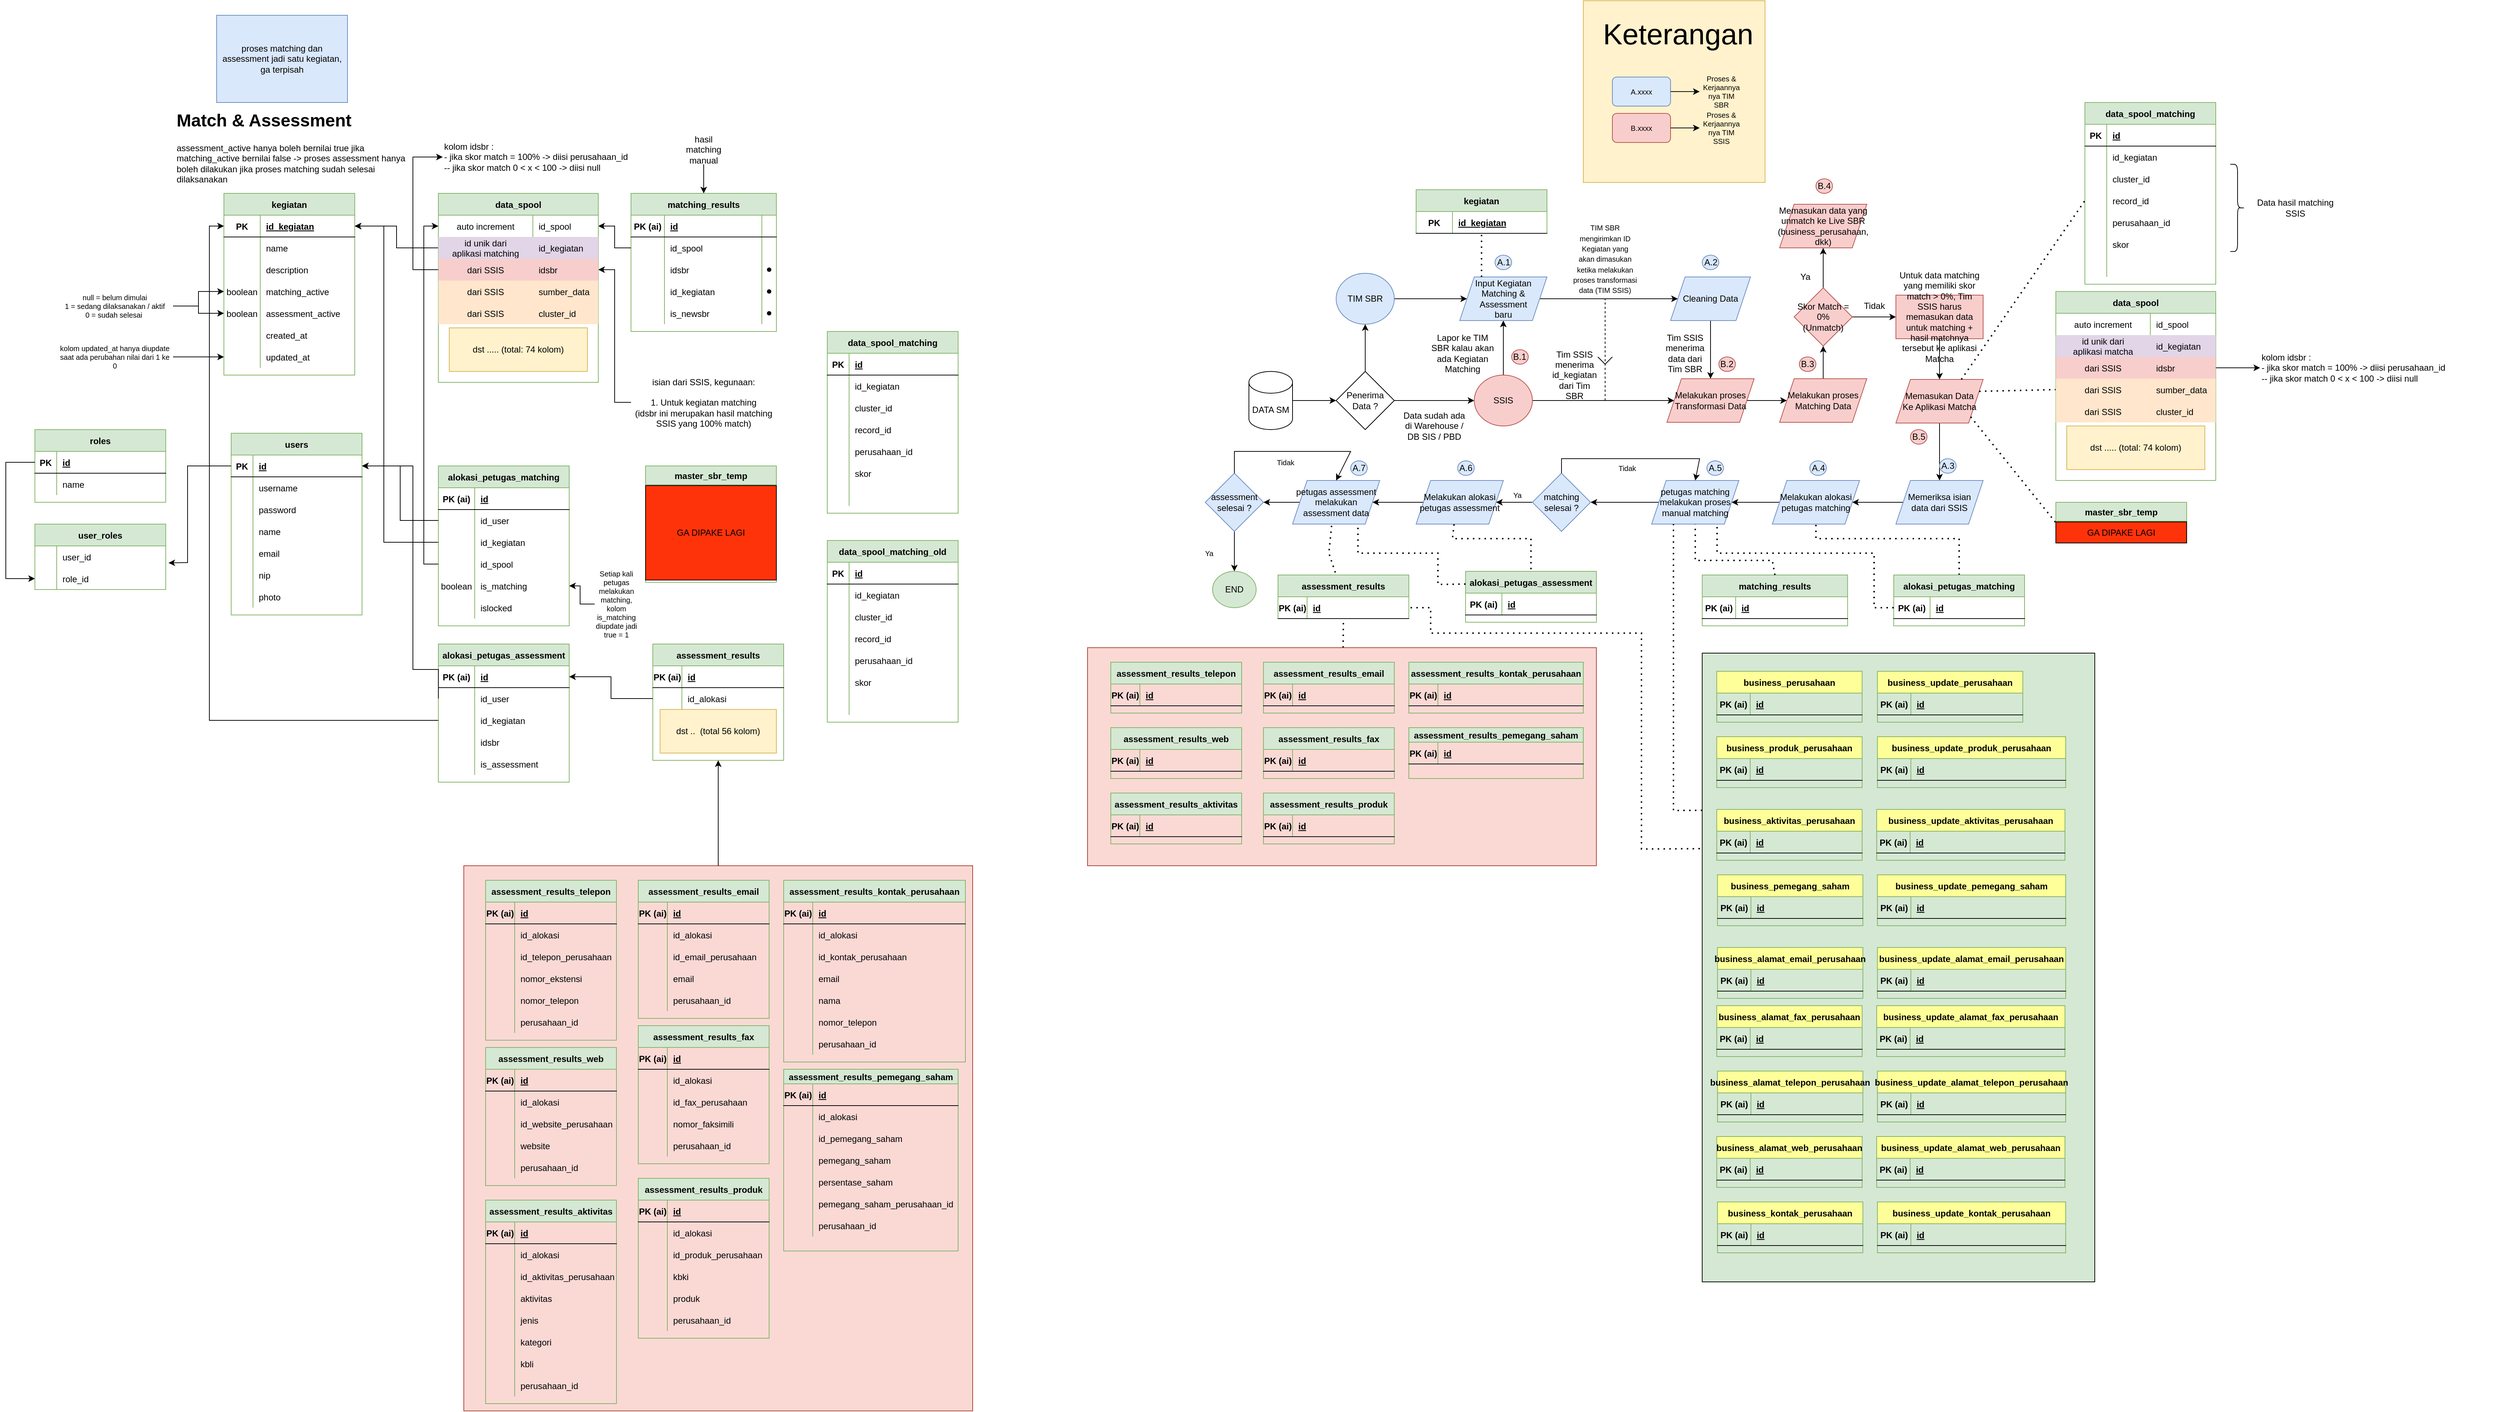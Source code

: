 <mxfile version="18.1.3" type="device"><diagram id="9CmsqmzbHJ6jNmHqQWCR" name="Page-1"><mxGraphModel dx="3383" dy="1234" grid="1" gridSize="10" guides="1" tooltips="1" connect="1" arrows="1" fold="1" page="1" pageScale="1" pageWidth="827" pageHeight="1169" background="none" math="0" shadow="0"><root><mxCell id="0"/><mxCell id="1" parent="0"/><mxCell id="YRnimSrZ8y65nmtods0W-50" value="users" style="shape=table;startSize=30;container=1;collapsible=1;childLayout=tableLayout;fixedRows=1;rowLines=0;fontStyle=1;align=center;resizeLast=1;fillColor=#d5e8d4;strokeColor=#82b366;" parent="1" vertex="1"><mxGeometry x="-310" y="625" width="180" height="250" as="geometry"/></mxCell><mxCell id="YRnimSrZ8y65nmtods0W-51" value="" style="shape=tableRow;horizontal=0;startSize=0;swimlaneHead=0;swimlaneBody=0;fillColor=none;collapsible=0;dropTarget=0;points=[[0,0.5],[1,0.5]];portConstraint=eastwest;top=0;left=0;right=0;bottom=1;" parent="YRnimSrZ8y65nmtods0W-50" vertex="1"><mxGeometry y="30" width="180" height="30" as="geometry"/></mxCell><mxCell id="YRnimSrZ8y65nmtods0W-52" value="PK" style="shape=partialRectangle;connectable=0;fillColor=none;top=0;left=0;bottom=0;right=0;fontStyle=1;overflow=hidden;" parent="YRnimSrZ8y65nmtods0W-51" vertex="1"><mxGeometry width="30" height="30" as="geometry"><mxRectangle width="30" height="30" as="alternateBounds"/></mxGeometry></mxCell><mxCell id="YRnimSrZ8y65nmtods0W-53" value="id" style="shape=partialRectangle;connectable=0;fillColor=none;top=0;left=0;bottom=0;right=0;align=left;spacingLeft=6;fontStyle=5;overflow=hidden;" parent="YRnimSrZ8y65nmtods0W-51" vertex="1"><mxGeometry x="30" width="150" height="30" as="geometry"><mxRectangle width="150" height="30" as="alternateBounds"/></mxGeometry></mxCell><mxCell id="YRnimSrZ8y65nmtods0W-54" value="" style="shape=tableRow;horizontal=0;startSize=0;swimlaneHead=0;swimlaneBody=0;fillColor=none;collapsible=0;dropTarget=0;points=[[0,0.5],[1,0.5]];portConstraint=eastwest;top=0;left=0;right=0;bottom=0;" parent="YRnimSrZ8y65nmtods0W-50" vertex="1"><mxGeometry y="60" width="180" height="30" as="geometry"/></mxCell><mxCell id="YRnimSrZ8y65nmtods0W-55" value="" style="shape=partialRectangle;connectable=0;fillColor=none;top=0;left=0;bottom=0;right=0;editable=1;overflow=hidden;" parent="YRnimSrZ8y65nmtods0W-54" vertex="1"><mxGeometry width="30" height="30" as="geometry"><mxRectangle width="30" height="30" as="alternateBounds"/></mxGeometry></mxCell><mxCell id="YRnimSrZ8y65nmtods0W-56" value="username" style="shape=partialRectangle;connectable=0;fillColor=none;top=0;left=0;bottom=0;right=0;align=left;spacingLeft=6;overflow=hidden;" parent="YRnimSrZ8y65nmtods0W-54" vertex="1"><mxGeometry x="30" width="150" height="30" as="geometry"><mxRectangle width="150" height="30" as="alternateBounds"/></mxGeometry></mxCell><mxCell id="YRnimSrZ8y65nmtods0W-57" value="" style="shape=tableRow;horizontal=0;startSize=0;swimlaneHead=0;swimlaneBody=0;fillColor=none;collapsible=0;dropTarget=0;points=[[0,0.5],[1,0.5]];portConstraint=eastwest;top=0;left=0;right=0;bottom=0;" parent="YRnimSrZ8y65nmtods0W-50" vertex="1"><mxGeometry y="90" width="180" height="30" as="geometry"/></mxCell><mxCell id="YRnimSrZ8y65nmtods0W-58" value="" style="shape=partialRectangle;connectable=0;fillColor=none;top=0;left=0;bottom=0;right=0;editable=1;overflow=hidden;" parent="YRnimSrZ8y65nmtods0W-57" vertex="1"><mxGeometry width="30" height="30" as="geometry"><mxRectangle width="30" height="30" as="alternateBounds"/></mxGeometry></mxCell><mxCell id="YRnimSrZ8y65nmtods0W-59" value="password" style="shape=partialRectangle;connectable=0;fillColor=none;top=0;left=0;bottom=0;right=0;align=left;spacingLeft=6;overflow=hidden;" parent="YRnimSrZ8y65nmtods0W-57" vertex="1"><mxGeometry x="30" width="150" height="30" as="geometry"><mxRectangle width="150" height="30" as="alternateBounds"/></mxGeometry></mxCell><mxCell id="YRnimSrZ8y65nmtods0W-60" value="" style="shape=tableRow;horizontal=0;startSize=0;swimlaneHead=0;swimlaneBody=0;fillColor=none;collapsible=0;dropTarget=0;points=[[0,0.5],[1,0.5]];portConstraint=eastwest;top=0;left=0;right=0;bottom=0;" parent="YRnimSrZ8y65nmtods0W-50" vertex="1"><mxGeometry y="120" width="180" height="30" as="geometry"/></mxCell><mxCell id="YRnimSrZ8y65nmtods0W-61" value="" style="shape=partialRectangle;connectable=0;fillColor=none;top=0;left=0;bottom=0;right=0;editable=1;overflow=hidden;" parent="YRnimSrZ8y65nmtods0W-60" vertex="1"><mxGeometry width="30" height="30" as="geometry"><mxRectangle width="30" height="30" as="alternateBounds"/></mxGeometry></mxCell><mxCell id="YRnimSrZ8y65nmtods0W-62" value="name" style="shape=partialRectangle;connectable=0;fillColor=none;top=0;left=0;bottom=0;right=0;align=left;spacingLeft=6;overflow=hidden;" parent="YRnimSrZ8y65nmtods0W-60" vertex="1"><mxGeometry x="30" width="150" height="30" as="geometry"><mxRectangle width="150" height="30" as="alternateBounds"/></mxGeometry></mxCell><mxCell id="YRnimSrZ8y65nmtods0W-63" value="" style="shape=tableRow;horizontal=0;startSize=0;swimlaneHead=0;swimlaneBody=0;fillColor=none;collapsible=0;dropTarget=0;points=[[0,0.5],[1,0.5]];portConstraint=eastwest;top=0;left=0;right=0;bottom=0;" parent="YRnimSrZ8y65nmtods0W-50" vertex="1"><mxGeometry y="150" width="180" height="30" as="geometry"/></mxCell><mxCell id="YRnimSrZ8y65nmtods0W-64" value="" style="shape=partialRectangle;connectable=0;fillColor=none;top=0;left=0;bottom=0;right=0;editable=1;overflow=hidden;" parent="YRnimSrZ8y65nmtods0W-63" vertex="1"><mxGeometry width="30" height="30" as="geometry"><mxRectangle width="30" height="30" as="alternateBounds"/></mxGeometry></mxCell><mxCell id="YRnimSrZ8y65nmtods0W-65" value="email" style="shape=partialRectangle;connectable=0;fillColor=none;top=0;left=0;bottom=0;right=0;align=left;spacingLeft=6;overflow=hidden;" parent="YRnimSrZ8y65nmtods0W-63" vertex="1"><mxGeometry x="30" width="150" height="30" as="geometry"><mxRectangle width="150" height="30" as="alternateBounds"/></mxGeometry></mxCell><mxCell id="YRnimSrZ8y65nmtods0W-66" value="" style="shape=tableRow;horizontal=0;startSize=0;swimlaneHead=0;swimlaneBody=0;fillColor=none;collapsible=0;dropTarget=0;points=[[0,0.5],[1,0.5]];portConstraint=eastwest;top=0;left=0;right=0;bottom=0;" parent="YRnimSrZ8y65nmtods0W-50" vertex="1"><mxGeometry y="180" width="180" height="30" as="geometry"/></mxCell><mxCell id="YRnimSrZ8y65nmtods0W-67" value="" style="shape=partialRectangle;connectable=0;fillColor=none;top=0;left=0;bottom=0;right=0;editable=1;overflow=hidden;" parent="YRnimSrZ8y65nmtods0W-66" vertex="1"><mxGeometry width="30" height="30" as="geometry"><mxRectangle width="30" height="30" as="alternateBounds"/></mxGeometry></mxCell><mxCell id="YRnimSrZ8y65nmtods0W-68" value="nip" style="shape=partialRectangle;connectable=0;fillColor=none;top=0;left=0;bottom=0;right=0;align=left;spacingLeft=6;overflow=hidden;" parent="YRnimSrZ8y65nmtods0W-66" vertex="1"><mxGeometry x="30" width="150" height="30" as="geometry"><mxRectangle width="150" height="30" as="alternateBounds"/></mxGeometry></mxCell><mxCell id="YRnimSrZ8y65nmtods0W-69" value="" style="shape=tableRow;horizontal=0;startSize=0;swimlaneHead=0;swimlaneBody=0;fillColor=none;collapsible=0;dropTarget=0;points=[[0,0.5],[1,0.5]];portConstraint=eastwest;top=0;left=0;right=0;bottom=0;" parent="YRnimSrZ8y65nmtods0W-50" vertex="1"><mxGeometry y="210" width="180" height="30" as="geometry"/></mxCell><mxCell id="YRnimSrZ8y65nmtods0W-70" value="" style="shape=partialRectangle;connectable=0;fillColor=none;top=0;left=0;bottom=0;right=0;editable=1;overflow=hidden;" parent="YRnimSrZ8y65nmtods0W-69" vertex="1"><mxGeometry width="30" height="30" as="geometry"><mxRectangle width="30" height="30" as="alternateBounds"/></mxGeometry></mxCell><mxCell id="YRnimSrZ8y65nmtods0W-71" value="photo" style="shape=partialRectangle;connectable=0;fillColor=none;top=0;left=0;bottom=0;right=0;align=left;spacingLeft=6;overflow=hidden;" parent="YRnimSrZ8y65nmtods0W-69" vertex="1"><mxGeometry x="30" width="150" height="30" as="geometry"><mxRectangle width="150" height="30" as="alternateBounds"/></mxGeometry></mxCell><mxCell id="YRnimSrZ8y65nmtods0W-75" value="kegiatan" style="shape=table;startSize=30;container=1;collapsible=1;childLayout=tableLayout;fixedRows=1;rowLines=0;fontStyle=1;align=center;resizeLast=1;fillColor=#d5e8d4;strokeColor=#82b366;" parent="1" vertex="1"><mxGeometry x="-320" y="295" width="180" height="250" as="geometry"><mxRectangle x="40" y="60" width="80" height="30" as="alternateBounds"/></mxGeometry></mxCell><mxCell id="YRnimSrZ8y65nmtods0W-76" value="" style="shape=tableRow;horizontal=0;startSize=0;swimlaneHead=0;swimlaneBody=0;fillColor=none;collapsible=0;dropTarget=0;points=[[0,0.5],[1,0.5]];portConstraint=eastwest;top=0;left=0;right=0;bottom=1;" parent="YRnimSrZ8y65nmtods0W-75" vertex="1"><mxGeometry y="30" width="180" height="30" as="geometry"/></mxCell><mxCell id="YRnimSrZ8y65nmtods0W-77" value="PK" style="shape=partialRectangle;connectable=0;fillColor=none;top=0;left=0;bottom=0;right=0;fontStyle=1;overflow=hidden;" parent="YRnimSrZ8y65nmtods0W-76" vertex="1"><mxGeometry width="50" height="30" as="geometry"><mxRectangle width="50" height="30" as="alternateBounds"/></mxGeometry></mxCell><mxCell id="YRnimSrZ8y65nmtods0W-78" value="id_kegiatan" style="shape=partialRectangle;connectable=0;fillColor=none;top=0;left=0;bottom=0;right=0;align=left;spacingLeft=6;fontStyle=5;overflow=hidden;" parent="YRnimSrZ8y65nmtods0W-76" vertex="1"><mxGeometry x="50" width="130" height="30" as="geometry"><mxRectangle width="130" height="30" as="alternateBounds"/></mxGeometry></mxCell><mxCell id="YRnimSrZ8y65nmtods0W-79" value="" style="shape=tableRow;horizontal=0;startSize=0;swimlaneHead=0;swimlaneBody=0;fillColor=none;collapsible=0;dropTarget=0;points=[[0,0.5],[1,0.5]];portConstraint=eastwest;top=0;left=0;right=0;bottom=0;" parent="YRnimSrZ8y65nmtods0W-75" vertex="1"><mxGeometry y="60" width="180" height="30" as="geometry"/></mxCell><mxCell id="YRnimSrZ8y65nmtods0W-80" value="" style="shape=partialRectangle;connectable=0;fillColor=none;top=0;left=0;bottom=0;right=0;editable=1;overflow=hidden;" parent="YRnimSrZ8y65nmtods0W-79" vertex="1"><mxGeometry width="50" height="30" as="geometry"><mxRectangle width="50" height="30" as="alternateBounds"/></mxGeometry></mxCell><mxCell id="YRnimSrZ8y65nmtods0W-81" value="name" style="shape=partialRectangle;connectable=0;fillColor=none;top=0;left=0;bottom=0;right=0;align=left;spacingLeft=6;overflow=hidden;" parent="YRnimSrZ8y65nmtods0W-79" vertex="1"><mxGeometry x="50" width="130" height="30" as="geometry"><mxRectangle width="130" height="30" as="alternateBounds"/></mxGeometry></mxCell><mxCell id="YRnimSrZ8y65nmtods0W-82" value="" style="shape=tableRow;horizontal=0;startSize=0;swimlaneHead=0;swimlaneBody=0;fillColor=none;collapsible=0;dropTarget=0;points=[[0,0.5],[1,0.5]];portConstraint=eastwest;top=0;left=0;right=0;bottom=0;" parent="YRnimSrZ8y65nmtods0W-75" vertex="1"><mxGeometry y="90" width="180" height="30" as="geometry"/></mxCell><mxCell id="YRnimSrZ8y65nmtods0W-83" value="" style="shape=partialRectangle;connectable=0;fillColor=none;top=0;left=0;bottom=0;right=0;editable=1;overflow=hidden;" parent="YRnimSrZ8y65nmtods0W-82" vertex="1"><mxGeometry width="50" height="30" as="geometry"><mxRectangle width="50" height="30" as="alternateBounds"/></mxGeometry></mxCell><mxCell id="YRnimSrZ8y65nmtods0W-84" value="description" style="shape=partialRectangle;connectable=0;fillColor=none;top=0;left=0;bottom=0;right=0;align=left;spacingLeft=6;overflow=hidden;" parent="YRnimSrZ8y65nmtods0W-82" vertex="1"><mxGeometry x="50" width="130" height="30" as="geometry"><mxRectangle width="130" height="30" as="alternateBounds"/></mxGeometry></mxCell><mxCell id="YRnimSrZ8y65nmtods0W-171" value="" style="shape=tableRow;horizontal=0;startSize=0;swimlaneHead=0;swimlaneBody=0;fillColor=none;collapsible=0;dropTarget=0;points=[[0,0.5],[1,0.5]];portConstraint=eastwest;top=0;left=0;right=0;bottom=0;" parent="YRnimSrZ8y65nmtods0W-75" vertex="1"><mxGeometry y="120" width="180" height="30" as="geometry"/></mxCell><mxCell id="YRnimSrZ8y65nmtods0W-172" value="boolean" style="shape=partialRectangle;connectable=0;fillColor=none;top=0;left=0;bottom=0;right=0;editable=1;overflow=hidden;" parent="YRnimSrZ8y65nmtods0W-171" vertex="1"><mxGeometry width="50" height="30" as="geometry"><mxRectangle width="50" height="30" as="alternateBounds"/></mxGeometry></mxCell><mxCell id="YRnimSrZ8y65nmtods0W-173" value="matching_active" style="shape=partialRectangle;connectable=0;fillColor=none;top=0;left=0;bottom=0;right=0;align=left;spacingLeft=6;overflow=hidden;" parent="YRnimSrZ8y65nmtods0W-171" vertex="1"><mxGeometry x="50" width="130" height="30" as="geometry"><mxRectangle width="130" height="30" as="alternateBounds"/></mxGeometry></mxCell><mxCell id="YRnimSrZ8y65nmtods0W-174" value="" style="shape=tableRow;horizontal=0;startSize=0;swimlaneHead=0;swimlaneBody=0;fillColor=none;collapsible=0;dropTarget=0;points=[[0,0.5],[1,0.5]];portConstraint=eastwest;top=0;left=0;right=0;bottom=0;" parent="YRnimSrZ8y65nmtods0W-75" vertex="1"><mxGeometry y="150" width="180" height="30" as="geometry"/></mxCell><mxCell id="YRnimSrZ8y65nmtods0W-175" value="boolean" style="shape=partialRectangle;connectable=0;fillColor=none;top=0;left=0;bottom=0;right=0;editable=1;overflow=hidden;" parent="YRnimSrZ8y65nmtods0W-174" vertex="1"><mxGeometry width="50" height="30" as="geometry"><mxRectangle width="50" height="30" as="alternateBounds"/></mxGeometry></mxCell><mxCell id="YRnimSrZ8y65nmtods0W-176" value="assessment_active" style="shape=partialRectangle;connectable=0;fillColor=none;top=0;left=0;bottom=0;right=0;align=left;spacingLeft=6;overflow=hidden;" parent="YRnimSrZ8y65nmtods0W-174" vertex="1"><mxGeometry x="50" width="130" height="30" as="geometry"><mxRectangle width="130" height="30" as="alternateBounds"/></mxGeometry></mxCell><mxCell id="YRnimSrZ8y65nmtods0W-88" value="" style="shape=tableRow;horizontal=0;startSize=0;swimlaneHead=0;swimlaneBody=0;fillColor=none;collapsible=0;dropTarget=0;points=[[0,0.5],[1,0.5]];portConstraint=eastwest;top=0;left=0;right=0;bottom=0;" parent="YRnimSrZ8y65nmtods0W-75" vertex="1"><mxGeometry y="180" width="180" height="30" as="geometry"/></mxCell><mxCell id="YRnimSrZ8y65nmtods0W-89" value="" style="shape=partialRectangle;connectable=0;fillColor=none;top=0;left=0;bottom=0;right=0;editable=1;overflow=hidden;" parent="YRnimSrZ8y65nmtods0W-88" vertex="1"><mxGeometry width="50" height="30" as="geometry"><mxRectangle width="50" height="30" as="alternateBounds"/></mxGeometry></mxCell><mxCell id="YRnimSrZ8y65nmtods0W-90" value="created_at" style="shape=partialRectangle;connectable=0;fillColor=none;top=0;left=0;bottom=0;right=0;align=left;spacingLeft=6;overflow=hidden;" parent="YRnimSrZ8y65nmtods0W-88" vertex="1"><mxGeometry x="50" width="130" height="30" as="geometry"><mxRectangle width="130" height="30" as="alternateBounds"/></mxGeometry></mxCell><mxCell id="YRnimSrZ8y65nmtods0W-320" value="" style="shape=tableRow;horizontal=0;startSize=0;swimlaneHead=0;swimlaneBody=0;fillColor=none;collapsible=0;dropTarget=0;points=[[0,0.5],[1,0.5]];portConstraint=eastwest;top=0;left=0;right=0;bottom=0;" parent="YRnimSrZ8y65nmtods0W-75" vertex="1"><mxGeometry y="210" width="180" height="30" as="geometry"/></mxCell><mxCell id="YRnimSrZ8y65nmtods0W-321" value="" style="shape=partialRectangle;connectable=0;fillColor=none;top=0;left=0;bottom=0;right=0;editable=1;overflow=hidden;" parent="YRnimSrZ8y65nmtods0W-320" vertex="1"><mxGeometry width="50" height="30" as="geometry"><mxRectangle width="50" height="30" as="alternateBounds"/></mxGeometry></mxCell><mxCell id="YRnimSrZ8y65nmtods0W-322" value="updated_at" style="shape=partialRectangle;connectable=0;fillColor=none;top=0;left=0;bottom=0;right=0;align=left;spacingLeft=6;overflow=hidden;" parent="YRnimSrZ8y65nmtods0W-320" vertex="1"><mxGeometry x="50" width="130" height="30" as="geometry"><mxRectangle width="130" height="30" as="alternateBounds"/></mxGeometry></mxCell><mxCell id="YRnimSrZ8y65nmtods0W-138" value="matching_results" style="shape=table;startSize=30;container=1;collapsible=1;childLayout=tableLayout;fixedRows=1;rowLines=0;fontStyle=1;align=center;resizeLast=1;fillColor=#d5e8d4;strokeColor=#82b366;" parent="1" vertex="1"><mxGeometry x="240" y="295" width="200" height="190" as="geometry"/></mxCell><mxCell id="YRnimSrZ8y65nmtods0W-139" value="" style="shape=tableRow;horizontal=0;startSize=0;swimlaneHead=0;swimlaneBody=0;fillColor=none;collapsible=0;dropTarget=0;points=[[0,0.5],[1,0.5]];portConstraint=eastwest;top=0;left=0;right=0;bottom=1;" parent="YRnimSrZ8y65nmtods0W-138" vertex="1"><mxGeometry y="30" width="200" height="30" as="geometry"/></mxCell><mxCell id="YRnimSrZ8y65nmtods0W-140" value="PK (ai)" style="shape=partialRectangle;connectable=0;fillColor=none;top=0;left=0;bottom=0;right=0;fontStyle=1;overflow=hidden;" parent="YRnimSrZ8y65nmtods0W-139" vertex="1"><mxGeometry width="46" height="30" as="geometry"><mxRectangle width="46" height="30" as="alternateBounds"/></mxGeometry></mxCell><mxCell id="YRnimSrZ8y65nmtods0W-141" value="id" style="shape=partialRectangle;connectable=0;fillColor=none;top=0;left=0;bottom=0;right=0;align=left;spacingLeft=6;fontStyle=5;overflow=hidden;" parent="YRnimSrZ8y65nmtods0W-139" vertex="1"><mxGeometry x="46" width="154" height="30" as="geometry"><mxRectangle width="154" height="30" as="alternateBounds"/></mxGeometry></mxCell><mxCell id="YRnimSrZ8y65nmtods0W-145" value="" style="shape=tableRow;horizontal=0;startSize=0;swimlaneHead=0;swimlaneBody=0;fillColor=none;collapsible=0;dropTarget=0;points=[[0,0.5],[1,0.5]];portConstraint=eastwest;top=0;left=0;right=0;bottom=0;" parent="YRnimSrZ8y65nmtods0W-138" vertex="1"><mxGeometry y="60" width="200" height="30" as="geometry"/></mxCell><mxCell id="YRnimSrZ8y65nmtods0W-146" value="" style="shape=partialRectangle;connectable=0;fillColor=none;top=0;left=0;bottom=0;right=0;editable=1;overflow=hidden;" parent="YRnimSrZ8y65nmtods0W-145" vertex="1"><mxGeometry width="46" height="30" as="geometry"><mxRectangle width="46" height="30" as="alternateBounds"/></mxGeometry></mxCell><mxCell id="YRnimSrZ8y65nmtods0W-147" value="id_spool" style="shape=partialRectangle;connectable=0;fillColor=none;top=0;left=0;bottom=0;right=0;align=left;spacingLeft=6;overflow=hidden;" parent="YRnimSrZ8y65nmtods0W-145" vertex="1"><mxGeometry x="46" width="154" height="30" as="geometry"><mxRectangle width="154" height="30" as="alternateBounds"/></mxGeometry></mxCell><mxCell id="YRnimSrZ8y65nmtods0W-142" value="" style="shape=tableRow;horizontal=0;startSize=0;swimlaneHead=0;swimlaneBody=0;fillColor=none;collapsible=0;dropTarget=0;points=[[0,0.5],[1,0.5]];portConstraint=eastwest;top=0;left=0;right=0;bottom=0;" parent="YRnimSrZ8y65nmtods0W-138" vertex="1"><mxGeometry y="90" width="200" height="30" as="geometry"/></mxCell><mxCell id="YRnimSrZ8y65nmtods0W-143" value="" style="shape=partialRectangle;connectable=0;fillColor=none;top=0;left=0;bottom=0;right=0;editable=1;overflow=hidden;" parent="YRnimSrZ8y65nmtods0W-142" vertex="1"><mxGeometry width="46" height="30" as="geometry"><mxRectangle width="46" height="30" as="alternateBounds"/></mxGeometry></mxCell><mxCell id="YRnimSrZ8y65nmtods0W-144" value="idsbr" style="shape=partialRectangle;connectable=0;fillColor=none;top=0;left=0;bottom=0;right=0;align=left;spacingLeft=6;overflow=hidden;" parent="YRnimSrZ8y65nmtods0W-142" vertex="1"><mxGeometry x="46" width="134" height="30" as="geometry"><mxRectangle width="134" height="30" as="alternateBounds"/></mxGeometry></mxCell><mxCell id="YRnimSrZ8y65nmtods0W-151" value="" style="shape=waypoint;sketch=0;size=6;pointerEvents=1;points=[];fillColor=default;resizable=0;rotatable=0;perimeter=centerPerimeter;snapToPoint=1;startSize=30;fontStyle=1;" parent="YRnimSrZ8y65nmtods0W-142" vertex="1"><mxGeometry x="180" width="20" height="30" as="geometry"><mxRectangle width="20" height="30" as="alternateBounds"/></mxGeometry></mxCell><mxCell id="YRnimSrZ8y65nmtods0W-455" value="" style="shape=tableRow;horizontal=0;startSize=0;swimlaneHead=0;swimlaneBody=0;fillColor=none;collapsible=0;dropTarget=0;points=[[0,0.5],[1,0.5]];portConstraint=eastwest;top=0;left=0;right=0;bottom=0;" parent="YRnimSrZ8y65nmtods0W-138" vertex="1"><mxGeometry y="120" width="200" height="30" as="geometry"/></mxCell><mxCell id="YRnimSrZ8y65nmtods0W-456" value="" style="shape=partialRectangle;connectable=0;fillColor=none;top=0;left=0;bottom=0;right=0;editable=1;overflow=hidden;" parent="YRnimSrZ8y65nmtods0W-455" vertex="1"><mxGeometry width="46" height="30" as="geometry"><mxRectangle width="46" height="30" as="alternateBounds"/></mxGeometry></mxCell><mxCell id="YRnimSrZ8y65nmtods0W-457" value="id_kegiatan" style="shape=partialRectangle;connectable=0;fillColor=none;top=0;left=0;bottom=0;right=0;align=left;spacingLeft=6;overflow=hidden;" parent="YRnimSrZ8y65nmtods0W-455" vertex="1"><mxGeometry x="46" width="134" height="30" as="geometry"><mxRectangle width="134" height="30" as="alternateBounds"/></mxGeometry></mxCell><mxCell id="YRnimSrZ8y65nmtods0W-458" value="" style="shape=waypoint;sketch=0;size=6;pointerEvents=1;points=[];fillColor=default;resizable=0;rotatable=0;perimeter=centerPerimeter;snapToPoint=1;startSize=30;fontStyle=1;" parent="YRnimSrZ8y65nmtods0W-455" vertex="1"><mxGeometry x="180" width="20" height="30" as="geometry"><mxRectangle width="20" height="30" as="alternateBounds"/></mxGeometry></mxCell><mxCell id="YRnimSrZ8y65nmtods0W-462" value="" style="shape=tableRow;horizontal=0;startSize=0;swimlaneHead=0;swimlaneBody=0;fillColor=none;collapsible=0;dropTarget=0;points=[[0,0.5],[1,0.5]];portConstraint=eastwest;top=0;left=0;right=0;bottom=0;" parent="YRnimSrZ8y65nmtods0W-138" vertex="1"><mxGeometry y="150" width="200" height="30" as="geometry"/></mxCell><mxCell id="YRnimSrZ8y65nmtods0W-463" value="" style="shape=partialRectangle;connectable=0;fillColor=none;top=0;left=0;bottom=0;right=0;editable=1;overflow=hidden;" parent="YRnimSrZ8y65nmtods0W-462" vertex="1"><mxGeometry width="46" height="30" as="geometry"><mxRectangle width="46" height="30" as="alternateBounds"/></mxGeometry></mxCell><mxCell id="YRnimSrZ8y65nmtods0W-464" value="is_newsbr" style="shape=partialRectangle;connectable=0;fillColor=none;top=0;left=0;bottom=0;right=0;align=left;spacingLeft=6;overflow=hidden;" parent="YRnimSrZ8y65nmtods0W-462" vertex="1"><mxGeometry x="46" width="134" height="30" as="geometry"><mxRectangle width="134" height="30" as="alternateBounds"/></mxGeometry></mxCell><mxCell id="YRnimSrZ8y65nmtods0W-465" value="" style="shape=waypoint;sketch=0;size=6;pointerEvents=1;points=[];fillColor=default;resizable=0;rotatable=0;perimeter=centerPerimeter;snapToPoint=1;startSize=30;fontStyle=1;" parent="YRnimSrZ8y65nmtods0W-462" vertex="1"><mxGeometry x="180" width="20" height="30" as="geometry"><mxRectangle width="20" height="30" as="alternateBounds"/></mxGeometry></mxCell><mxCell id="YRnimSrZ8y65nmtods0W-155" style="edgeStyle=orthogonalEdgeStyle;rounded=0;orthogonalLoop=1;jettySize=auto;html=1;exitX=0;exitY=0.5;exitDx=0;exitDy=0;" parent="1" source="YRnimSrZ8y65nmtods0W-145" target="YRnimSrZ8y65nmtods0W-112" edge="1"><mxGeometry relative="1" as="geometry"/></mxCell><mxCell id="YRnimSrZ8y65nmtods0W-156" style="edgeStyle=orthogonalEdgeStyle;rounded=0;orthogonalLoop=1;jettySize=auto;html=1;exitX=0;exitY=0.5;exitDx=0;exitDy=0;" parent="1" source="YRnimSrZ8y65nmtods0W-115" target="YRnimSrZ8y65nmtods0W-76" edge="1"><mxGeometry relative="1" as="geometry"/></mxCell><mxCell id="YRnimSrZ8y65nmtods0W-164" style="edgeStyle=orthogonalEdgeStyle;rounded=0;orthogonalLoop=1;jettySize=auto;html=1;exitX=0.5;exitY=1;exitDx=0;exitDy=0;entryX=0.5;entryY=0;entryDx=0;entryDy=0;" parent="1" source="YRnimSrZ8y65nmtods0W-161" target="YRnimSrZ8y65nmtods0W-138" edge="1"><mxGeometry relative="1" as="geometry"/></mxCell><mxCell id="YRnimSrZ8y65nmtods0W-161" value="hasil matching manual" style="text;html=1;strokeColor=none;fillColor=none;align=center;verticalAlign=middle;whiteSpace=wrap;rounded=0;" parent="1" vertex="1"><mxGeometry x="310" y="215" width="60" height="40" as="geometry"/></mxCell><mxCell id="YRnimSrZ8y65nmtods0W-163" style="edgeStyle=orthogonalEdgeStyle;rounded=0;orthogonalLoop=1;jettySize=auto;html=1;exitX=0;exitY=0.5;exitDx=0;exitDy=0;entryX=1;entryY=0.5;entryDx=0;entryDy=0;" parent="1" source="YRnimSrZ8y65nmtods0W-162" target="YRnimSrZ8y65nmtods0W-158" edge="1"><mxGeometry relative="1" as="geometry"/></mxCell><mxCell id="YRnimSrZ8y65nmtods0W-162" value="isian dari SSIS, kegunaan:&lt;br&gt;&lt;br&gt;1. Untuk kegiatan matching &lt;br&gt;(idsbr ini merupakan hasil matching SSIS yang 100% match)" style="text;html=1;strokeColor=none;fillColor=none;align=center;verticalAlign=middle;whiteSpace=wrap;rounded=0;" parent="1" vertex="1"><mxGeometry x="240" y="545" width="200" height="75" as="geometry"/></mxCell><mxCell id="YRnimSrZ8y65nmtods0W-179" value="&lt;h1&gt;Match &amp;amp; Assessment&lt;/h1&gt;&lt;p&gt;assessment_active hanya boleh bernilai true jika matching_active bernilai false -&amp;gt;&amp;nbsp;&lt;span&gt;proses assessment hanya boleh dilakukan jika proses matching sudah selesai dilaksanakan&lt;/span&gt;&lt;/p&gt;" style="text;html=1;strokeColor=none;fillColor=none;spacing=5;spacingTop=-20;whiteSpace=wrap;overflow=hidden;rounded=0;" parent="1" vertex="1"><mxGeometry x="-390" y="175" width="350" height="120" as="geometry"/></mxCell><mxCell id="YRnimSrZ8y65nmtods0W-181" value="alokasi_petugas_matching" style="shape=table;startSize=30;container=1;collapsible=1;childLayout=tableLayout;fixedRows=1;rowLines=0;fontStyle=1;align=center;resizeLast=1;fillColor=#d5e8d4;strokeColor=#82b366;" parent="1" vertex="1"><mxGeometry x="-25" y="670" width="180" height="220" as="geometry"/></mxCell><mxCell id="YRnimSrZ8y65nmtods0W-182" value="" style="shape=tableRow;horizontal=0;startSize=0;swimlaneHead=0;swimlaneBody=0;fillColor=none;collapsible=0;dropTarget=0;points=[[0,0.5],[1,0.5]];portConstraint=eastwest;top=0;left=0;right=0;bottom=1;" parent="YRnimSrZ8y65nmtods0W-181" vertex="1"><mxGeometry y="30" width="180" height="30" as="geometry"/></mxCell><mxCell id="YRnimSrZ8y65nmtods0W-183" value="PK (ai)" style="shape=partialRectangle;connectable=0;fillColor=none;top=0;left=0;bottom=0;right=0;fontStyle=1;overflow=hidden;" parent="YRnimSrZ8y65nmtods0W-182" vertex="1"><mxGeometry width="50" height="30" as="geometry"><mxRectangle width="50" height="30" as="alternateBounds"/></mxGeometry></mxCell><mxCell id="YRnimSrZ8y65nmtods0W-184" value="id" style="shape=partialRectangle;connectable=0;fillColor=none;top=0;left=0;bottom=0;right=0;align=left;spacingLeft=6;fontStyle=5;overflow=hidden;" parent="YRnimSrZ8y65nmtods0W-182" vertex="1"><mxGeometry x="50" width="130" height="30" as="geometry"><mxRectangle width="130" height="30" as="alternateBounds"/></mxGeometry></mxCell><mxCell id="YRnimSrZ8y65nmtods0W-185" value="" style="shape=tableRow;horizontal=0;startSize=0;swimlaneHead=0;swimlaneBody=0;fillColor=none;collapsible=0;dropTarget=0;points=[[0,0.5],[1,0.5]];portConstraint=eastwest;top=0;left=0;right=0;bottom=0;" parent="YRnimSrZ8y65nmtods0W-181" vertex="1"><mxGeometry y="60" width="180" height="30" as="geometry"/></mxCell><mxCell id="YRnimSrZ8y65nmtods0W-186" value="" style="shape=partialRectangle;connectable=0;fillColor=none;top=0;left=0;bottom=0;right=0;editable=1;overflow=hidden;" parent="YRnimSrZ8y65nmtods0W-185" vertex="1"><mxGeometry width="50" height="30" as="geometry"><mxRectangle width="50" height="30" as="alternateBounds"/></mxGeometry></mxCell><mxCell id="YRnimSrZ8y65nmtods0W-187" value="id_user" style="shape=partialRectangle;connectable=0;fillColor=none;top=0;left=0;bottom=0;right=0;align=left;spacingLeft=6;overflow=hidden;" parent="YRnimSrZ8y65nmtods0W-185" vertex="1"><mxGeometry x="50" width="130" height="30" as="geometry"><mxRectangle width="130" height="30" as="alternateBounds"/></mxGeometry></mxCell><mxCell id="YRnimSrZ8y65nmtods0W-188" value="" style="shape=tableRow;horizontal=0;startSize=0;swimlaneHead=0;swimlaneBody=0;fillColor=none;collapsible=0;dropTarget=0;points=[[0,0.5],[1,0.5]];portConstraint=eastwest;top=0;left=0;right=0;bottom=0;" parent="YRnimSrZ8y65nmtods0W-181" vertex="1"><mxGeometry y="90" width="180" height="30" as="geometry"/></mxCell><mxCell id="YRnimSrZ8y65nmtods0W-189" value="" style="shape=partialRectangle;connectable=0;fillColor=none;top=0;left=0;bottom=0;right=0;editable=1;overflow=hidden;" parent="YRnimSrZ8y65nmtods0W-188" vertex="1"><mxGeometry width="50" height="30" as="geometry"><mxRectangle width="50" height="30" as="alternateBounds"/></mxGeometry></mxCell><mxCell id="YRnimSrZ8y65nmtods0W-190" value="id_kegiatan" style="shape=partialRectangle;connectable=0;fillColor=none;top=0;left=0;bottom=0;right=0;align=left;spacingLeft=6;overflow=hidden;" parent="YRnimSrZ8y65nmtods0W-188" vertex="1"><mxGeometry x="50" width="130" height="30" as="geometry"><mxRectangle width="130" height="30" as="alternateBounds"/></mxGeometry></mxCell><mxCell id="YRnimSrZ8y65nmtods0W-191" value="" style="shape=tableRow;horizontal=0;startSize=0;swimlaneHead=0;swimlaneBody=0;fillColor=none;collapsible=0;dropTarget=0;points=[[0,0.5],[1,0.5]];portConstraint=eastwest;top=0;left=0;right=0;bottom=0;" parent="YRnimSrZ8y65nmtods0W-181" vertex="1"><mxGeometry y="120" width="180" height="30" as="geometry"/></mxCell><mxCell id="YRnimSrZ8y65nmtods0W-192" value="" style="shape=partialRectangle;connectable=0;fillColor=none;top=0;left=0;bottom=0;right=0;editable=1;overflow=hidden;" parent="YRnimSrZ8y65nmtods0W-191" vertex="1"><mxGeometry width="50" height="30" as="geometry"><mxRectangle width="50" height="30" as="alternateBounds"/></mxGeometry></mxCell><mxCell id="YRnimSrZ8y65nmtods0W-193" value="id_spool" style="shape=partialRectangle;connectable=0;fillColor=none;top=0;left=0;bottom=0;right=0;align=left;spacingLeft=6;overflow=hidden;" parent="YRnimSrZ8y65nmtods0W-191" vertex="1"><mxGeometry x="50" width="130" height="30" as="geometry"><mxRectangle width="130" height="30" as="alternateBounds"/></mxGeometry></mxCell><mxCell id="YRnimSrZ8y65nmtods0W-207" value="" style="shape=tableRow;horizontal=0;startSize=0;swimlaneHead=0;swimlaneBody=0;fillColor=none;collapsible=0;dropTarget=0;points=[[0,0.5],[1,0.5]];portConstraint=eastwest;top=0;left=0;right=0;bottom=0;" parent="YRnimSrZ8y65nmtods0W-181" vertex="1"><mxGeometry y="150" width="180" height="30" as="geometry"/></mxCell><mxCell id="YRnimSrZ8y65nmtods0W-208" value="boolean" style="shape=partialRectangle;connectable=0;fillColor=none;top=0;left=0;bottom=0;right=0;editable=1;overflow=hidden;" parent="YRnimSrZ8y65nmtods0W-207" vertex="1"><mxGeometry width="50" height="30" as="geometry"><mxRectangle width="50" height="30" as="alternateBounds"/></mxGeometry></mxCell><mxCell id="YRnimSrZ8y65nmtods0W-209" value="is_matching" style="shape=partialRectangle;connectable=0;fillColor=none;top=0;left=0;bottom=0;right=0;align=left;spacingLeft=6;overflow=hidden;" parent="YRnimSrZ8y65nmtods0W-207" vertex="1"><mxGeometry x="50" width="130" height="30" as="geometry"><mxRectangle width="130" height="30" as="alternateBounds"/></mxGeometry></mxCell><mxCell id="YRnimSrZ8y65nmtods0W-369" value="" style="shape=tableRow;horizontal=0;startSize=0;swimlaneHead=0;swimlaneBody=0;fillColor=none;collapsible=0;dropTarget=0;points=[[0,0.5],[1,0.5]];portConstraint=eastwest;top=0;left=0;right=0;bottom=0;" parent="YRnimSrZ8y65nmtods0W-181" vertex="1"><mxGeometry y="180" width="180" height="30" as="geometry"/></mxCell><mxCell id="YRnimSrZ8y65nmtods0W-370" value="" style="shape=partialRectangle;connectable=0;fillColor=none;top=0;left=0;bottom=0;right=0;editable=1;overflow=hidden;" parent="YRnimSrZ8y65nmtods0W-369" vertex="1"><mxGeometry width="50" height="30" as="geometry"><mxRectangle width="50" height="30" as="alternateBounds"/></mxGeometry></mxCell><mxCell id="YRnimSrZ8y65nmtods0W-371" value="islocked" style="shape=partialRectangle;connectable=0;fillColor=none;top=0;left=0;bottom=0;right=0;align=left;spacingLeft=6;overflow=hidden;" parent="YRnimSrZ8y65nmtods0W-369" vertex="1"><mxGeometry x="50" width="130" height="30" as="geometry"><mxRectangle width="130" height="30" as="alternateBounds"/></mxGeometry></mxCell><mxCell id="YRnimSrZ8y65nmtods0W-194" value="alokasi_petugas_assessment" style="shape=table;startSize=30;container=1;collapsible=1;childLayout=tableLayout;fixedRows=1;rowLines=0;fontStyle=1;align=center;resizeLast=1;fillColor=#d5e8d4;strokeColor=#82b366;" parent="1" vertex="1"><mxGeometry x="-25" y="915" width="180" height="190" as="geometry"/></mxCell><mxCell id="YRnimSrZ8y65nmtods0W-195" value="" style="shape=tableRow;horizontal=0;startSize=0;swimlaneHead=0;swimlaneBody=0;fillColor=none;collapsible=0;dropTarget=0;points=[[0,0.5],[1,0.5]];portConstraint=eastwest;top=0;left=0;right=0;bottom=1;" parent="YRnimSrZ8y65nmtods0W-194" vertex="1"><mxGeometry y="30" width="180" height="30" as="geometry"/></mxCell><mxCell id="YRnimSrZ8y65nmtods0W-196" value="PK (ai)" style="shape=partialRectangle;connectable=0;fillColor=none;top=0;left=0;bottom=0;right=0;fontStyle=1;overflow=hidden;" parent="YRnimSrZ8y65nmtods0W-195" vertex="1"><mxGeometry width="50" height="30" as="geometry"><mxRectangle width="50" height="30" as="alternateBounds"/></mxGeometry></mxCell><mxCell id="YRnimSrZ8y65nmtods0W-197" value="id" style="shape=partialRectangle;connectable=0;fillColor=none;top=0;left=0;bottom=0;right=0;align=left;spacingLeft=6;fontStyle=5;overflow=hidden;" parent="YRnimSrZ8y65nmtods0W-195" vertex="1"><mxGeometry x="50" width="130" height="30" as="geometry"><mxRectangle width="130" height="30" as="alternateBounds"/></mxGeometry></mxCell><mxCell id="YRnimSrZ8y65nmtods0W-198" value="" style="shape=tableRow;horizontal=0;startSize=0;swimlaneHead=0;swimlaneBody=0;fillColor=none;collapsible=0;dropTarget=0;points=[[0,0.5],[1,0.5]];portConstraint=eastwest;top=0;left=0;right=0;bottom=0;" parent="YRnimSrZ8y65nmtods0W-194" vertex="1"><mxGeometry y="60" width="180" height="30" as="geometry"/></mxCell><mxCell id="YRnimSrZ8y65nmtods0W-199" value="" style="shape=partialRectangle;connectable=0;fillColor=none;top=0;left=0;bottom=0;right=0;editable=1;overflow=hidden;" parent="YRnimSrZ8y65nmtods0W-198" vertex="1"><mxGeometry width="50" height="30" as="geometry"><mxRectangle width="50" height="30" as="alternateBounds"/></mxGeometry></mxCell><mxCell id="YRnimSrZ8y65nmtods0W-200" value="id_user" style="shape=partialRectangle;connectable=0;fillColor=none;top=0;left=0;bottom=0;right=0;align=left;spacingLeft=6;overflow=hidden;" parent="YRnimSrZ8y65nmtods0W-198" vertex="1"><mxGeometry x="50" width="130" height="30" as="geometry"><mxRectangle width="130" height="30" as="alternateBounds"/></mxGeometry></mxCell><mxCell id="YRnimSrZ8y65nmtods0W-201" value="" style="shape=tableRow;horizontal=0;startSize=0;swimlaneHead=0;swimlaneBody=0;fillColor=none;collapsible=0;dropTarget=0;points=[[0,0.5],[1,0.5]];portConstraint=eastwest;top=0;left=0;right=0;bottom=0;" parent="YRnimSrZ8y65nmtods0W-194" vertex="1"><mxGeometry y="90" width="180" height="30" as="geometry"/></mxCell><mxCell id="YRnimSrZ8y65nmtods0W-202" value="" style="shape=partialRectangle;connectable=0;fillColor=none;top=0;left=0;bottom=0;right=0;editable=1;overflow=hidden;" parent="YRnimSrZ8y65nmtods0W-201" vertex="1"><mxGeometry width="50" height="30" as="geometry"><mxRectangle width="50" height="30" as="alternateBounds"/></mxGeometry></mxCell><mxCell id="YRnimSrZ8y65nmtods0W-203" value="id_kegiatan" style="shape=partialRectangle;connectable=0;fillColor=none;top=0;left=0;bottom=0;right=0;align=left;spacingLeft=6;overflow=hidden;" parent="YRnimSrZ8y65nmtods0W-201" vertex="1"><mxGeometry x="50" width="130" height="30" as="geometry"><mxRectangle width="130" height="30" as="alternateBounds"/></mxGeometry></mxCell><mxCell id="YRnimSrZ8y65nmtods0W-204" value="" style="shape=tableRow;horizontal=0;startSize=0;swimlaneHead=0;swimlaneBody=0;fillColor=none;collapsible=0;dropTarget=0;points=[[0,0.5],[1,0.5]];portConstraint=eastwest;top=0;left=0;right=0;bottom=0;" parent="YRnimSrZ8y65nmtods0W-194" vertex="1"><mxGeometry y="120" width="180" height="30" as="geometry"/></mxCell><mxCell id="YRnimSrZ8y65nmtods0W-205" value="" style="shape=partialRectangle;connectable=0;fillColor=none;top=0;left=0;bottom=0;right=0;editable=1;overflow=hidden;" parent="YRnimSrZ8y65nmtods0W-204" vertex="1"><mxGeometry width="50" height="30" as="geometry"><mxRectangle width="50" height="30" as="alternateBounds"/></mxGeometry></mxCell><mxCell id="YRnimSrZ8y65nmtods0W-206" value="idsbr" style="shape=partialRectangle;connectable=0;fillColor=none;top=0;left=0;bottom=0;right=0;align=left;spacingLeft=6;overflow=hidden;" parent="YRnimSrZ8y65nmtods0W-204" vertex="1"><mxGeometry x="50" width="130" height="30" as="geometry"><mxRectangle width="130" height="30" as="alternateBounds"/></mxGeometry></mxCell><mxCell id="YRnimSrZ8y65nmtods0W-424" value="" style="shape=tableRow;horizontal=0;startSize=0;swimlaneHead=0;swimlaneBody=0;fillColor=none;collapsible=0;dropTarget=0;points=[[0,0.5],[1,0.5]];portConstraint=eastwest;top=0;left=0;right=0;bottom=0;" parent="YRnimSrZ8y65nmtods0W-194" vertex="1"><mxGeometry y="150" width="180" height="30" as="geometry"/></mxCell><mxCell id="YRnimSrZ8y65nmtods0W-425" value="" style="shape=partialRectangle;connectable=0;fillColor=none;top=0;left=0;bottom=0;right=0;editable=1;overflow=hidden;" parent="YRnimSrZ8y65nmtods0W-424" vertex="1"><mxGeometry width="50" height="30" as="geometry"><mxRectangle width="50" height="30" as="alternateBounds"/></mxGeometry></mxCell><mxCell id="YRnimSrZ8y65nmtods0W-426" value="is_assessment" style="shape=partialRectangle;connectable=0;fillColor=none;top=0;left=0;bottom=0;right=0;align=left;spacingLeft=6;overflow=hidden;" parent="YRnimSrZ8y65nmtods0W-424" vertex="1"><mxGeometry x="50" width="130" height="30" as="geometry"><mxRectangle width="130" height="30" as="alternateBounds"/></mxGeometry></mxCell><mxCell id="YRnimSrZ8y65nmtods0W-211" style="edgeStyle=orthogonalEdgeStyle;rounded=0;orthogonalLoop=1;jettySize=auto;html=1;exitX=0;exitY=0.5;exitDx=0;exitDy=0;entryX=1;entryY=0.5;entryDx=0;entryDy=0;" parent="1" source="YRnimSrZ8y65nmtods0W-185" target="YRnimSrZ8y65nmtods0W-51" edge="1"><mxGeometry relative="1" as="geometry"/></mxCell><mxCell id="YRnimSrZ8y65nmtods0W-212" style="edgeStyle=orthogonalEdgeStyle;rounded=0;orthogonalLoop=1;jettySize=auto;html=1;exitX=0;exitY=0.5;exitDx=0;exitDy=0;entryX=1;entryY=0.5;entryDx=0;entryDy=0;" parent="1" source="YRnimSrZ8y65nmtods0W-198" target="YRnimSrZ8y65nmtods0W-51" edge="1"><mxGeometry relative="1" as="geometry"><Array as="points"><mxPoint x="-60" y="950"/><mxPoint x="-60" y="670"/></Array></mxGeometry></mxCell><mxCell id="YRnimSrZ8y65nmtods0W-213" style="edgeStyle=orthogonalEdgeStyle;rounded=0;orthogonalLoop=1;jettySize=auto;html=1;exitX=0;exitY=0.5;exitDx=0;exitDy=0;entryX=0;entryY=0.5;entryDx=0;entryDy=0;" parent="1" source="YRnimSrZ8y65nmtods0W-201" target="YRnimSrZ8y65nmtods0W-76" edge="1"><mxGeometry relative="1" as="geometry"/></mxCell><mxCell id="YRnimSrZ8y65nmtods0W-214" style="edgeStyle=orthogonalEdgeStyle;rounded=0;orthogonalLoop=1;jettySize=auto;html=1;exitX=0;exitY=0.5;exitDx=0;exitDy=0;entryX=1;entryY=0.5;entryDx=0;entryDy=0;" parent="1" source="YRnimSrZ8y65nmtods0W-188" target="YRnimSrZ8y65nmtods0W-76" edge="1"><mxGeometry relative="1" as="geometry"><Array as="points"><mxPoint x="-100" y="775"/><mxPoint x="-100" y="340"/></Array></mxGeometry></mxCell><mxCell id="YRnimSrZ8y65nmtods0W-215" style="edgeStyle=orthogonalEdgeStyle;rounded=0;orthogonalLoop=1;jettySize=auto;html=1;exitX=0;exitY=0.5;exitDx=0;exitDy=0;entryX=0;entryY=0.5;entryDx=0;entryDy=0;" parent="1" source="YRnimSrZ8y65nmtods0W-191" target="YRnimSrZ8y65nmtods0W-112" edge="1"><mxGeometry relative="1" as="geometry"/></mxCell><mxCell id="YRnimSrZ8y65nmtods0W-219" value="proses matching dan assessment jadi satu kegiatan, ga terpisah" style="rounded=0;whiteSpace=wrap;html=1;fillColor=#dae8fc;strokeColor=#6c8ebf;" parent="1" vertex="1"><mxGeometry x="-330" y="50" width="180" height="120" as="geometry"/></mxCell><mxCell id="YRnimSrZ8y65nmtods0W-255" value="" style="group" parent="1" vertex="1" connectable="0"><mxGeometry x="-25" y="295" width="220" height="260" as="geometry"/></mxCell><mxCell id="YRnimSrZ8y65nmtods0W-108" value="data_spool" style="shape=table;startSize=30;container=1;collapsible=1;childLayout=tableLayout;fixedRows=1;rowLines=0;fontStyle=1;align=center;resizeLast=1;fillColor=#d5e8d4;strokeColor=#82b366;" parent="YRnimSrZ8y65nmtods0W-255" vertex="1"><mxGeometry width="220" height="260" as="geometry"/></mxCell><mxCell id="YRnimSrZ8y65nmtods0W-112" value="" style="shape=tableRow;horizontal=0;startSize=0;swimlaneHead=0;swimlaneBody=0;fillColor=none;collapsible=0;dropTarget=0;points=[[0,0.5],[1,0.5]];portConstraint=eastwest;top=0;left=0;right=0;bottom=0;" parent="YRnimSrZ8y65nmtods0W-108" vertex="1"><mxGeometry y="30" width="220" height="30" as="geometry"/></mxCell><mxCell id="YRnimSrZ8y65nmtods0W-113" value="auto increment" style="shape=partialRectangle;connectable=0;fillColor=none;top=0;left=0;bottom=0;right=0;editable=1;overflow=hidden;" parent="YRnimSrZ8y65nmtods0W-112" vertex="1"><mxGeometry width="130" height="30" as="geometry"><mxRectangle width="130" height="30" as="alternateBounds"/></mxGeometry></mxCell><mxCell id="YRnimSrZ8y65nmtods0W-114" value="id_spool" style="shape=partialRectangle;connectable=0;fillColor=none;top=0;left=0;bottom=0;right=0;align=left;spacingLeft=6;overflow=hidden;" parent="YRnimSrZ8y65nmtods0W-112" vertex="1"><mxGeometry x="130" width="90" height="30" as="geometry"><mxRectangle width="90" height="30" as="alternateBounds"/></mxGeometry></mxCell><mxCell id="YRnimSrZ8y65nmtods0W-115" value="" style="shape=tableRow;horizontal=0;startSize=0;swimlaneHead=0;swimlaneBody=0;fillColor=none;collapsible=0;dropTarget=0;points=[[0,0.5],[1,0.5]];portConstraint=eastwest;top=0;left=0;right=0;bottom=0;" parent="YRnimSrZ8y65nmtods0W-108" vertex="1"><mxGeometry y="60" width="220" height="30" as="geometry"/></mxCell><mxCell id="YRnimSrZ8y65nmtods0W-116" value="id unik dari&#10;aplikasi matching" style="shape=partialRectangle;connectable=0;fillColor=#e1d5e7;top=0;left=0;bottom=0;right=0;editable=1;overflow=hidden;strokeColor=#9673a6;" parent="YRnimSrZ8y65nmtods0W-115" vertex="1"><mxGeometry width="130" height="30" as="geometry"><mxRectangle width="130" height="30" as="alternateBounds"/></mxGeometry></mxCell><mxCell id="YRnimSrZ8y65nmtods0W-117" value="id_kegiatan" style="shape=partialRectangle;connectable=0;fillColor=#e1d5e7;top=0;left=0;bottom=0;right=0;align=left;spacingLeft=6;overflow=hidden;strokeColor=#9673a6;" parent="YRnimSrZ8y65nmtods0W-115" vertex="1"><mxGeometry x="130" width="90" height="30" as="geometry"><mxRectangle width="90" height="30" as="alternateBounds"/></mxGeometry></mxCell><mxCell id="YRnimSrZ8y65nmtods0W-158" value="" style="shape=tableRow;horizontal=0;startSize=0;swimlaneHead=0;swimlaneBody=0;fillColor=none;collapsible=0;dropTarget=0;points=[[0,0.5],[1,0.5]];portConstraint=eastwest;top=0;left=0;right=0;bottom=0;" parent="YRnimSrZ8y65nmtods0W-108" vertex="1"><mxGeometry y="90" width="220" height="30" as="geometry"/></mxCell><mxCell id="YRnimSrZ8y65nmtods0W-159" value="dari SSIS" style="shape=partialRectangle;connectable=0;fillColor=#f8cecc;top=0;left=0;bottom=0;right=0;editable=1;overflow=hidden;strokeColor=#b85450;" parent="YRnimSrZ8y65nmtods0W-158" vertex="1"><mxGeometry width="130" height="30" as="geometry"><mxRectangle width="130" height="30" as="alternateBounds"/></mxGeometry></mxCell><mxCell id="YRnimSrZ8y65nmtods0W-160" value="idsbr" style="shape=partialRectangle;connectable=0;fillColor=#f8cecc;top=0;left=0;bottom=0;right=0;align=left;spacingLeft=6;overflow=hidden;strokeColor=#b85450;" parent="YRnimSrZ8y65nmtods0W-158" vertex="1"><mxGeometry x="130" width="90" height="30" as="geometry"><mxRectangle width="90" height="30" as="alternateBounds"/></mxGeometry></mxCell><mxCell id="YRnimSrZ8y65nmtods0W-165" value="" style="shape=tableRow;horizontal=0;startSize=0;swimlaneHead=0;swimlaneBody=0;fillColor=none;collapsible=0;dropTarget=0;points=[[0,0.5],[1,0.5]];portConstraint=eastwest;top=0;left=0;right=0;bottom=0;" parent="YRnimSrZ8y65nmtods0W-108" vertex="1"><mxGeometry y="120" width="220" height="30" as="geometry"/></mxCell><mxCell id="YRnimSrZ8y65nmtods0W-166" value="dari SSIS" style="shape=partialRectangle;connectable=0;fillColor=#ffe6cc;top=0;left=0;bottom=0;right=0;editable=1;overflow=hidden;strokeColor=#d79b00;" parent="YRnimSrZ8y65nmtods0W-165" vertex="1"><mxGeometry width="130" height="30" as="geometry"><mxRectangle width="130" height="30" as="alternateBounds"/></mxGeometry></mxCell><mxCell id="YRnimSrZ8y65nmtods0W-167" value="sumber_data" style="shape=partialRectangle;connectable=0;fillColor=#ffe6cc;top=0;left=0;bottom=0;right=0;align=left;spacingLeft=6;overflow=hidden;strokeColor=#d79b00;" parent="YRnimSrZ8y65nmtods0W-165" vertex="1"><mxGeometry x="130" width="90" height="30" as="geometry"><mxRectangle width="90" height="30" as="alternateBounds"/></mxGeometry></mxCell><mxCell id="-Gdi0wiAZYLcM4NR8tP0-1" value="" style="shape=tableRow;horizontal=0;startSize=0;swimlaneHead=0;swimlaneBody=0;fillColor=none;collapsible=0;dropTarget=0;points=[[0,0.5],[1,0.5]];portConstraint=eastwest;top=0;left=0;right=0;bottom=0;" parent="YRnimSrZ8y65nmtods0W-108" vertex="1"><mxGeometry y="150" width="220" height="30" as="geometry"/></mxCell><mxCell id="-Gdi0wiAZYLcM4NR8tP0-2" value="dari SSIS" style="shape=partialRectangle;connectable=0;fillColor=#ffe6cc;top=0;left=0;bottom=0;right=0;editable=1;overflow=hidden;strokeColor=#d79b00;" parent="-Gdi0wiAZYLcM4NR8tP0-1" vertex="1"><mxGeometry width="130" height="30" as="geometry"><mxRectangle width="130" height="30" as="alternateBounds"/></mxGeometry></mxCell><mxCell id="-Gdi0wiAZYLcM4NR8tP0-3" value="cluster_id" style="shape=partialRectangle;connectable=0;fillColor=#ffe6cc;top=0;left=0;bottom=0;right=0;align=left;spacingLeft=6;overflow=hidden;strokeColor=#d79b00;" parent="-Gdi0wiAZYLcM4NR8tP0-1" vertex="1"><mxGeometry x="130" width="90" height="30" as="geometry"><mxRectangle width="90" height="30" as="alternateBounds"/></mxGeometry></mxCell><mxCell id="YRnimSrZ8y65nmtods0W-121" value="dst ..... (total: 74 kolom)" style="rounded=0;whiteSpace=wrap;html=1;fillColor=#fff2cc;strokeColor=#d6b656;" parent="YRnimSrZ8y65nmtods0W-255" vertex="1"><mxGeometry x="15" y="185" width="190" height="60" as="geometry"/></mxCell><mxCell id="YRnimSrZ8y65nmtods0W-260" value="" style="edgeStyle=orthogonalEdgeStyle;rounded=0;orthogonalLoop=1;jettySize=auto;html=1;" parent="1" source="YRnimSrZ8y65nmtods0W-256" target="YRnimSrZ8y65nmtods0W-259" edge="1"><mxGeometry relative="1" as="geometry"/></mxCell><mxCell id="YRnimSrZ8y65nmtods0W-256" value="DATA SM" style="shape=cylinder3;whiteSpace=wrap;html=1;boundedLbl=1;backgroundOutline=1;size=15;" parent="1" vertex="1"><mxGeometry x="1090" y="540" width="60" height="80" as="geometry"/></mxCell><mxCell id="YRnimSrZ8y65nmtods0W-262" value="" style="edgeStyle=orthogonalEdgeStyle;rounded=0;orthogonalLoop=1;jettySize=auto;html=1;" parent="1" source="YRnimSrZ8y65nmtods0W-259" target="YRnimSrZ8y65nmtods0W-261" edge="1"><mxGeometry relative="1" as="geometry"/></mxCell><mxCell id="YRnimSrZ8y65nmtods0W-266" style="edgeStyle=orthogonalEdgeStyle;rounded=0;orthogonalLoop=1;jettySize=auto;html=1;exitX=1;exitY=0.5;exitDx=0;exitDy=0;" parent="1" source="YRnimSrZ8y65nmtods0W-259" target="YRnimSrZ8y65nmtods0W-265" edge="1"><mxGeometry relative="1" as="geometry"><mxPoint x="1400" y="520" as="targetPoint"/></mxGeometry></mxCell><mxCell id="YRnimSrZ8y65nmtods0W-259" value="Penerima Data ?" style="rhombus;whiteSpace=wrap;html=1;" parent="1" vertex="1"><mxGeometry x="1210" y="540" width="80" height="80" as="geometry"/></mxCell><mxCell id="YRnimSrZ8y65nmtods0W-268" value="" style="edgeStyle=orthogonalEdgeStyle;rounded=0;orthogonalLoop=1;jettySize=auto;html=1;entryX=0;entryY=0.5;entryDx=0;entryDy=0;" parent="1" source="YRnimSrZ8y65nmtods0W-261" target="YRnimSrZ8y65nmtods0W-284" edge="1"><mxGeometry relative="1" as="geometry"><mxPoint x="1340" y="390" as="targetPoint"/></mxGeometry></mxCell><mxCell id="YRnimSrZ8y65nmtods0W-261" value="TIM SBR" style="ellipse;whiteSpace=wrap;html=1;fillColor=#dae8fc;strokeColor=#6c8ebf;" parent="1" vertex="1"><mxGeometry x="1210" y="405" width="80" height="70" as="geometry"/></mxCell><mxCell id="YRnimSrZ8y65nmtods0W-285" value="" style="edgeStyle=orthogonalEdgeStyle;rounded=0;orthogonalLoop=1;jettySize=auto;html=1;" parent="1" source="YRnimSrZ8y65nmtods0W-265" target="YRnimSrZ8y65nmtods0W-284" edge="1"><mxGeometry relative="1" as="geometry"/></mxCell><mxCell id="YRnimSrZ8y65nmtods0W-288" style="edgeStyle=orthogonalEdgeStyle;rounded=0;orthogonalLoop=1;jettySize=auto;html=1;exitX=1;exitY=0.5;exitDx=0;exitDy=0;entryX=0;entryY=0.5;entryDx=0;entryDy=0;" parent="1" source="YRnimSrZ8y65nmtods0W-265" target="YRnimSrZ8y65nmtods0W-274" edge="1"><mxGeometry relative="1" as="geometry"/></mxCell><mxCell id="YRnimSrZ8y65nmtods0W-265" value="SSIS" style="ellipse;whiteSpace=wrap;html=1;fillColor=#f8cecc;strokeColor=#b85450;" parent="1" vertex="1"><mxGeometry x="1400" y="545" width="80" height="70" as="geometry"/></mxCell><mxCell id="YRnimSrZ8y65nmtods0W-295" style="edgeStyle=orthogonalEdgeStyle;rounded=0;orthogonalLoop=1;jettySize=auto;html=1;exitX=0.5;exitY=1;exitDx=0;exitDy=0;entryX=0.5;entryY=0;entryDx=0;entryDy=0;fontSize=10;" parent="1" source="YRnimSrZ8y65nmtods0W-267" target="YRnimSrZ8y65nmtods0W-274" edge="1"><mxGeometry relative="1" as="geometry"/></mxCell><mxCell id="YRnimSrZ8y65nmtods0W-267" value="Cleaning Data" style="shape=parallelogram;perimeter=parallelogramPerimeter;whiteSpace=wrap;html=1;fixedSize=1;fillColor=#dae8fc;strokeColor=#6c8ebf;" parent="1" vertex="1"><mxGeometry x="1670" y="410" width="110" height="60" as="geometry"/></mxCell><mxCell id="YRnimSrZ8y65nmtods0W-269" value="Lapor ke TIM SBR kalau akan ada Kegiatan Matching" style="text;html=1;strokeColor=none;fillColor=none;align=center;verticalAlign=middle;whiteSpace=wrap;rounded=0;" parent="1" vertex="1"><mxGeometry x="1338.57" y="500" width="90" height="30" as="geometry"/></mxCell><mxCell id="YRnimSrZ8y65nmtods0W-270" value="Data sudah ada di Warehouse / DB SIS / PBD" style="text;html=1;strokeColor=none;fillColor=none;align=center;verticalAlign=middle;whiteSpace=wrap;rounded=0;" parent="1" vertex="1"><mxGeometry x="1300" y="600" width="90" height="30" as="geometry"/></mxCell><mxCell id="YRnimSrZ8y65nmtods0W-272" value="A.1" style="ellipse;whiteSpace=wrap;html=1;fillColor=#dae8fc;strokeColor=#6c8ebf;" parent="1" vertex="1"><mxGeometry x="1428.57" y="380" width="22.86" height="20" as="geometry"/></mxCell><mxCell id="YRnimSrZ8y65nmtods0W-314" value="" style="edgeStyle=orthogonalEdgeStyle;rounded=0;orthogonalLoop=1;jettySize=auto;html=1;fontSize=10;" parent="1" source="YRnimSrZ8y65nmtods0W-274" target="YRnimSrZ8y65nmtods0W-313" edge="1"><mxGeometry relative="1" as="geometry"/></mxCell><mxCell id="YRnimSrZ8y65nmtods0W-274" value="Melakukan proses Transformasi Data" style="shape=parallelogram;perimeter=parallelogramPerimeter;whiteSpace=wrap;html=1;fixedSize=1;fillColor=#f8cecc;strokeColor=#b85450;" parent="1" vertex="1"><mxGeometry x="1665" y="550" width="120" height="60" as="geometry"/></mxCell><mxCell id="YRnimSrZ8y65nmtods0W-276" value="B.2" style="ellipse;whiteSpace=wrap;html=1;fillColor=#f8cecc;strokeColor=#b85450;" parent="1" vertex="1"><mxGeometry x="1736.43" y="520" width="22.86" height="20" as="geometry"/></mxCell><mxCell id="YRnimSrZ8y65nmtods0W-294" style="edgeStyle=orthogonalEdgeStyle;rounded=0;orthogonalLoop=1;jettySize=auto;html=1;exitX=1;exitY=0.5;exitDx=0;exitDy=0;fontSize=10;" parent="1" source="YRnimSrZ8y65nmtods0W-284" target="YRnimSrZ8y65nmtods0W-267" edge="1"><mxGeometry relative="1" as="geometry"/></mxCell><mxCell id="YRnimSrZ8y65nmtods0W-284" value="&lt;span&gt;Input Kegiatan Matching &amp;amp; Assessment&lt;/span&gt;&lt;br&gt;&lt;span&gt;baru&lt;/span&gt;" style="shape=parallelogram;perimeter=parallelogramPerimeter;whiteSpace=wrap;html=1;fixedSize=1;fillColor=#dae8fc;strokeColor=#6c8ebf;" parent="1" vertex="1"><mxGeometry x="1380" y="410" width="120" height="60" as="geometry"/></mxCell><mxCell id="YRnimSrZ8y65nmtods0W-290" value="&lt;font style=&quot;font-size: 10px&quot;&gt;TIM SBR mengirimkan ID Kegiatan yang akan dimasukan ketika melakukan proses transformasi data (TIM SSIS)&lt;/font&gt;" style="text;html=1;strokeColor=none;fillColor=none;align=center;verticalAlign=middle;whiteSpace=wrap;rounded=0;" parent="1" vertex="1"><mxGeometry x="1535" y="370" width="90" height="30" as="geometry"/></mxCell><mxCell id="YRnimSrZ8y65nmtods0W-301" value="B.1" style="ellipse;whiteSpace=wrap;html=1;fillColor=#f8cecc;strokeColor=#b85450;" parent="1" vertex="1"><mxGeometry x="1451.43" y="510" width="22.86" height="20" as="geometry"/></mxCell><mxCell id="YRnimSrZ8y65nmtods0W-312" value="" style="group" parent="1" vertex="1" connectable="0"><mxGeometry x="1580" y="440" height="140" as="geometry"/></mxCell><mxCell id="YRnimSrZ8y65nmtods0W-299" value="" style="endArrow=none;dashed=1;html=1;rounded=0;fontSize=10;" parent="YRnimSrZ8y65nmtods0W-312" edge="1"><mxGeometry width="50" height="50" relative="1" as="geometry"><mxPoint y="140" as="sourcePoint"/><mxPoint as="targetPoint"/></mxGeometry></mxCell><mxCell id="YRnimSrZ8y65nmtods0W-311" value="" style="endArrow=none;html=1;rounded=0;fontSize=10;" parent="YRnimSrZ8y65nmtods0W-312" edge="1"><mxGeometry width="50" height="50" relative="1" as="geometry"><mxPoint x="-10" y="80" as="sourcePoint"/><mxPoint x="10" y="80" as="targetPoint"/><Array as="points"><mxPoint y="90"/></Array></mxGeometry></mxCell><mxCell id="ywBXT2GjJa6DKJEX8Si_-13" value="" style="edgeStyle=orthogonalEdgeStyle;rounded=0;orthogonalLoop=1;jettySize=auto;html=1;" parent="1" source="YRnimSrZ8y65nmtods0W-313" target="ywBXT2GjJa6DKJEX8Si_-12" edge="1"><mxGeometry relative="1" as="geometry"/></mxCell><mxCell id="YRnimSrZ8y65nmtods0W-313" value="Melakukan proses Matching Data" style="shape=parallelogram;perimeter=parallelogramPerimeter;whiteSpace=wrap;html=1;fixedSize=1;fillColor=#f8cecc;strokeColor=#b85450;" parent="1" vertex="1"><mxGeometry x="1820" y="550" width="120" height="60" as="geometry"/></mxCell><mxCell id="YRnimSrZ8y65nmtods0W-315" value="B.3" style="ellipse;whiteSpace=wrap;html=1;fillColor=#f8cecc;strokeColor=#b85450;" parent="1" vertex="1"><mxGeometry x="1847.14" y="520" width="22.86" height="20" as="geometry"/></mxCell><mxCell id="YRnimSrZ8y65nmtods0W-331" value="" style="edgeStyle=orthogonalEdgeStyle;rounded=0;orthogonalLoop=1;jettySize=auto;html=1;fontSize=10;" parent="1" source="YRnimSrZ8y65nmtods0W-316" target="YRnimSrZ8y65nmtods0W-330" edge="1"><mxGeometry relative="1" as="geometry"/></mxCell><mxCell id="YRnimSrZ8y65nmtods0W-316" value="Memasukan Data &lt;br&gt;Ke Aplikasi Matcha" style="shape=parallelogram;perimeter=parallelogramPerimeter;whiteSpace=wrap;html=1;fixedSize=1;fillColor=#f8cecc;strokeColor=#b85450;" parent="1" vertex="1"><mxGeometry x="1980" y="551" width="120" height="60" as="geometry"/></mxCell><mxCell id="YRnimSrZ8y65nmtods0W-318" value="B.4" style="ellipse;whiteSpace=wrap;html=1;fillColor=#f8cecc;strokeColor=#b85450;" parent="1" vertex="1"><mxGeometry x="1870.0" y="275" width="22.86" height="20" as="geometry"/></mxCell><mxCell id="YRnimSrZ8y65nmtods0W-326" value="" style="group" parent="1" vertex="1" connectable="0"><mxGeometry x="260" y="670" width="180" height="160" as="geometry"/></mxCell><mxCell id="YRnimSrZ8y65nmtods0W-223" value="master_sbr_temp" style="shape=table;startSize=26;container=1;collapsible=1;childLayout=tableLayout;fixedRows=1;rowLines=0;fontStyle=1;align=center;resizeLast=1;fillColor=#d5e8d4;strokeColor=#82b366;" parent="YRnimSrZ8y65nmtods0W-326" vertex="1"><mxGeometry width="180" height="160" as="geometry"/></mxCell><mxCell id="YRnimSrZ8y65nmtods0W-224" value="" style="shape=tableRow;horizontal=0;startSize=0;swimlaneHead=0;swimlaneBody=0;fillColor=none;collapsible=0;dropTarget=0;points=[[0,0.5],[1,0.5]];portConstraint=eastwest;top=0;left=0;right=0;bottom=1;" parent="YRnimSrZ8y65nmtods0W-223" vertex="1"><mxGeometry y="26" width="180" height="30" as="geometry"/></mxCell><mxCell id="YRnimSrZ8y65nmtods0W-225" value="PK" style="shape=partialRectangle;connectable=0;fillColor=none;top=0;left=0;bottom=0;right=0;fontStyle=1;overflow=hidden;" parent="YRnimSrZ8y65nmtods0W-224" vertex="1"><mxGeometry width="30" height="30" as="geometry"><mxRectangle width="30" height="30" as="alternateBounds"/></mxGeometry></mxCell><mxCell id="YRnimSrZ8y65nmtods0W-226" value="UniqueID" style="shape=partialRectangle;connectable=0;fillColor=none;top=0;left=0;bottom=0;right=0;align=left;spacingLeft=6;fontStyle=5;overflow=hidden;" parent="YRnimSrZ8y65nmtods0W-224" vertex="1"><mxGeometry x="30" width="150" height="30" as="geometry"><mxRectangle width="150" height="30" as="alternateBounds"/></mxGeometry></mxCell><mxCell id="YRnimSrZ8y65nmtods0W-227" value="" style="shape=tableRow;horizontal=0;startSize=0;swimlaneHead=0;swimlaneBody=0;fillColor=none;collapsible=0;dropTarget=0;points=[[0,0.5],[1,0.5]];portConstraint=eastwest;top=0;left=0;right=0;bottom=0;" parent="YRnimSrZ8y65nmtods0W-223" vertex="1"><mxGeometry y="56" width="180" height="30" as="geometry"/></mxCell><mxCell id="YRnimSrZ8y65nmtods0W-228" value="" style="shape=partialRectangle;connectable=0;fillColor=none;top=0;left=0;bottom=0;right=0;editable=1;overflow=hidden;" parent="YRnimSrZ8y65nmtods0W-227" vertex="1"><mxGeometry width="30" height="30" as="geometry"><mxRectangle width="30" height="30" as="alternateBounds"/></mxGeometry></mxCell><mxCell id="YRnimSrZ8y65nmtods0W-229" value="Row 1" style="shape=partialRectangle;connectable=0;fillColor=none;top=0;left=0;bottom=0;right=0;align=left;spacingLeft=6;overflow=hidden;" parent="YRnimSrZ8y65nmtods0W-227" vertex="1"><mxGeometry x="30" width="150" height="30" as="geometry"><mxRectangle width="150" height="30" as="alternateBounds"/></mxGeometry></mxCell><mxCell id="YRnimSrZ8y65nmtods0W-230" value="" style="shape=tableRow;horizontal=0;startSize=0;swimlaneHead=0;swimlaneBody=0;fillColor=none;collapsible=0;dropTarget=0;points=[[0,0.5],[1,0.5]];portConstraint=eastwest;top=0;left=0;right=0;bottom=0;" parent="YRnimSrZ8y65nmtods0W-223" vertex="1"><mxGeometry y="86" width="180" height="30" as="geometry"/></mxCell><mxCell id="YRnimSrZ8y65nmtods0W-231" value="" style="shape=partialRectangle;connectable=0;fillColor=none;top=0;left=0;bottom=0;right=0;editable=1;overflow=hidden;" parent="YRnimSrZ8y65nmtods0W-230" vertex="1"><mxGeometry width="30" height="30" as="geometry"><mxRectangle width="30" height="30" as="alternateBounds"/></mxGeometry></mxCell><mxCell id="YRnimSrZ8y65nmtods0W-232" value="Row 2" style="shape=partialRectangle;connectable=0;fillColor=none;top=0;left=0;bottom=0;right=0;align=left;spacingLeft=6;overflow=hidden;" parent="YRnimSrZ8y65nmtods0W-230" vertex="1"><mxGeometry x="30" width="150" height="30" as="geometry"><mxRectangle width="150" height="30" as="alternateBounds"/></mxGeometry></mxCell><mxCell id="YRnimSrZ8y65nmtods0W-233" value="" style="shape=tableRow;horizontal=0;startSize=0;swimlaneHead=0;swimlaneBody=0;fillColor=none;collapsible=0;dropTarget=0;points=[[0,0.5],[1,0.5]];portConstraint=eastwest;top=0;left=0;right=0;bottom=0;" parent="YRnimSrZ8y65nmtods0W-223" vertex="1"><mxGeometry y="116" width="180" height="30" as="geometry"/></mxCell><mxCell id="YRnimSrZ8y65nmtods0W-234" value="" style="shape=partialRectangle;connectable=0;fillColor=none;top=0;left=0;bottom=0;right=0;editable=1;overflow=hidden;" parent="YRnimSrZ8y65nmtods0W-233" vertex="1"><mxGeometry width="30" height="30" as="geometry"><mxRectangle width="30" height="30" as="alternateBounds"/></mxGeometry></mxCell><mxCell id="YRnimSrZ8y65nmtods0W-235" value="Row 3" style="shape=partialRectangle;connectable=0;fillColor=none;top=0;left=0;bottom=0;right=0;align=left;spacingLeft=6;overflow=hidden;" parent="YRnimSrZ8y65nmtods0W-233" vertex="1"><mxGeometry x="30" width="150" height="30" as="geometry"><mxRectangle width="150" height="30" as="alternateBounds"/></mxGeometry></mxCell><mxCell id="YRnimSrZ8y65nmtods0W-236" value="isinya sama persis dengan tabel business_perusahaan-&amp;gt; dgn kondisi data terakhir (tidak ada data duplikat)" style="rounded=0;whiteSpace=wrap;html=1;" parent="YRnimSrZ8y65nmtods0W-326" vertex="1"><mxGeometry y="36" width="180" height="116" as="geometry"/></mxCell><mxCell id="gwTzly_Yo1wyYRfgCbmJ-1" value="GA DIPAKE LAGI" style="rounded=0;whiteSpace=wrap;html=1;fillColor=#FF330A;" parent="YRnimSrZ8y65nmtods0W-326" vertex="1"><mxGeometry y="27" width="180" height="130" as="geometry"/></mxCell><mxCell id="YRnimSrZ8y65nmtods0W-335" value="" style="edgeStyle=orthogonalEdgeStyle;rounded=0;orthogonalLoop=1;jettySize=auto;html=1;fontSize=10;" parent="1" source="YRnimSrZ8y65nmtods0W-330" target="YRnimSrZ8y65nmtods0W-334" edge="1"><mxGeometry relative="1" as="geometry"/></mxCell><mxCell id="YRnimSrZ8y65nmtods0W-330" value="Memeriksa isian &lt;br&gt;data dari SSIS" style="shape=parallelogram;perimeter=parallelogramPerimeter;whiteSpace=wrap;html=1;fixedSize=1;fillColor=#dae8fc;strokeColor=#6c8ebf;" parent="1" vertex="1"><mxGeometry x="1980" y="690" width="120" height="60" as="geometry"/></mxCell><mxCell id="YRnimSrZ8y65nmtods0W-332" value="A.2" style="ellipse;whiteSpace=wrap;html=1;fillColor=#dae8fc;strokeColor=#6c8ebf;" parent="1" vertex="1"><mxGeometry x="1713.57" y="380" width="22.86" height="20" as="geometry"/></mxCell><mxCell id="YRnimSrZ8y65nmtods0W-333" value="A.3" style="ellipse;whiteSpace=wrap;html=1;fillColor=#dae8fc;strokeColor=#6c8ebf;" parent="1" vertex="1"><mxGeometry x="2040" y="660" width="22.86" height="20" as="geometry"/></mxCell><mxCell id="YRnimSrZ8y65nmtods0W-418" value="" style="edgeStyle=orthogonalEdgeStyle;rounded=0;orthogonalLoop=1;jettySize=auto;html=1;fontSize=10;" parent="1" source="YRnimSrZ8y65nmtods0W-334" target="YRnimSrZ8y65nmtods0W-417" edge="1"><mxGeometry relative="1" as="geometry"/></mxCell><mxCell id="YRnimSrZ8y65nmtods0W-334" value="Melakukan alokasi petugas matching" style="shape=parallelogram;perimeter=parallelogramPerimeter;whiteSpace=wrap;html=1;fixedSize=1;fillColor=#dae8fc;strokeColor=#6c8ebf;" parent="1" vertex="1"><mxGeometry x="1810" y="690" width="120" height="60" as="geometry"/></mxCell><mxCell id="YRnimSrZ8y65nmtods0W-336" value="A.4" style="ellipse;whiteSpace=wrap;html=1;fillColor=#dae8fc;strokeColor=#6c8ebf;" parent="1" vertex="1"><mxGeometry x="1861.57" y="663" width="22.86" height="20" as="geometry"/></mxCell><mxCell id="YRnimSrZ8y65nmtods0W-337" value="" style="endArrow=none;dashed=1;html=1;dashPattern=1 3;strokeWidth=2;rounded=0;fontSize=10;entryX=0;entryY=0.5;entryDx=0;entryDy=0;exitX=1;exitY=0.25;exitDx=0;exitDy=0;" parent="1" source="YRnimSrZ8y65nmtods0W-316" target="ywBXT2GjJa6DKJEX8Si_-39" edge="1"><mxGeometry width="50" height="50" relative="1" as="geometry"><mxPoint x="2070" y="550" as="sourcePoint"/><mxPoint x="2170" y="505" as="targetPoint"/></mxGeometry></mxCell><mxCell id="YRnimSrZ8y65nmtods0W-353" value="" style="endArrow=none;dashed=1;html=1;dashPattern=1 3;strokeWidth=2;rounded=0;fontSize=10;exitX=1;exitY=1;exitDx=0;exitDy=0;entryX=0;entryY=0.5;entryDx=0;entryDy=0;" parent="1" source="YRnimSrZ8y65nmtods0W-316" target="YRnimSrZ8y65nmtods0W-355" edge="1"><mxGeometry width="50" height="50" relative="1" as="geometry"><mxPoint x="2290" y="610" as="sourcePoint"/><mxPoint x="2160" y="564" as="targetPoint"/></mxGeometry></mxCell><mxCell id="YRnimSrZ8y65nmtods0W-373" style="edgeStyle=orthogonalEdgeStyle;rounded=0;orthogonalLoop=1;jettySize=auto;html=1;exitX=0;exitY=0.5;exitDx=0;exitDy=0;entryX=1;entryY=0.5;entryDx=0;entryDy=0;fontSize=10;" parent="1" source="YRnimSrZ8y65nmtods0W-372" target="YRnimSrZ8y65nmtods0W-207" edge="1"><mxGeometry relative="1" as="geometry"/></mxCell><mxCell id="YRnimSrZ8y65nmtods0W-372" value="Setiap kali petugas melakukan matching, kolom is_matching diupdate jadi true = 1" style="text;html=1;strokeColor=none;fillColor=none;align=center;verticalAlign=middle;whiteSpace=wrap;rounded=0;fontSize=10;" parent="1" vertex="1"><mxGeometry x="190" y="845" width="60" height="30" as="geometry"/></mxCell><mxCell id="YRnimSrZ8y65nmtods0W-374" value="" style="endArrow=none;dashed=1;html=1;dashPattern=1 3;strokeWidth=2;rounded=0;fontSize=10;exitX=0.25;exitY=0;exitDx=0;exitDy=0;entryX=0.5;entryY=1;entryDx=0;entryDy=0;" parent="1" source="YRnimSrZ8y65nmtods0W-284" target="YRnimSrZ8y65nmtods0W-375" edge="1"><mxGeometry width="50" height="50" relative="1" as="geometry"><mxPoint x="1640" y="530" as="sourcePoint"/><mxPoint x="1290" y="340" as="targetPoint"/></mxGeometry></mxCell><mxCell id="YRnimSrZ8y65nmtods0W-375" value="kegiatan" style="shape=table;startSize=30;container=1;collapsible=1;childLayout=tableLayout;fixedRows=1;rowLines=0;fontStyle=1;align=center;resizeLast=1;fillColor=#d5e8d4;strokeColor=#82b366;" parent="1" vertex="1"><mxGeometry x="1320" y="290" width="180" height="60" as="geometry"><mxRectangle x="40" y="60" width="80" height="30" as="alternateBounds"/></mxGeometry></mxCell><mxCell id="YRnimSrZ8y65nmtods0W-376" value="" style="shape=tableRow;horizontal=0;startSize=0;swimlaneHead=0;swimlaneBody=0;fillColor=none;collapsible=0;dropTarget=0;points=[[0,0.5],[1,0.5]];portConstraint=eastwest;top=0;left=0;right=0;bottom=1;" parent="YRnimSrZ8y65nmtods0W-375" vertex="1"><mxGeometry y="30" width="180" height="30" as="geometry"/></mxCell><mxCell id="YRnimSrZ8y65nmtods0W-377" value="PK" style="shape=partialRectangle;connectable=0;fillColor=none;top=0;left=0;bottom=0;right=0;fontStyle=1;overflow=hidden;" parent="YRnimSrZ8y65nmtods0W-376" vertex="1"><mxGeometry width="50" height="30" as="geometry"><mxRectangle width="50" height="30" as="alternateBounds"/></mxGeometry></mxCell><mxCell id="YRnimSrZ8y65nmtods0W-378" value="id_kegiatan" style="shape=partialRectangle;connectable=0;fillColor=none;top=0;left=0;bottom=0;right=0;align=left;spacingLeft=6;fontStyle=5;overflow=hidden;" parent="YRnimSrZ8y65nmtods0W-376" vertex="1"><mxGeometry x="50" width="130" height="30" as="geometry"><mxRectangle width="130" height="30" as="alternateBounds"/></mxGeometry></mxCell><mxCell id="YRnimSrZ8y65nmtods0W-397" value="" style="endArrow=none;dashed=1;html=1;dashPattern=1 3;strokeWidth=2;rounded=0;fontSize=10;exitX=0.5;exitY=0;exitDx=0;exitDy=0;entryX=0.5;entryY=1;entryDx=0;entryDy=0;" parent="1" source="YRnimSrZ8y65nmtods0W-398" target="YRnimSrZ8y65nmtods0W-334" edge="1"><mxGeometry width="50" height="50" relative="1" as="geometry"><mxPoint x="1900" y="790" as="sourcePoint"/><mxPoint x="1870" y="770" as="targetPoint"/><Array as="points"><mxPoint x="2067" y="770"/><mxPoint x="1870" y="770"/></Array></mxGeometry></mxCell><mxCell id="YRnimSrZ8y65nmtods0W-398" value="alokasi_petugas_matching" style="shape=table;startSize=30;container=1;collapsible=1;childLayout=tableLayout;fixedRows=1;rowLines=0;fontStyle=1;align=center;resizeLast=1;fillColor=#d5e8d4;strokeColor=#82b366;" parent="1" vertex="1"><mxGeometry x="1977" y="820" width="180" height="70" as="geometry"/></mxCell><mxCell id="YRnimSrZ8y65nmtods0W-399" value="" style="shape=tableRow;horizontal=0;startSize=0;swimlaneHead=0;swimlaneBody=0;fillColor=none;collapsible=0;dropTarget=0;points=[[0,0.5],[1,0.5]];portConstraint=eastwest;top=0;left=0;right=0;bottom=1;" parent="YRnimSrZ8y65nmtods0W-398" vertex="1"><mxGeometry y="30" width="180" height="30" as="geometry"/></mxCell><mxCell id="YRnimSrZ8y65nmtods0W-400" value="PK (ai)" style="shape=partialRectangle;connectable=0;fillColor=none;top=0;left=0;bottom=0;right=0;fontStyle=1;overflow=hidden;" parent="YRnimSrZ8y65nmtods0W-399" vertex="1"><mxGeometry width="50" height="30" as="geometry"><mxRectangle width="50" height="30" as="alternateBounds"/></mxGeometry></mxCell><mxCell id="YRnimSrZ8y65nmtods0W-401" value="id" style="shape=partialRectangle;connectable=0;fillColor=none;top=0;left=0;bottom=0;right=0;align=left;spacingLeft=6;fontStyle=5;overflow=hidden;" parent="YRnimSrZ8y65nmtods0W-399" vertex="1"><mxGeometry x="50" width="130" height="30" as="geometry"><mxRectangle width="130" height="30" as="alternateBounds"/></mxGeometry></mxCell><mxCell id="YRnimSrZ8y65nmtods0W-443" value="" style="edgeStyle=orthogonalEdgeStyle;rounded=0;orthogonalLoop=1;jettySize=auto;html=1;fontSize=10;" parent="1" source="YRnimSrZ8y65nmtods0W-417" target="YRnimSrZ8y65nmtods0W-442" edge="1"><mxGeometry relative="1" as="geometry"/></mxCell><mxCell id="YRnimSrZ8y65nmtods0W-417" value="petugas matching melakukan proses manual matching" style="shape=parallelogram;perimeter=parallelogramPerimeter;whiteSpace=wrap;html=1;fixedSize=1;fillColor=#dae8fc;strokeColor=#6c8ebf;" parent="1" vertex="1"><mxGeometry x="1644" y="690" width="120" height="60" as="geometry"/></mxCell><mxCell id="YRnimSrZ8y65nmtods0W-419" value="A.5" style="ellipse;whiteSpace=wrap;html=1;fillColor=#dae8fc;strokeColor=#6c8ebf;" parent="1" vertex="1"><mxGeometry x="1720" y="663" width="22.86" height="20" as="geometry"/></mxCell><mxCell id="YRnimSrZ8y65nmtods0W-422" style="edgeStyle=orthogonalEdgeStyle;rounded=0;orthogonalLoop=1;jettySize=auto;html=1;exitX=1;exitY=0.5;exitDx=0;exitDy=0;entryX=0;entryY=0.5;entryDx=0;entryDy=0;fontSize=10;" parent="1" source="YRnimSrZ8y65nmtods0W-421" target="YRnimSrZ8y65nmtods0W-171" edge="1"><mxGeometry relative="1" as="geometry"/></mxCell><mxCell id="YRnimSrZ8y65nmtods0W-423" style="edgeStyle=orthogonalEdgeStyle;rounded=0;orthogonalLoop=1;jettySize=auto;html=1;exitX=1;exitY=0.5;exitDx=0;exitDy=0;entryX=0;entryY=0.5;entryDx=0;entryDy=0;fontSize=10;" parent="1" source="YRnimSrZ8y65nmtods0W-421" target="YRnimSrZ8y65nmtods0W-174" edge="1"><mxGeometry relative="1" as="geometry"/></mxCell><mxCell id="YRnimSrZ8y65nmtods0W-421" value="null = belum dimulai&lt;br&gt;1 = sedang dilaksanakan / aktif&lt;br&gt;0 = sudah selesai&amp;nbsp;" style="text;html=1;strokeColor=none;fillColor=none;align=center;verticalAlign=middle;whiteSpace=wrap;rounded=0;fontSize=10;" parent="1" vertex="1"><mxGeometry x="-550" y="435" width="160" height="30" as="geometry"/></mxCell><mxCell id="YRnimSrZ8y65nmtods0W-428" style="edgeStyle=orthogonalEdgeStyle;rounded=0;orthogonalLoop=1;jettySize=auto;html=1;exitX=1;exitY=0.5;exitDx=0;exitDy=0;fontSize=10;" parent="1" source="YRnimSrZ8y65nmtods0W-427" target="YRnimSrZ8y65nmtods0W-320" edge="1"><mxGeometry relative="1" as="geometry"/></mxCell><mxCell id="YRnimSrZ8y65nmtods0W-427" value="kolom updated_at hanya diupdate saat ada perubahan nilai dari 1 ke 0" style="text;html=1;strokeColor=none;fillColor=none;align=center;verticalAlign=middle;whiteSpace=wrap;rounded=0;fontSize=10;" parent="1" vertex="1"><mxGeometry x="-550" y="505" width="160" height="30" as="geometry"/></mxCell><mxCell id="YRnimSrZ8y65nmtods0W-429" value="" style="endArrow=none;dashed=1;html=1;dashPattern=1 3;strokeWidth=2;rounded=0;fontSize=10;entryX=0.75;entryY=1;entryDx=0;entryDy=0;exitX=0;exitY=0.5;exitDx=0;exitDy=0;" parent="1" source="YRnimSrZ8y65nmtods0W-399" target="YRnimSrZ8y65nmtods0W-417" edge="1"><mxGeometry width="50" height="50" relative="1" as="geometry"><mxPoint x="1950" y="855" as="sourcePoint"/><mxPoint x="1694" y="870" as="targetPoint"/><Array as="points"><mxPoint x="1950" y="865"/><mxPoint x="1950" y="790"/><mxPoint x="1920" y="790"/><mxPoint x="1734" y="790"/></Array></mxGeometry></mxCell><mxCell id="YRnimSrZ8y65nmtods0W-430" value="matching_results" style="shape=table;startSize=30;container=1;collapsible=1;childLayout=tableLayout;fixedRows=1;rowLines=0;fontStyle=1;align=center;resizeLast=1;fillColor=#d5e8d4;strokeColor=#82b366;" parent="1" vertex="1"><mxGeometry x="1713.57" y="820" width="200" height="70" as="geometry"/></mxCell><mxCell id="YRnimSrZ8y65nmtods0W-431" value="" style="shape=tableRow;horizontal=0;startSize=0;swimlaneHead=0;swimlaneBody=0;fillColor=none;collapsible=0;dropTarget=0;points=[[0,0.5],[1,0.5]];portConstraint=eastwest;top=0;left=0;right=0;bottom=1;" parent="YRnimSrZ8y65nmtods0W-430" vertex="1"><mxGeometry y="30" width="200" height="30" as="geometry"/></mxCell><mxCell id="YRnimSrZ8y65nmtods0W-432" value="PK (ai)" style="shape=partialRectangle;connectable=0;fillColor=none;top=0;left=0;bottom=0;right=0;fontStyle=1;overflow=hidden;" parent="YRnimSrZ8y65nmtods0W-431" vertex="1"><mxGeometry width="46" height="30" as="geometry"><mxRectangle width="46" height="30" as="alternateBounds"/></mxGeometry></mxCell><mxCell id="YRnimSrZ8y65nmtods0W-433" value="id" style="shape=partialRectangle;connectable=0;fillColor=none;top=0;left=0;bottom=0;right=0;align=left;spacingLeft=6;fontStyle=5;overflow=hidden;" parent="YRnimSrZ8y65nmtods0W-431" vertex="1"><mxGeometry x="46" width="154" height="30" as="geometry"><mxRectangle width="154" height="30" as="alternateBounds"/></mxGeometry></mxCell><mxCell id="YRnimSrZ8y65nmtods0W-441" value="" style="endArrow=none;dashed=1;html=1;dashPattern=1 3;strokeWidth=2;rounded=0;fontSize=10;entryX=0.5;entryY=1;entryDx=0;entryDy=0;exitX=0.5;exitY=0;exitDx=0;exitDy=0;" parent="1" source="YRnimSrZ8y65nmtods0W-430" target="YRnimSrZ8y65nmtods0W-417" edge="1"><mxGeometry width="50" height="50" relative="1" as="geometry"><mxPoint x="1830" y="800" as="sourcePoint"/><mxPoint x="1590" y="710" as="targetPoint"/><Array as="points"><mxPoint x="1810" y="800"/><mxPoint x="1704" y="800"/></Array></mxGeometry></mxCell><mxCell id="YRnimSrZ8y65nmtods0W-449" value="" style="edgeStyle=orthogonalEdgeStyle;rounded=0;orthogonalLoop=1;jettySize=auto;html=1;fontSize=10;" parent="1" source="YRnimSrZ8y65nmtods0W-442" target="YRnimSrZ8y65nmtods0W-448" edge="1"><mxGeometry relative="1" as="geometry"/></mxCell><mxCell id="YRnimSrZ8y65nmtods0W-442" value="matching selesai ?" style="rhombus;whiteSpace=wrap;html=1;fillColor=#dae8fc;strokeColor=#6c8ebf;" parent="1" vertex="1"><mxGeometry x="1480" y="680" width="80" height="80" as="geometry"/></mxCell><mxCell id="YRnimSrZ8y65nmtods0W-444" value="" style="endArrow=classic;html=1;rounded=0;fontSize=10;exitX=0.5;exitY=0;exitDx=0;exitDy=0;entryX=0.5;entryY=0;entryDx=0;entryDy=0;" parent="1" source="YRnimSrZ8y65nmtods0W-442" target="YRnimSrZ8y65nmtods0W-417" edge="1"><mxGeometry width="50" height="50" relative="1" as="geometry"><mxPoint x="1600" y="890" as="sourcePoint"/><mxPoint x="1620" y="650" as="targetPoint"/><Array as="points"><mxPoint x="1520" y="660"/><mxPoint x="1710" y="660"/></Array></mxGeometry></mxCell><mxCell id="YRnimSrZ8y65nmtods0W-446" value="Tidak" style="text;html=1;align=center;verticalAlign=middle;resizable=0;points=[];autosize=1;strokeColor=none;fillColor=none;fontSize=10;" parent="1" vertex="1"><mxGeometry x="1590" y="663" width="40" height="20" as="geometry"/></mxCell><mxCell id="YRnimSrZ8y65nmtods0W-460" value="" style="edgeStyle=orthogonalEdgeStyle;rounded=0;orthogonalLoop=1;jettySize=auto;html=1;fontSize=40;" parent="1" source="YRnimSrZ8y65nmtods0W-448" target="YRnimSrZ8y65nmtods0W-459" edge="1"><mxGeometry relative="1" as="geometry"/></mxCell><mxCell id="YRnimSrZ8y65nmtods0W-448" value="Melakukan alokasi petugas assessment" style="shape=parallelogram;perimeter=parallelogramPerimeter;whiteSpace=wrap;html=1;fixedSize=1;fillColor=#dae8fc;strokeColor=#6c8ebf;" parent="1" vertex="1"><mxGeometry x="1320" y="690" width="120" height="60" as="geometry"/></mxCell><mxCell id="YRnimSrZ8y65nmtods0W-450" value="Ya" style="text;html=1;align=center;verticalAlign=middle;resizable=0;points=[];autosize=1;strokeColor=none;fillColor=none;fontSize=10;" parent="1" vertex="1"><mxGeometry x="1444.29" y="700" width="30" height="20" as="geometry"/></mxCell><mxCell id="YRnimSrZ8y65nmtods0W-453" value="" style="group" parent="1" vertex="1" connectable="0"><mxGeometry x="1550" y="30" width="250" height="250" as="geometry"/></mxCell><mxCell id="YRnimSrZ8y65nmtods0W-451" value="" style="whiteSpace=wrap;html=1;aspect=fixed;fontSize=10;fillColor=#fff2cc;strokeColor=#d6b656;" parent="YRnimSrZ8y65nmtods0W-453" vertex="1"><mxGeometry width="250" height="250" as="geometry"/></mxCell><mxCell id="YRnimSrZ8y65nmtods0W-308" value="" style="group" parent="YRnimSrZ8y65nmtods0W-453" vertex="1" connectable="0"><mxGeometry x="40" y="105" width="180" height="90" as="geometry"/></mxCell><mxCell id="YRnimSrZ8y65nmtods0W-302" value="B.xxxx" style="rounded=1;whiteSpace=wrap;html=1;fontSize=10;fillColor=#f8cecc;strokeColor=#b85450;" parent="YRnimSrZ8y65nmtods0W-308" vertex="1"><mxGeometry y="50" width="80" height="40" as="geometry"/></mxCell><mxCell id="YRnimSrZ8y65nmtods0W-303" value="A.xxxx" style="rounded=1;whiteSpace=wrap;html=1;fontSize=10;fillColor=#dae8fc;strokeColor=#6c8ebf;" parent="YRnimSrZ8y65nmtods0W-308" vertex="1"><mxGeometry width="80" height="40" as="geometry"/></mxCell><mxCell id="YRnimSrZ8y65nmtods0W-304" value="Proses &amp;amp; Kerjaannya nya TIM SBR" style="text;html=1;strokeColor=none;fillColor=none;align=center;verticalAlign=middle;whiteSpace=wrap;rounded=0;fontSize=10;" parent="YRnimSrZ8y65nmtods0W-308" vertex="1"><mxGeometry x="120" y="5" width="60" height="30" as="geometry"/></mxCell><mxCell id="YRnimSrZ8y65nmtods0W-305" style="edgeStyle=orthogonalEdgeStyle;rounded=0;orthogonalLoop=1;jettySize=auto;html=1;exitX=1;exitY=0.5;exitDx=0;exitDy=0;entryX=0;entryY=0.5;entryDx=0;entryDy=0;fontSize=10;" parent="YRnimSrZ8y65nmtods0W-308" source="YRnimSrZ8y65nmtods0W-303" target="YRnimSrZ8y65nmtods0W-304" edge="1"><mxGeometry relative="1" as="geometry"/></mxCell><mxCell id="YRnimSrZ8y65nmtods0W-306" value="Proses &amp;amp; Kerjaannya nya TIM SSIS" style="text;html=1;strokeColor=none;fillColor=none;align=center;verticalAlign=middle;whiteSpace=wrap;rounded=0;fontSize=10;" parent="YRnimSrZ8y65nmtods0W-308" vertex="1"><mxGeometry x="120" y="55" width="60" height="30" as="geometry"/></mxCell><mxCell id="YRnimSrZ8y65nmtods0W-307" style="edgeStyle=orthogonalEdgeStyle;rounded=0;orthogonalLoop=1;jettySize=auto;html=1;exitX=1;exitY=0.5;exitDx=0;exitDy=0;fontSize=10;" parent="YRnimSrZ8y65nmtods0W-308" source="YRnimSrZ8y65nmtods0W-302" target="YRnimSrZ8y65nmtods0W-306" edge="1"><mxGeometry relative="1" as="geometry"/></mxCell><mxCell id="YRnimSrZ8y65nmtods0W-452" value="&lt;font style=&quot;font-size: 40px&quot;&gt;Keterangan&lt;/font&gt;" style="text;html=1;strokeColor=none;fillColor=none;align=center;verticalAlign=middle;whiteSpace=wrap;rounded=0;fontSize=10;" parent="YRnimSrZ8y65nmtods0W-453" vertex="1"><mxGeometry x="47.5" width="165" height="90" as="geometry"/></mxCell><mxCell id="YRnimSrZ8y65nmtods0W-454" value="A.6" style="ellipse;whiteSpace=wrap;html=1;fillColor=#dae8fc;strokeColor=#6c8ebf;" parent="1" vertex="1"><mxGeometry x="1377.14" y="663" width="22.86" height="20" as="geometry"/></mxCell><mxCell id="YRnimSrZ8y65nmtods0W-467" value="" style="edgeStyle=orthogonalEdgeStyle;rounded=0;orthogonalLoop=1;jettySize=auto;html=1;fontSize=40;" parent="1" source="YRnimSrZ8y65nmtods0W-459" target="YRnimSrZ8y65nmtods0W-466" edge="1"><mxGeometry relative="1" as="geometry"/></mxCell><mxCell id="YRnimSrZ8y65nmtods0W-459" value="petugas assessment melakukan assessment data" style="shape=parallelogram;perimeter=parallelogramPerimeter;whiteSpace=wrap;html=1;fixedSize=1;fillColor=#dae8fc;strokeColor=#6c8ebf;" parent="1" vertex="1"><mxGeometry x="1150" y="690" width="120" height="60" as="geometry"/></mxCell><mxCell id="YRnimSrZ8y65nmtods0W-461" value="A.7" style="ellipse;whiteSpace=wrap;html=1;fillColor=#dae8fc;strokeColor=#6c8ebf;" parent="1" vertex="1"><mxGeometry x="1230" y="663" width="22.86" height="20" as="geometry"/></mxCell><mxCell id="YRnimSrZ8y65nmtods0W-475" value="" style="edgeStyle=orthogonalEdgeStyle;rounded=0;orthogonalLoop=1;jettySize=auto;html=1;fontSize=40;" parent="1" source="YRnimSrZ8y65nmtods0W-466" target="YRnimSrZ8y65nmtods0W-474" edge="1"><mxGeometry relative="1" as="geometry"/></mxCell><mxCell id="YRnimSrZ8y65nmtods0W-466" value="assessment selesai ?" style="rhombus;whiteSpace=wrap;html=1;fillColor=#dae8fc;strokeColor=#6c8ebf;" parent="1" vertex="1"><mxGeometry x="1030" y="680" width="80" height="80" as="geometry"/></mxCell><mxCell id="YRnimSrZ8y65nmtods0W-468" value="" style="endArrow=classic;html=1;rounded=0;fontSize=40;exitX=0.5;exitY=0;exitDx=0;exitDy=0;entryX=0.5;entryY=0;entryDx=0;entryDy=0;" parent="1" source="YRnimSrZ8y65nmtods0W-466" target="YRnimSrZ8y65nmtods0W-459" edge="1"><mxGeometry width="50" height="50" relative="1" as="geometry"><mxPoint x="1170" y="860" as="sourcePoint"/><mxPoint x="1230" y="670" as="targetPoint"/><Array as="points"><mxPoint x="1070" y="650"/><mxPoint x="1230" y="650"/></Array></mxGeometry></mxCell><mxCell id="YRnimSrZ8y65nmtods0W-473" value="Tidak" style="text;html=1;align=center;verticalAlign=middle;resizable=0;points=[];autosize=1;strokeColor=none;fillColor=none;fontSize=10;" parent="1" vertex="1"><mxGeometry x="1120" y="655" width="40" height="20" as="geometry"/></mxCell><mxCell id="YRnimSrZ8y65nmtods0W-474" value="END" style="ellipse;whiteSpace=wrap;html=1;fillColor=#d5e8d4;strokeColor=#82b366;" parent="1" vertex="1"><mxGeometry x="1040" y="815" width="60" height="50" as="geometry"/></mxCell><mxCell id="YRnimSrZ8y65nmtods0W-477" value="Ya" style="text;html=1;align=center;verticalAlign=middle;resizable=0;points=[];autosize=1;strokeColor=none;fillColor=none;fontSize=10;" parent="1" vertex="1"><mxGeometry x="1020" y="780" width="30" height="20" as="geometry"/></mxCell><mxCell id="YRnimSrZ8y65nmtods0W-525" value="" style="group" parent="1" vertex="1" connectable="0"><mxGeometry x="270" y="915" width="180" height="160" as="geometry"/></mxCell><mxCell id="YRnimSrZ8y65nmtods0W-237" value="assessment_results" style="shape=table;startSize=30;container=1;collapsible=1;childLayout=tableLayout;fixedRows=1;rowLines=0;fontStyle=1;align=center;resizeLast=1;fillColor=#d5e8d4;strokeColor=#82b366;" parent="YRnimSrZ8y65nmtods0W-525" vertex="1"><mxGeometry width="180" height="160" as="geometry"/></mxCell><mxCell id="YRnimSrZ8y65nmtods0W-238" value="" style="shape=tableRow;horizontal=0;startSize=0;swimlaneHead=0;swimlaneBody=0;fillColor=none;collapsible=0;dropTarget=0;points=[[0,0.5],[1,0.5]];portConstraint=eastwest;top=0;left=0;right=0;bottom=1;" parent="YRnimSrZ8y65nmtods0W-237" vertex="1"><mxGeometry y="30" width="180" height="30" as="geometry"/></mxCell><mxCell id="YRnimSrZ8y65nmtods0W-239" value="PK (ai)" style="shape=partialRectangle;connectable=0;fillColor=none;top=0;left=0;bottom=0;right=0;fontStyle=1;overflow=hidden;" parent="YRnimSrZ8y65nmtods0W-238" vertex="1"><mxGeometry width="40" height="30" as="geometry"><mxRectangle width="40" height="30" as="alternateBounds"/></mxGeometry></mxCell><mxCell id="YRnimSrZ8y65nmtods0W-240" value="id" style="shape=partialRectangle;connectable=0;fillColor=none;top=0;left=0;bottom=0;right=0;align=left;spacingLeft=6;fontStyle=5;overflow=hidden;" parent="YRnimSrZ8y65nmtods0W-238" vertex="1"><mxGeometry x="40" width="140" height="30" as="geometry"><mxRectangle width="140" height="30" as="alternateBounds"/></mxGeometry></mxCell><mxCell id="YRnimSrZ8y65nmtods0W-241" value="" style="shape=tableRow;horizontal=0;startSize=0;swimlaneHead=0;swimlaneBody=0;fillColor=none;collapsible=0;dropTarget=0;points=[[0,0.5],[1,0.5]];portConstraint=eastwest;top=0;left=0;right=0;bottom=0;" parent="YRnimSrZ8y65nmtods0W-237" vertex="1"><mxGeometry y="60" width="180" height="30" as="geometry"/></mxCell><mxCell id="YRnimSrZ8y65nmtods0W-242" value="" style="shape=partialRectangle;connectable=0;fillColor=none;top=0;left=0;bottom=0;right=0;editable=1;overflow=hidden;" parent="YRnimSrZ8y65nmtods0W-241" vertex="1"><mxGeometry width="40" height="30" as="geometry"><mxRectangle width="40" height="30" as="alternateBounds"/></mxGeometry></mxCell><mxCell id="YRnimSrZ8y65nmtods0W-243" value="id_alokasi" style="shape=partialRectangle;connectable=0;fillColor=none;top=0;left=0;bottom=0;right=0;align=left;spacingLeft=6;overflow=hidden;" parent="YRnimSrZ8y65nmtods0W-241" vertex="1"><mxGeometry x="40" width="140" height="30" as="geometry"><mxRectangle width="140" height="30" as="alternateBounds"/></mxGeometry></mxCell><mxCell id="YRnimSrZ8y65nmtods0W-251" value="dst ..&amp;nbsp; (total 56 kolom)" style="rounded=0;whiteSpace=wrap;html=1;fillColor=#fff2cc;strokeColor=#d6b656;" parent="YRnimSrZ8y65nmtods0W-525" vertex="1"><mxGeometry x="10" y="90" width="160" height="60" as="geometry"/></mxCell><mxCell id="YRnimSrZ8y65nmtods0W-665" style="edgeStyle=orthogonalEdgeStyle;rounded=0;orthogonalLoop=1;jettySize=auto;html=1;exitX=0;exitY=0.5;exitDx=0;exitDy=0;entryX=1;entryY=0.5;entryDx=0;entryDy=0;fontSize=40;" parent="1" source="YRnimSrZ8y65nmtods0W-241" target="YRnimSrZ8y65nmtods0W-195" edge="1"><mxGeometry relative="1" as="geometry"/></mxCell><mxCell id="YRnimSrZ8y65nmtods0W-745" value="" style="group" parent="1" vertex="1" connectable="0"><mxGeometry x="10" y="1220" width="700" height="750" as="geometry"/></mxCell><mxCell id="YRnimSrZ8y65nmtods0W-666" value="" style="rounded=0;whiteSpace=wrap;html=1;fontSize=40;fillColor=#fad9d5;strokeColor=#ae4132;" parent="YRnimSrZ8y65nmtods0W-745" vertex="1"><mxGeometry width="700" height="750" as="geometry"/></mxCell><mxCell id="YRnimSrZ8y65nmtods0W-492" value="assessment_results_fax" style="shape=table;startSize=30;container=1;collapsible=1;childLayout=tableLayout;fixedRows=1;rowLines=0;fontStyle=1;align=center;resizeLast=1;fillColor=#d5e8d4;strokeColor=#82b366;" parent="YRnimSrZ8y65nmtods0W-745" vertex="1"><mxGeometry x="240" y="220" width="180" height="190" as="geometry"/></mxCell><mxCell id="YRnimSrZ8y65nmtods0W-493" value="" style="shape=tableRow;horizontal=0;startSize=0;swimlaneHead=0;swimlaneBody=0;fillColor=none;collapsible=0;dropTarget=0;points=[[0,0.5],[1,0.5]];portConstraint=eastwest;top=0;left=0;right=0;bottom=1;" parent="YRnimSrZ8y65nmtods0W-492" vertex="1"><mxGeometry y="30" width="180" height="30" as="geometry"/></mxCell><mxCell id="YRnimSrZ8y65nmtods0W-494" value="PK (ai)" style="shape=partialRectangle;connectable=0;fillColor=none;top=0;left=0;bottom=0;right=0;fontStyle=1;overflow=hidden;" parent="YRnimSrZ8y65nmtods0W-493" vertex="1"><mxGeometry width="40" height="30" as="geometry"><mxRectangle width="40" height="30" as="alternateBounds"/></mxGeometry></mxCell><mxCell id="YRnimSrZ8y65nmtods0W-495" value="id" style="shape=partialRectangle;connectable=0;fillColor=none;top=0;left=0;bottom=0;right=0;align=left;spacingLeft=6;fontStyle=5;overflow=hidden;" parent="YRnimSrZ8y65nmtods0W-493" vertex="1"><mxGeometry x="40" width="140" height="30" as="geometry"><mxRectangle width="140" height="30" as="alternateBounds"/></mxGeometry></mxCell><mxCell id="YRnimSrZ8y65nmtods0W-496" value="" style="shape=tableRow;horizontal=0;startSize=0;swimlaneHead=0;swimlaneBody=0;fillColor=none;collapsible=0;dropTarget=0;points=[[0,0.5],[1,0.5]];portConstraint=eastwest;top=0;left=0;right=0;bottom=0;" parent="YRnimSrZ8y65nmtods0W-492" vertex="1"><mxGeometry y="60" width="180" height="30" as="geometry"/></mxCell><mxCell id="YRnimSrZ8y65nmtods0W-497" value="" style="shape=partialRectangle;connectable=0;fillColor=none;top=0;left=0;bottom=0;right=0;editable=1;overflow=hidden;" parent="YRnimSrZ8y65nmtods0W-496" vertex="1"><mxGeometry width="40" height="30" as="geometry"><mxRectangle width="40" height="30" as="alternateBounds"/></mxGeometry></mxCell><mxCell id="YRnimSrZ8y65nmtods0W-498" value="id_alokasi" style="shape=partialRectangle;connectable=0;fillColor=none;top=0;left=0;bottom=0;right=0;align=left;spacingLeft=6;overflow=hidden;" parent="YRnimSrZ8y65nmtods0W-496" vertex="1"><mxGeometry x="40" width="140" height="30" as="geometry"><mxRectangle width="140" height="30" as="alternateBounds"/></mxGeometry></mxCell><mxCell id="YRnimSrZ8y65nmtods0W-499" value="" style="shape=tableRow;horizontal=0;startSize=0;swimlaneHead=0;swimlaneBody=0;fillColor=none;collapsible=0;dropTarget=0;points=[[0,0.5],[1,0.5]];portConstraint=eastwest;top=0;left=0;right=0;bottom=0;" parent="YRnimSrZ8y65nmtods0W-492" vertex="1"><mxGeometry y="90" width="180" height="30" as="geometry"/></mxCell><mxCell id="YRnimSrZ8y65nmtods0W-500" value="" style="shape=partialRectangle;connectable=0;fillColor=none;top=0;left=0;bottom=0;right=0;editable=1;overflow=hidden;" parent="YRnimSrZ8y65nmtods0W-499" vertex="1"><mxGeometry width="40" height="30" as="geometry"><mxRectangle width="40" height="30" as="alternateBounds"/></mxGeometry></mxCell><mxCell id="YRnimSrZ8y65nmtods0W-501" value="id_fax_perusahaan" style="shape=partialRectangle;connectable=0;fillColor=none;top=0;left=0;bottom=0;right=0;align=left;spacingLeft=6;overflow=hidden;" parent="YRnimSrZ8y65nmtods0W-499" vertex="1"><mxGeometry x="40" width="140" height="30" as="geometry"><mxRectangle width="140" height="30" as="alternateBounds"/></mxGeometry></mxCell><mxCell id="YRnimSrZ8y65nmtods0W-503" value="" style="shape=tableRow;horizontal=0;startSize=0;swimlaneHead=0;swimlaneBody=0;fillColor=none;collapsible=0;dropTarget=0;points=[[0,0.5],[1,0.5]];portConstraint=eastwest;top=0;left=0;right=0;bottom=0;" parent="YRnimSrZ8y65nmtods0W-492" vertex="1"><mxGeometry y="120" width="180" height="30" as="geometry"/></mxCell><mxCell id="YRnimSrZ8y65nmtods0W-504" value="" style="shape=partialRectangle;connectable=0;fillColor=none;top=0;left=0;bottom=0;right=0;editable=1;overflow=hidden;" parent="YRnimSrZ8y65nmtods0W-503" vertex="1"><mxGeometry width="40" height="30" as="geometry"><mxRectangle width="40" height="30" as="alternateBounds"/></mxGeometry></mxCell><mxCell id="YRnimSrZ8y65nmtods0W-505" value="nomor_faksimili" style="shape=partialRectangle;connectable=0;fillColor=none;top=0;left=0;bottom=0;right=0;align=left;spacingLeft=6;overflow=hidden;" parent="YRnimSrZ8y65nmtods0W-503" vertex="1"><mxGeometry x="40" width="140" height="30" as="geometry"><mxRectangle width="140" height="30" as="alternateBounds"/></mxGeometry></mxCell><mxCell id="YRnimSrZ8y65nmtods0W-506" value="" style="shape=tableRow;horizontal=0;startSize=0;swimlaneHead=0;swimlaneBody=0;fillColor=none;collapsible=0;dropTarget=0;points=[[0,0.5],[1,0.5]];portConstraint=eastwest;top=0;left=0;right=0;bottom=0;" parent="YRnimSrZ8y65nmtods0W-492" vertex="1"><mxGeometry y="150" width="180" height="30" as="geometry"/></mxCell><mxCell id="YRnimSrZ8y65nmtods0W-507" value="" style="shape=partialRectangle;connectable=0;fillColor=none;top=0;left=0;bottom=0;right=0;editable=1;overflow=hidden;" parent="YRnimSrZ8y65nmtods0W-506" vertex="1"><mxGeometry width="40" height="30" as="geometry"><mxRectangle width="40" height="30" as="alternateBounds"/></mxGeometry></mxCell><mxCell id="YRnimSrZ8y65nmtods0W-508" value="perusahaan_id" style="shape=partialRectangle;connectable=0;fillColor=none;top=0;left=0;bottom=0;right=0;align=left;spacingLeft=6;overflow=hidden;" parent="YRnimSrZ8y65nmtods0W-506" vertex="1"><mxGeometry x="40" width="140" height="30" as="geometry"><mxRectangle width="140" height="30" as="alternateBounds"/></mxGeometry></mxCell><mxCell id="YRnimSrZ8y65nmtods0W-509" value="assessment_results_email" style="shape=table;startSize=30;container=1;collapsible=1;childLayout=tableLayout;fixedRows=1;rowLines=0;fontStyle=1;align=center;resizeLast=1;fillColor=#d5e8d4;strokeColor=#82b366;" parent="YRnimSrZ8y65nmtods0W-745" vertex="1"><mxGeometry x="240" y="20" width="180" height="190" as="geometry"/></mxCell><mxCell id="YRnimSrZ8y65nmtods0W-510" value="" style="shape=tableRow;horizontal=0;startSize=0;swimlaneHead=0;swimlaneBody=0;fillColor=none;collapsible=0;dropTarget=0;points=[[0,0.5],[1,0.5]];portConstraint=eastwest;top=0;left=0;right=0;bottom=1;" parent="YRnimSrZ8y65nmtods0W-509" vertex="1"><mxGeometry y="30" width="180" height="30" as="geometry"/></mxCell><mxCell id="YRnimSrZ8y65nmtods0W-511" value="PK (ai)" style="shape=partialRectangle;connectable=0;fillColor=none;top=0;left=0;bottom=0;right=0;fontStyle=1;overflow=hidden;" parent="YRnimSrZ8y65nmtods0W-510" vertex="1"><mxGeometry width="40" height="30" as="geometry"><mxRectangle width="40" height="30" as="alternateBounds"/></mxGeometry></mxCell><mxCell id="YRnimSrZ8y65nmtods0W-512" value="id" style="shape=partialRectangle;connectable=0;fillColor=none;top=0;left=0;bottom=0;right=0;align=left;spacingLeft=6;fontStyle=5;overflow=hidden;" parent="YRnimSrZ8y65nmtods0W-510" vertex="1"><mxGeometry x="40" width="140" height="30" as="geometry"><mxRectangle width="140" height="30" as="alternateBounds"/></mxGeometry></mxCell><mxCell id="YRnimSrZ8y65nmtods0W-513" value="" style="shape=tableRow;horizontal=0;startSize=0;swimlaneHead=0;swimlaneBody=0;fillColor=none;collapsible=0;dropTarget=0;points=[[0,0.5],[1,0.5]];portConstraint=eastwest;top=0;left=0;right=0;bottom=0;" parent="YRnimSrZ8y65nmtods0W-509" vertex="1"><mxGeometry y="60" width="180" height="30" as="geometry"/></mxCell><mxCell id="YRnimSrZ8y65nmtods0W-514" value="" style="shape=partialRectangle;connectable=0;fillColor=none;top=0;left=0;bottom=0;right=0;editable=1;overflow=hidden;" parent="YRnimSrZ8y65nmtods0W-513" vertex="1"><mxGeometry width="40" height="30" as="geometry"><mxRectangle width="40" height="30" as="alternateBounds"/></mxGeometry></mxCell><mxCell id="YRnimSrZ8y65nmtods0W-515" value="id_alokasi" style="shape=partialRectangle;connectable=0;fillColor=none;top=0;left=0;bottom=0;right=0;align=left;spacingLeft=6;overflow=hidden;" parent="YRnimSrZ8y65nmtods0W-513" vertex="1"><mxGeometry x="40" width="140" height="30" as="geometry"><mxRectangle width="140" height="30" as="alternateBounds"/></mxGeometry></mxCell><mxCell id="YRnimSrZ8y65nmtods0W-516" value="" style="shape=tableRow;horizontal=0;startSize=0;swimlaneHead=0;swimlaneBody=0;fillColor=none;collapsible=0;dropTarget=0;points=[[0,0.5],[1,0.5]];portConstraint=eastwest;top=0;left=0;right=0;bottom=0;" parent="YRnimSrZ8y65nmtods0W-509" vertex="1"><mxGeometry y="90" width="180" height="30" as="geometry"/></mxCell><mxCell id="YRnimSrZ8y65nmtods0W-517" value="" style="shape=partialRectangle;connectable=0;fillColor=none;top=0;left=0;bottom=0;right=0;editable=1;overflow=hidden;" parent="YRnimSrZ8y65nmtods0W-516" vertex="1"><mxGeometry width="40" height="30" as="geometry"><mxRectangle width="40" height="30" as="alternateBounds"/></mxGeometry></mxCell><mxCell id="YRnimSrZ8y65nmtods0W-518" value="id_email_perusahaan" style="shape=partialRectangle;connectable=0;fillColor=none;top=0;left=0;bottom=0;right=0;align=left;spacingLeft=6;overflow=hidden;" parent="YRnimSrZ8y65nmtods0W-516" vertex="1"><mxGeometry x="40" width="140" height="30" as="geometry"><mxRectangle width="140" height="30" as="alternateBounds"/></mxGeometry></mxCell><mxCell id="YRnimSrZ8y65nmtods0W-519" value="" style="shape=tableRow;horizontal=0;startSize=0;swimlaneHead=0;swimlaneBody=0;fillColor=none;collapsible=0;dropTarget=0;points=[[0,0.5],[1,0.5]];portConstraint=eastwest;top=0;left=0;right=0;bottom=0;" parent="YRnimSrZ8y65nmtods0W-509" vertex="1"><mxGeometry y="120" width="180" height="30" as="geometry"/></mxCell><mxCell id="YRnimSrZ8y65nmtods0W-520" value="" style="shape=partialRectangle;connectable=0;fillColor=none;top=0;left=0;bottom=0;right=0;editable=1;overflow=hidden;" parent="YRnimSrZ8y65nmtods0W-519" vertex="1"><mxGeometry width="40" height="30" as="geometry"><mxRectangle width="40" height="30" as="alternateBounds"/></mxGeometry></mxCell><mxCell id="YRnimSrZ8y65nmtods0W-521" value="email" style="shape=partialRectangle;connectable=0;fillColor=none;top=0;left=0;bottom=0;right=0;align=left;spacingLeft=6;overflow=hidden;" parent="YRnimSrZ8y65nmtods0W-519" vertex="1"><mxGeometry x="40" width="140" height="30" as="geometry"><mxRectangle width="140" height="30" as="alternateBounds"/></mxGeometry></mxCell><mxCell id="YRnimSrZ8y65nmtods0W-522" value="" style="shape=tableRow;horizontal=0;startSize=0;swimlaneHead=0;swimlaneBody=0;fillColor=none;collapsible=0;dropTarget=0;points=[[0,0.5],[1,0.5]];portConstraint=eastwest;top=0;left=0;right=0;bottom=0;" parent="YRnimSrZ8y65nmtods0W-509" vertex="1"><mxGeometry y="150" width="180" height="30" as="geometry"/></mxCell><mxCell id="YRnimSrZ8y65nmtods0W-523" value="" style="shape=partialRectangle;connectable=0;fillColor=none;top=0;left=0;bottom=0;right=0;editable=1;overflow=hidden;" parent="YRnimSrZ8y65nmtods0W-522" vertex="1"><mxGeometry width="40" height="30" as="geometry"><mxRectangle width="40" height="30" as="alternateBounds"/></mxGeometry></mxCell><mxCell id="YRnimSrZ8y65nmtods0W-524" value="perusahaan_id" style="shape=partialRectangle;connectable=0;fillColor=none;top=0;left=0;bottom=0;right=0;align=left;spacingLeft=6;overflow=hidden;" parent="YRnimSrZ8y65nmtods0W-522" vertex="1"><mxGeometry x="40" width="140" height="30" as="geometry"><mxRectangle width="140" height="30" as="alternateBounds"/></mxGeometry></mxCell><mxCell id="YRnimSrZ8y65nmtods0W-526" value="assessment_results_telepon" style="shape=table;startSize=30;container=1;collapsible=1;childLayout=tableLayout;fixedRows=1;rowLines=0;fontStyle=1;align=center;resizeLast=1;fillColor=#d5e8d4;strokeColor=#82b366;" parent="YRnimSrZ8y65nmtods0W-745" vertex="1"><mxGeometry x="30" y="20" width="180" height="220" as="geometry"/></mxCell><mxCell id="YRnimSrZ8y65nmtods0W-527" value="" style="shape=tableRow;horizontal=0;startSize=0;swimlaneHead=0;swimlaneBody=0;fillColor=none;collapsible=0;dropTarget=0;points=[[0,0.5],[1,0.5]];portConstraint=eastwest;top=0;left=0;right=0;bottom=1;" parent="YRnimSrZ8y65nmtods0W-526" vertex="1"><mxGeometry y="30" width="180" height="30" as="geometry"/></mxCell><mxCell id="YRnimSrZ8y65nmtods0W-528" value="PK (ai)" style="shape=partialRectangle;connectable=0;fillColor=none;top=0;left=0;bottom=0;right=0;fontStyle=1;overflow=hidden;" parent="YRnimSrZ8y65nmtods0W-527" vertex="1"><mxGeometry width="40" height="30" as="geometry"><mxRectangle width="40" height="30" as="alternateBounds"/></mxGeometry></mxCell><mxCell id="YRnimSrZ8y65nmtods0W-529" value="id" style="shape=partialRectangle;connectable=0;fillColor=none;top=0;left=0;bottom=0;right=0;align=left;spacingLeft=6;fontStyle=5;overflow=hidden;" parent="YRnimSrZ8y65nmtods0W-527" vertex="1"><mxGeometry x="40" width="140" height="30" as="geometry"><mxRectangle width="140" height="30" as="alternateBounds"/></mxGeometry></mxCell><mxCell id="YRnimSrZ8y65nmtods0W-530" value="" style="shape=tableRow;horizontal=0;startSize=0;swimlaneHead=0;swimlaneBody=0;fillColor=none;collapsible=0;dropTarget=0;points=[[0,0.5],[1,0.5]];portConstraint=eastwest;top=0;left=0;right=0;bottom=0;" parent="YRnimSrZ8y65nmtods0W-526" vertex="1"><mxGeometry y="60" width="180" height="30" as="geometry"/></mxCell><mxCell id="YRnimSrZ8y65nmtods0W-531" value="" style="shape=partialRectangle;connectable=0;fillColor=none;top=0;left=0;bottom=0;right=0;editable=1;overflow=hidden;" parent="YRnimSrZ8y65nmtods0W-530" vertex="1"><mxGeometry width="40" height="30" as="geometry"><mxRectangle width="40" height="30" as="alternateBounds"/></mxGeometry></mxCell><mxCell id="YRnimSrZ8y65nmtods0W-532" value="id_alokasi" style="shape=partialRectangle;connectable=0;fillColor=none;top=0;left=0;bottom=0;right=0;align=left;spacingLeft=6;overflow=hidden;" parent="YRnimSrZ8y65nmtods0W-530" vertex="1"><mxGeometry x="40" width="140" height="30" as="geometry"><mxRectangle width="140" height="30" as="alternateBounds"/></mxGeometry></mxCell><mxCell id="YRnimSrZ8y65nmtods0W-533" value="" style="shape=tableRow;horizontal=0;startSize=0;swimlaneHead=0;swimlaneBody=0;fillColor=none;collapsible=0;dropTarget=0;points=[[0,0.5],[1,0.5]];portConstraint=eastwest;top=0;left=0;right=0;bottom=0;" parent="YRnimSrZ8y65nmtods0W-526" vertex="1"><mxGeometry y="90" width="180" height="30" as="geometry"/></mxCell><mxCell id="YRnimSrZ8y65nmtods0W-534" value="" style="shape=partialRectangle;connectable=0;fillColor=none;top=0;left=0;bottom=0;right=0;editable=1;overflow=hidden;" parent="YRnimSrZ8y65nmtods0W-533" vertex="1"><mxGeometry width="40" height="30" as="geometry"><mxRectangle width="40" height="30" as="alternateBounds"/></mxGeometry></mxCell><mxCell id="YRnimSrZ8y65nmtods0W-535" value="id_telepon_perusahaan" style="shape=partialRectangle;connectable=0;fillColor=none;top=0;left=0;bottom=0;right=0;align=left;spacingLeft=6;overflow=hidden;" parent="YRnimSrZ8y65nmtods0W-533" vertex="1"><mxGeometry x="40" width="140" height="30" as="geometry"><mxRectangle width="140" height="30" as="alternateBounds"/></mxGeometry></mxCell><mxCell id="YRnimSrZ8y65nmtods0W-536" value="" style="shape=tableRow;horizontal=0;startSize=0;swimlaneHead=0;swimlaneBody=0;fillColor=none;collapsible=0;dropTarget=0;points=[[0,0.5],[1,0.5]];portConstraint=eastwest;top=0;left=0;right=0;bottom=0;" parent="YRnimSrZ8y65nmtods0W-526" vertex="1"><mxGeometry y="120" width="180" height="30" as="geometry"/></mxCell><mxCell id="YRnimSrZ8y65nmtods0W-537" value="" style="shape=partialRectangle;connectable=0;fillColor=none;top=0;left=0;bottom=0;right=0;editable=1;overflow=hidden;" parent="YRnimSrZ8y65nmtods0W-536" vertex="1"><mxGeometry width="40" height="30" as="geometry"><mxRectangle width="40" height="30" as="alternateBounds"/></mxGeometry></mxCell><mxCell id="YRnimSrZ8y65nmtods0W-538" value="nomor_ekstensi" style="shape=partialRectangle;connectable=0;fillColor=none;top=0;left=0;bottom=0;right=0;align=left;spacingLeft=6;overflow=hidden;" parent="YRnimSrZ8y65nmtods0W-536" vertex="1"><mxGeometry x="40" width="140" height="30" as="geometry"><mxRectangle width="140" height="30" as="alternateBounds"/></mxGeometry></mxCell><mxCell id="YRnimSrZ8y65nmtods0W-539" value="" style="shape=tableRow;horizontal=0;startSize=0;swimlaneHead=0;swimlaneBody=0;fillColor=none;collapsible=0;dropTarget=0;points=[[0,0.5],[1,0.5]];portConstraint=eastwest;top=0;left=0;right=0;bottom=0;" parent="YRnimSrZ8y65nmtods0W-526" vertex="1"><mxGeometry y="150" width="180" height="30" as="geometry"/></mxCell><mxCell id="YRnimSrZ8y65nmtods0W-540" value="" style="shape=partialRectangle;connectable=0;fillColor=none;top=0;left=0;bottom=0;right=0;editable=1;overflow=hidden;" parent="YRnimSrZ8y65nmtods0W-539" vertex="1"><mxGeometry width="40" height="30" as="geometry"><mxRectangle width="40" height="30" as="alternateBounds"/></mxGeometry></mxCell><mxCell id="YRnimSrZ8y65nmtods0W-541" value="nomor_telepon" style="shape=partialRectangle;connectable=0;fillColor=none;top=0;left=0;bottom=0;right=0;align=left;spacingLeft=6;overflow=hidden;" parent="YRnimSrZ8y65nmtods0W-539" vertex="1"><mxGeometry x="40" width="140" height="30" as="geometry"><mxRectangle width="140" height="30" as="alternateBounds"/></mxGeometry></mxCell><mxCell id="YRnimSrZ8y65nmtods0W-542" value="" style="shape=tableRow;horizontal=0;startSize=0;swimlaneHead=0;swimlaneBody=0;fillColor=none;collapsible=0;dropTarget=0;points=[[0,0.5],[1,0.5]];portConstraint=eastwest;top=0;left=0;right=0;bottom=0;" parent="YRnimSrZ8y65nmtods0W-526" vertex="1"><mxGeometry y="180" width="180" height="30" as="geometry"/></mxCell><mxCell id="YRnimSrZ8y65nmtods0W-543" value="" style="shape=partialRectangle;connectable=0;fillColor=none;top=0;left=0;bottom=0;right=0;editable=1;overflow=hidden;" parent="YRnimSrZ8y65nmtods0W-542" vertex="1"><mxGeometry width="40" height="30" as="geometry"><mxRectangle width="40" height="30" as="alternateBounds"/></mxGeometry></mxCell><mxCell id="YRnimSrZ8y65nmtods0W-544" value="perusahaan_id" style="shape=partialRectangle;connectable=0;fillColor=none;top=0;left=0;bottom=0;right=0;align=left;spacingLeft=6;overflow=hidden;" parent="YRnimSrZ8y65nmtods0W-542" vertex="1"><mxGeometry x="40" width="140" height="30" as="geometry"><mxRectangle width="140" height="30" as="alternateBounds"/></mxGeometry></mxCell><mxCell id="YRnimSrZ8y65nmtods0W-545" value="assessment_results_web" style="shape=table;startSize=30;container=1;collapsible=1;childLayout=tableLayout;fixedRows=1;rowLines=0;fontStyle=1;align=center;resizeLast=1;fillColor=#d5e8d4;strokeColor=#82b366;" parent="YRnimSrZ8y65nmtods0W-745" vertex="1"><mxGeometry x="30" y="250" width="180" height="190" as="geometry"/></mxCell><mxCell id="YRnimSrZ8y65nmtods0W-546" value="" style="shape=tableRow;horizontal=0;startSize=0;swimlaneHead=0;swimlaneBody=0;fillColor=none;collapsible=0;dropTarget=0;points=[[0,0.5],[1,0.5]];portConstraint=eastwest;top=0;left=0;right=0;bottom=1;" parent="YRnimSrZ8y65nmtods0W-545" vertex="1"><mxGeometry y="30" width="180" height="30" as="geometry"/></mxCell><mxCell id="YRnimSrZ8y65nmtods0W-547" value="PK (ai)" style="shape=partialRectangle;connectable=0;fillColor=none;top=0;left=0;bottom=0;right=0;fontStyle=1;overflow=hidden;" parent="YRnimSrZ8y65nmtods0W-546" vertex="1"><mxGeometry width="40" height="30" as="geometry"><mxRectangle width="40" height="30" as="alternateBounds"/></mxGeometry></mxCell><mxCell id="YRnimSrZ8y65nmtods0W-548" value="id" style="shape=partialRectangle;connectable=0;fillColor=none;top=0;left=0;bottom=0;right=0;align=left;spacingLeft=6;fontStyle=5;overflow=hidden;" parent="YRnimSrZ8y65nmtods0W-546" vertex="1"><mxGeometry x="40" width="140" height="30" as="geometry"><mxRectangle width="140" height="30" as="alternateBounds"/></mxGeometry></mxCell><mxCell id="YRnimSrZ8y65nmtods0W-549" value="" style="shape=tableRow;horizontal=0;startSize=0;swimlaneHead=0;swimlaneBody=0;fillColor=none;collapsible=0;dropTarget=0;points=[[0,0.5],[1,0.5]];portConstraint=eastwest;top=0;left=0;right=0;bottom=0;" parent="YRnimSrZ8y65nmtods0W-545" vertex="1"><mxGeometry y="60" width="180" height="30" as="geometry"/></mxCell><mxCell id="YRnimSrZ8y65nmtods0W-550" value="" style="shape=partialRectangle;connectable=0;fillColor=none;top=0;left=0;bottom=0;right=0;editable=1;overflow=hidden;" parent="YRnimSrZ8y65nmtods0W-549" vertex="1"><mxGeometry width="40" height="30" as="geometry"><mxRectangle width="40" height="30" as="alternateBounds"/></mxGeometry></mxCell><mxCell id="YRnimSrZ8y65nmtods0W-551" value="id_alokasi" style="shape=partialRectangle;connectable=0;fillColor=none;top=0;left=0;bottom=0;right=0;align=left;spacingLeft=6;overflow=hidden;" parent="YRnimSrZ8y65nmtods0W-549" vertex="1"><mxGeometry x="40" width="140" height="30" as="geometry"><mxRectangle width="140" height="30" as="alternateBounds"/></mxGeometry></mxCell><mxCell id="YRnimSrZ8y65nmtods0W-552" value="" style="shape=tableRow;horizontal=0;startSize=0;swimlaneHead=0;swimlaneBody=0;fillColor=none;collapsible=0;dropTarget=0;points=[[0,0.5],[1,0.5]];portConstraint=eastwest;top=0;left=0;right=0;bottom=0;" parent="YRnimSrZ8y65nmtods0W-545" vertex="1"><mxGeometry y="90" width="180" height="30" as="geometry"/></mxCell><mxCell id="YRnimSrZ8y65nmtods0W-553" value="" style="shape=partialRectangle;connectable=0;fillColor=none;top=0;left=0;bottom=0;right=0;editable=1;overflow=hidden;" parent="YRnimSrZ8y65nmtods0W-552" vertex="1"><mxGeometry width="40" height="30" as="geometry"><mxRectangle width="40" height="30" as="alternateBounds"/></mxGeometry></mxCell><mxCell id="YRnimSrZ8y65nmtods0W-554" value="id_website_perusahaan" style="shape=partialRectangle;connectable=0;fillColor=none;top=0;left=0;bottom=0;right=0;align=left;spacingLeft=6;overflow=hidden;" parent="YRnimSrZ8y65nmtods0W-552" vertex="1"><mxGeometry x="40" width="140" height="30" as="geometry"><mxRectangle width="140" height="30" as="alternateBounds"/></mxGeometry></mxCell><mxCell id="YRnimSrZ8y65nmtods0W-555" value="" style="shape=tableRow;horizontal=0;startSize=0;swimlaneHead=0;swimlaneBody=0;fillColor=none;collapsible=0;dropTarget=0;points=[[0,0.5],[1,0.5]];portConstraint=eastwest;top=0;left=0;right=0;bottom=0;" parent="YRnimSrZ8y65nmtods0W-545" vertex="1"><mxGeometry y="120" width="180" height="30" as="geometry"/></mxCell><mxCell id="YRnimSrZ8y65nmtods0W-556" value="" style="shape=partialRectangle;connectable=0;fillColor=none;top=0;left=0;bottom=0;right=0;editable=1;overflow=hidden;" parent="YRnimSrZ8y65nmtods0W-555" vertex="1"><mxGeometry width="40" height="30" as="geometry"><mxRectangle width="40" height="30" as="alternateBounds"/></mxGeometry></mxCell><mxCell id="YRnimSrZ8y65nmtods0W-557" value="website" style="shape=partialRectangle;connectable=0;fillColor=none;top=0;left=0;bottom=0;right=0;align=left;spacingLeft=6;overflow=hidden;" parent="YRnimSrZ8y65nmtods0W-555" vertex="1"><mxGeometry x="40" width="140" height="30" as="geometry"><mxRectangle width="140" height="30" as="alternateBounds"/></mxGeometry></mxCell><mxCell id="YRnimSrZ8y65nmtods0W-558" value="" style="shape=tableRow;horizontal=0;startSize=0;swimlaneHead=0;swimlaneBody=0;fillColor=none;collapsible=0;dropTarget=0;points=[[0,0.5],[1,0.5]];portConstraint=eastwest;top=0;left=0;right=0;bottom=0;" parent="YRnimSrZ8y65nmtods0W-545" vertex="1"><mxGeometry y="150" width="180" height="30" as="geometry"/></mxCell><mxCell id="YRnimSrZ8y65nmtods0W-559" value="" style="shape=partialRectangle;connectable=0;fillColor=none;top=0;left=0;bottom=0;right=0;editable=1;overflow=hidden;" parent="YRnimSrZ8y65nmtods0W-558" vertex="1"><mxGeometry width="40" height="30" as="geometry"><mxRectangle width="40" height="30" as="alternateBounds"/></mxGeometry></mxCell><mxCell id="YRnimSrZ8y65nmtods0W-560" value="perusahaan_id" style="shape=partialRectangle;connectable=0;fillColor=none;top=0;left=0;bottom=0;right=0;align=left;spacingLeft=6;overflow=hidden;" parent="YRnimSrZ8y65nmtods0W-558" vertex="1"><mxGeometry x="40" width="140" height="30" as="geometry"><mxRectangle width="140" height="30" as="alternateBounds"/></mxGeometry></mxCell><mxCell id="YRnimSrZ8y65nmtods0W-561" value="assessment_results_kontak_perusahaan" style="shape=table;startSize=30;container=1;collapsible=1;childLayout=tableLayout;fixedRows=1;rowLines=0;fontStyle=1;align=center;resizeLast=1;fillColor=#d5e8d4;strokeColor=#82b366;" parent="YRnimSrZ8y65nmtods0W-745" vertex="1"><mxGeometry x="440" y="20" width="250" height="250" as="geometry"/></mxCell><mxCell id="YRnimSrZ8y65nmtods0W-562" value="" style="shape=tableRow;horizontal=0;startSize=0;swimlaneHead=0;swimlaneBody=0;fillColor=none;collapsible=0;dropTarget=0;points=[[0,0.5],[1,0.5]];portConstraint=eastwest;top=0;left=0;right=0;bottom=1;" parent="YRnimSrZ8y65nmtods0W-561" vertex="1"><mxGeometry y="30" width="250" height="30" as="geometry"/></mxCell><mxCell id="YRnimSrZ8y65nmtods0W-563" value="PK (ai)" style="shape=partialRectangle;connectable=0;fillColor=none;top=0;left=0;bottom=0;right=0;fontStyle=1;overflow=hidden;" parent="YRnimSrZ8y65nmtods0W-562" vertex="1"><mxGeometry width="40" height="30" as="geometry"><mxRectangle width="40" height="30" as="alternateBounds"/></mxGeometry></mxCell><mxCell id="YRnimSrZ8y65nmtods0W-564" value="id" style="shape=partialRectangle;connectable=0;fillColor=none;top=0;left=0;bottom=0;right=0;align=left;spacingLeft=6;fontStyle=5;overflow=hidden;" parent="YRnimSrZ8y65nmtods0W-562" vertex="1"><mxGeometry x="40" width="210" height="30" as="geometry"><mxRectangle width="210" height="30" as="alternateBounds"/></mxGeometry></mxCell><mxCell id="YRnimSrZ8y65nmtods0W-565" value="" style="shape=tableRow;horizontal=0;startSize=0;swimlaneHead=0;swimlaneBody=0;fillColor=none;collapsible=0;dropTarget=0;points=[[0,0.5],[1,0.5]];portConstraint=eastwest;top=0;left=0;right=0;bottom=0;" parent="YRnimSrZ8y65nmtods0W-561" vertex="1"><mxGeometry y="60" width="250" height="30" as="geometry"/></mxCell><mxCell id="YRnimSrZ8y65nmtods0W-566" value="" style="shape=partialRectangle;connectable=0;fillColor=none;top=0;left=0;bottom=0;right=0;editable=1;overflow=hidden;" parent="YRnimSrZ8y65nmtods0W-565" vertex="1"><mxGeometry width="40" height="30" as="geometry"><mxRectangle width="40" height="30" as="alternateBounds"/></mxGeometry></mxCell><mxCell id="YRnimSrZ8y65nmtods0W-567" value="id_alokasi" style="shape=partialRectangle;connectable=0;fillColor=none;top=0;left=0;bottom=0;right=0;align=left;spacingLeft=6;overflow=hidden;" parent="YRnimSrZ8y65nmtods0W-565" vertex="1"><mxGeometry x="40" width="210" height="30" as="geometry"><mxRectangle width="210" height="30" as="alternateBounds"/></mxGeometry></mxCell><mxCell id="YRnimSrZ8y65nmtods0W-568" value="" style="shape=tableRow;horizontal=0;startSize=0;swimlaneHead=0;swimlaneBody=0;fillColor=none;collapsible=0;dropTarget=0;points=[[0,0.5],[1,0.5]];portConstraint=eastwest;top=0;left=0;right=0;bottom=0;" parent="YRnimSrZ8y65nmtods0W-561" vertex="1"><mxGeometry y="90" width="250" height="30" as="geometry"/></mxCell><mxCell id="YRnimSrZ8y65nmtods0W-569" value="" style="shape=partialRectangle;connectable=0;fillColor=none;top=0;left=0;bottom=0;right=0;editable=1;overflow=hidden;" parent="YRnimSrZ8y65nmtods0W-568" vertex="1"><mxGeometry width="40" height="30" as="geometry"><mxRectangle width="40" height="30" as="alternateBounds"/></mxGeometry></mxCell><mxCell id="YRnimSrZ8y65nmtods0W-570" value="id_kontak_perusahaan" style="shape=partialRectangle;connectable=0;fillColor=none;top=0;left=0;bottom=0;right=0;align=left;spacingLeft=6;overflow=hidden;" parent="YRnimSrZ8y65nmtods0W-568" vertex="1"><mxGeometry x="40" width="210" height="30" as="geometry"><mxRectangle width="210" height="30" as="alternateBounds"/></mxGeometry></mxCell><mxCell id="YRnimSrZ8y65nmtods0W-571" value="" style="shape=tableRow;horizontal=0;startSize=0;swimlaneHead=0;swimlaneBody=0;fillColor=none;collapsible=0;dropTarget=0;points=[[0,0.5],[1,0.5]];portConstraint=eastwest;top=0;left=0;right=0;bottom=0;" parent="YRnimSrZ8y65nmtods0W-561" vertex="1"><mxGeometry y="120" width="250" height="30" as="geometry"/></mxCell><mxCell id="YRnimSrZ8y65nmtods0W-572" value="" style="shape=partialRectangle;connectable=0;fillColor=none;top=0;left=0;bottom=0;right=0;editable=1;overflow=hidden;" parent="YRnimSrZ8y65nmtods0W-571" vertex="1"><mxGeometry width="40" height="30" as="geometry"><mxRectangle width="40" height="30" as="alternateBounds"/></mxGeometry></mxCell><mxCell id="YRnimSrZ8y65nmtods0W-573" value="email" style="shape=partialRectangle;connectable=0;fillColor=none;top=0;left=0;bottom=0;right=0;align=left;spacingLeft=6;overflow=hidden;" parent="YRnimSrZ8y65nmtods0W-571" vertex="1"><mxGeometry x="40" width="210" height="30" as="geometry"><mxRectangle width="210" height="30" as="alternateBounds"/></mxGeometry></mxCell><mxCell id="YRnimSrZ8y65nmtods0W-574" value="" style="shape=tableRow;horizontal=0;startSize=0;swimlaneHead=0;swimlaneBody=0;fillColor=none;collapsible=0;dropTarget=0;points=[[0,0.5],[1,0.5]];portConstraint=eastwest;top=0;left=0;right=0;bottom=0;" parent="YRnimSrZ8y65nmtods0W-561" vertex="1"><mxGeometry y="150" width="250" height="30" as="geometry"/></mxCell><mxCell id="YRnimSrZ8y65nmtods0W-575" value="" style="shape=partialRectangle;connectable=0;fillColor=none;top=0;left=0;bottom=0;right=0;editable=1;overflow=hidden;" parent="YRnimSrZ8y65nmtods0W-574" vertex="1"><mxGeometry width="40" height="30" as="geometry"><mxRectangle width="40" height="30" as="alternateBounds"/></mxGeometry></mxCell><mxCell id="YRnimSrZ8y65nmtods0W-576" value="nama" style="shape=partialRectangle;connectable=0;fillColor=none;top=0;left=0;bottom=0;right=0;align=left;spacingLeft=6;overflow=hidden;" parent="YRnimSrZ8y65nmtods0W-574" vertex="1"><mxGeometry x="40" width="210" height="30" as="geometry"><mxRectangle width="210" height="30" as="alternateBounds"/></mxGeometry></mxCell><mxCell id="YRnimSrZ8y65nmtods0W-580" value="" style="shape=tableRow;horizontal=0;startSize=0;swimlaneHead=0;swimlaneBody=0;fillColor=none;collapsible=0;dropTarget=0;points=[[0,0.5],[1,0.5]];portConstraint=eastwest;top=0;left=0;right=0;bottom=0;" parent="YRnimSrZ8y65nmtods0W-561" vertex="1"><mxGeometry y="180" width="250" height="30" as="geometry"/></mxCell><mxCell id="YRnimSrZ8y65nmtods0W-581" value="" style="shape=partialRectangle;connectable=0;fillColor=none;top=0;left=0;bottom=0;right=0;editable=1;overflow=hidden;" parent="YRnimSrZ8y65nmtods0W-580" vertex="1"><mxGeometry width="40" height="30" as="geometry"><mxRectangle width="40" height="30" as="alternateBounds"/></mxGeometry></mxCell><mxCell id="YRnimSrZ8y65nmtods0W-582" value="nomor_telepon" style="shape=partialRectangle;connectable=0;fillColor=none;top=0;left=0;bottom=0;right=0;align=left;spacingLeft=6;overflow=hidden;" parent="YRnimSrZ8y65nmtods0W-580" vertex="1"><mxGeometry x="40" width="210" height="30" as="geometry"><mxRectangle width="210" height="30" as="alternateBounds"/></mxGeometry></mxCell><mxCell id="YRnimSrZ8y65nmtods0W-577" value="" style="shape=tableRow;horizontal=0;startSize=0;swimlaneHead=0;swimlaneBody=0;fillColor=none;collapsible=0;dropTarget=0;points=[[0,0.5],[1,0.5]];portConstraint=eastwest;top=0;left=0;right=0;bottom=0;" parent="YRnimSrZ8y65nmtods0W-561" vertex="1"><mxGeometry y="210" width="250" height="30" as="geometry"/></mxCell><mxCell id="YRnimSrZ8y65nmtods0W-578" value="" style="shape=partialRectangle;connectable=0;fillColor=none;top=0;left=0;bottom=0;right=0;editable=1;overflow=hidden;" parent="YRnimSrZ8y65nmtods0W-577" vertex="1"><mxGeometry width="40" height="30" as="geometry"><mxRectangle width="40" height="30" as="alternateBounds"/></mxGeometry></mxCell><mxCell id="YRnimSrZ8y65nmtods0W-579" value="perusahaan_id" style="shape=partialRectangle;connectable=0;fillColor=none;top=0;left=0;bottom=0;right=0;align=left;spacingLeft=6;overflow=hidden;" parent="YRnimSrZ8y65nmtods0W-577" vertex="1"><mxGeometry x="40" width="210" height="30" as="geometry"><mxRectangle width="210" height="30" as="alternateBounds"/></mxGeometry></mxCell><mxCell id="YRnimSrZ8y65nmtods0W-583" value="assessment_results_pemegang_saham" style="shape=table;startSize=20;container=1;collapsible=1;childLayout=tableLayout;fixedRows=1;rowLines=0;fontStyle=1;align=center;resizeLast=1;fillColor=#d5e8d4;strokeColor=#82b366;" parent="YRnimSrZ8y65nmtods0W-745" vertex="1"><mxGeometry x="440" y="280" width="240" height="250" as="geometry"/></mxCell><mxCell id="YRnimSrZ8y65nmtods0W-584" value="" style="shape=tableRow;horizontal=0;startSize=0;swimlaneHead=0;swimlaneBody=0;fillColor=none;collapsible=0;dropTarget=0;points=[[0,0.5],[1,0.5]];portConstraint=eastwest;top=0;left=0;right=0;bottom=1;" parent="YRnimSrZ8y65nmtods0W-583" vertex="1"><mxGeometry y="20" width="240" height="30" as="geometry"/></mxCell><mxCell id="YRnimSrZ8y65nmtods0W-585" value="PK (ai)" style="shape=partialRectangle;connectable=0;fillColor=none;top=0;left=0;bottom=0;right=0;fontStyle=1;overflow=hidden;" parent="YRnimSrZ8y65nmtods0W-584" vertex="1"><mxGeometry width="40" height="30" as="geometry"><mxRectangle width="40" height="30" as="alternateBounds"/></mxGeometry></mxCell><mxCell id="YRnimSrZ8y65nmtods0W-586" value="id" style="shape=partialRectangle;connectable=0;fillColor=none;top=0;left=0;bottom=0;right=0;align=left;spacingLeft=6;fontStyle=5;overflow=hidden;" parent="YRnimSrZ8y65nmtods0W-584" vertex="1"><mxGeometry x="40" width="200" height="30" as="geometry"><mxRectangle width="200" height="30" as="alternateBounds"/></mxGeometry></mxCell><mxCell id="YRnimSrZ8y65nmtods0W-587" value="" style="shape=tableRow;horizontal=0;startSize=0;swimlaneHead=0;swimlaneBody=0;fillColor=none;collapsible=0;dropTarget=0;points=[[0,0.5],[1,0.5]];portConstraint=eastwest;top=0;left=0;right=0;bottom=0;" parent="YRnimSrZ8y65nmtods0W-583" vertex="1"><mxGeometry y="50" width="240" height="30" as="geometry"/></mxCell><mxCell id="YRnimSrZ8y65nmtods0W-588" value="" style="shape=partialRectangle;connectable=0;fillColor=none;top=0;left=0;bottom=0;right=0;editable=1;overflow=hidden;" parent="YRnimSrZ8y65nmtods0W-587" vertex="1"><mxGeometry width="40" height="30" as="geometry"><mxRectangle width="40" height="30" as="alternateBounds"/></mxGeometry></mxCell><mxCell id="YRnimSrZ8y65nmtods0W-589" value="id_alokasi" style="shape=partialRectangle;connectable=0;fillColor=none;top=0;left=0;bottom=0;right=0;align=left;spacingLeft=6;overflow=hidden;" parent="YRnimSrZ8y65nmtods0W-587" vertex="1"><mxGeometry x="40" width="200" height="30" as="geometry"><mxRectangle width="200" height="30" as="alternateBounds"/></mxGeometry></mxCell><mxCell id="YRnimSrZ8y65nmtods0W-590" value="" style="shape=tableRow;horizontal=0;startSize=0;swimlaneHead=0;swimlaneBody=0;fillColor=none;collapsible=0;dropTarget=0;points=[[0,0.5],[1,0.5]];portConstraint=eastwest;top=0;left=0;right=0;bottom=0;" parent="YRnimSrZ8y65nmtods0W-583" vertex="1"><mxGeometry y="80" width="240" height="30" as="geometry"/></mxCell><mxCell id="YRnimSrZ8y65nmtods0W-591" value="" style="shape=partialRectangle;connectable=0;fillColor=none;top=0;left=0;bottom=0;right=0;editable=1;overflow=hidden;" parent="YRnimSrZ8y65nmtods0W-590" vertex="1"><mxGeometry width="40" height="30" as="geometry"><mxRectangle width="40" height="30" as="alternateBounds"/></mxGeometry></mxCell><mxCell id="YRnimSrZ8y65nmtods0W-592" value="id_pemegang_saham" style="shape=partialRectangle;connectable=0;fillColor=none;top=0;left=0;bottom=0;right=0;align=left;spacingLeft=6;overflow=hidden;" parent="YRnimSrZ8y65nmtods0W-590" vertex="1"><mxGeometry x="40" width="200" height="30" as="geometry"><mxRectangle width="200" height="30" as="alternateBounds"/></mxGeometry></mxCell><mxCell id="YRnimSrZ8y65nmtods0W-593" value="" style="shape=tableRow;horizontal=0;startSize=0;swimlaneHead=0;swimlaneBody=0;fillColor=none;collapsible=0;dropTarget=0;points=[[0,0.5],[1,0.5]];portConstraint=eastwest;top=0;left=0;right=0;bottom=0;" parent="YRnimSrZ8y65nmtods0W-583" vertex="1"><mxGeometry y="110" width="240" height="30" as="geometry"/></mxCell><mxCell id="YRnimSrZ8y65nmtods0W-594" value="" style="shape=partialRectangle;connectable=0;fillColor=none;top=0;left=0;bottom=0;right=0;editable=1;overflow=hidden;" parent="YRnimSrZ8y65nmtods0W-593" vertex="1"><mxGeometry width="40" height="30" as="geometry"><mxRectangle width="40" height="30" as="alternateBounds"/></mxGeometry></mxCell><mxCell id="YRnimSrZ8y65nmtods0W-595" value="pemegang_saham" style="shape=partialRectangle;connectable=0;fillColor=none;top=0;left=0;bottom=0;right=0;align=left;spacingLeft=6;overflow=hidden;" parent="YRnimSrZ8y65nmtods0W-593" vertex="1"><mxGeometry x="40" width="200" height="30" as="geometry"><mxRectangle width="200" height="30" as="alternateBounds"/></mxGeometry></mxCell><mxCell id="YRnimSrZ8y65nmtods0W-596" value="" style="shape=tableRow;horizontal=0;startSize=0;swimlaneHead=0;swimlaneBody=0;fillColor=none;collapsible=0;dropTarget=0;points=[[0,0.5],[1,0.5]];portConstraint=eastwest;top=0;left=0;right=0;bottom=0;" parent="YRnimSrZ8y65nmtods0W-583" vertex="1"><mxGeometry y="140" width="240" height="30" as="geometry"/></mxCell><mxCell id="YRnimSrZ8y65nmtods0W-597" value="" style="shape=partialRectangle;connectable=0;fillColor=none;top=0;left=0;bottom=0;right=0;editable=1;overflow=hidden;" parent="YRnimSrZ8y65nmtods0W-596" vertex="1"><mxGeometry width="40" height="30" as="geometry"><mxRectangle width="40" height="30" as="alternateBounds"/></mxGeometry></mxCell><mxCell id="YRnimSrZ8y65nmtods0W-598" value="persentase_saham" style="shape=partialRectangle;connectable=0;fillColor=none;top=0;left=0;bottom=0;right=0;align=left;spacingLeft=6;overflow=hidden;" parent="YRnimSrZ8y65nmtods0W-596" vertex="1"><mxGeometry x="40" width="200" height="30" as="geometry"><mxRectangle width="200" height="30" as="alternateBounds"/></mxGeometry></mxCell><mxCell id="xefGgmxdgtXarNYIarWY-108" value="" style="shape=tableRow;horizontal=0;startSize=0;swimlaneHead=0;swimlaneBody=0;fillColor=none;collapsible=0;dropTarget=0;points=[[0,0.5],[1,0.5]];portConstraint=eastwest;top=0;left=0;right=0;bottom=0;" parent="YRnimSrZ8y65nmtods0W-583" vertex="1"><mxGeometry y="170" width="240" height="30" as="geometry"/></mxCell><mxCell id="xefGgmxdgtXarNYIarWY-109" value="" style="shape=partialRectangle;connectable=0;fillColor=none;top=0;left=0;bottom=0;right=0;editable=1;overflow=hidden;" parent="xefGgmxdgtXarNYIarWY-108" vertex="1"><mxGeometry width="40" height="30" as="geometry"><mxRectangle width="40" height="30" as="alternateBounds"/></mxGeometry></mxCell><mxCell id="xefGgmxdgtXarNYIarWY-110" value="pemegang_saham_perusahaan_id" style="shape=partialRectangle;connectable=0;fillColor=none;top=0;left=0;bottom=0;right=0;align=left;spacingLeft=6;overflow=hidden;" parent="xefGgmxdgtXarNYIarWY-108" vertex="1"><mxGeometry x="40" width="200" height="30" as="geometry"><mxRectangle width="200" height="30" as="alternateBounds"/></mxGeometry></mxCell><mxCell id="YRnimSrZ8y65nmtods0W-599" value="" style="shape=tableRow;horizontal=0;startSize=0;swimlaneHead=0;swimlaneBody=0;fillColor=none;collapsible=0;dropTarget=0;points=[[0,0.5],[1,0.5]];portConstraint=eastwest;top=0;left=0;right=0;bottom=0;" parent="YRnimSrZ8y65nmtods0W-583" vertex="1"><mxGeometry y="200" width="240" height="30" as="geometry"/></mxCell><mxCell id="YRnimSrZ8y65nmtods0W-600" value="" style="shape=partialRectangle;connectable=0;fillColor=none;top=0;left=0;bottom=0;right=0;editable=1;overflow=hidden;" parent="YRnimSrZ8y65nmtods0W-599" vertex="1"><mxGeometry width="40" height="30" as="geometry"><mxRectangle width="40" height="30" as="alternateBounds"/></mxGeometry></mxCell><mxCell id="YRnimSrZ8y65nmtods0W-601" value="perusahaan_id" style="shape=partialRectangle;connectable=0;fillColor=none;top=0;left=0;bottom=0;right=0;align=left;spacingLeft=6;overflow=hidden;" parent="YRnimSrZ8y65nmtods0W-599" vertex="1"><mxGeometry x="40" width="200" height="30" as="geometry"><mxRectangle width="200" height="30" as="alternateBounds"/></mxGeometry></mxCell><mxCell id="YRnimSrZ8y65nmtods0W-602" value="assessment_results_aktivitas" style="shape=table;startSize=30;container=1;collapsible=1;childLayout=tableLayout;fixedRows=1;rowLines=0;fontStyle=1;align=center;resizeLast=1;fillColor=#d5e8d4;strokeColor=#82b366;" parent="YRnimSrZ8y65nmtods0W-745" vertex="1"><mxGeometry x="30" y="460" width="180" height="280" as="geometry"/></mxCell><mxCell id="YRnimSrZ8y65nmtods0W-603" value="" style="shape=tableRow;horizontal=0;startSize=0;swimlaneHead=0;swimlaneBody=0;fillColor=none;collapsible=0;dropTarget=0;points=[[0,0.5],[1,0.5]];portConstraint=eastwest;top=0;left=0;right=0;bottom=1;" parent="YRnimSrZ8y65nmtods0W-602" vertex="1"><mxGeometry y="30" width="180" height="30" as="geometry"/></mxCell><mxCell id="YRnimSrZ8y65nmtods0W-604" value="PK (ai)" style="shape=partialRectangle;connectable=0;fillColor=none;top=0;left=0;bottom=0;right=0;fontStyle=1;overflow=hidden;" parent="YRnimSrZ8y65nmtods0W-603" vertex="1"><mxGeometry width="40" height="30" as="geometry"><mxRectangle width="40" height="30" as="alternateBounds"/></mxGeometry></mxCell><mxCell id="YRnimSrZ8y65nmtods0W-605" value="id" style="shape=partialRectangle;connectable=0;fillColor=none;top=0;left=0;bottom=0;right=0;align=left;spacingLeft=6;fontStyle=5;overflow=hidden;" parent="YRnimSrZ8y65nmtods0W-603" vertex="1"><mxGeometry x="40" width="140" height="30" as="geometry"><mxRectangle width="140" height="30" as="alternateBounds"/></mxGeometry></mxCell><mxCell id="YRnimSrZ8y65nmtods0W-606" value="" style="shape=tableRow;horizontal=0;startSize=0;swimlaneHead=0;swimlaneBody=0;fillColor=none;collapsible=0;dropTarget=0;points=[[0,0.5],[1,0.5]];portConstraint=eastwest;top=0;left=0;right=0;bottom=0;" parent="YRnimSrZ8y65nmtods0W-602" vertex="1"><mxGeometry y="60" width="180" height="30" as="geometry"/></mxCell><mxCell id="YRnimSrZ8y65nmtods0W-607" value="" style="shape=partialRectangle;connectable=0;fillColor=none;top=0;left=0;bottom=0;right=0;editable=1;overflow=hidden;" parent="YRnimSrZ8y65nmtods0W-606" vertex="1"><mxGeometry width="40" height="30" as="geometry"><mxRectangle width="40" height="30" as="alternateBounds"/></mxGeometry></mxCell><mxCell id="YRnimSrZ8y65nmtods0W-608" value="id_alokasi" style="shape=partialRectangle;connectable=0;fillColor=none;top=0;left=0;bottom=0;right=0;align=left;spacingLeft=6;overflow=hidden;" parent="YRnimSrZ8y65nmtods0W-606" vertex="1"><mxGeometry x="40" width="140" height="30" as="geometry"><mxRectangle width="140" height="30" as="alternateBounds"/></mxGeometry></mxCell><mxCell id="YRnimSrZ8y65nmtods0W-609" value="" style="shape=tableRow;horizontal=0;startSize=0;swimlaneHead=0;swimlaneBody=0;fillColor=none;collapsible=0;dropTarget=0;points=[[0,0.5],[1,0.5]];portConstraint=eastwest;top=0;left=0;right=0;bottom=0;" parent="YRnimSrZ8y65nmtods0W-602" vertex="1"><mxGeometry y="90" width="180" height="30" as="geometry"/></mxCell><mxCell id="YRnimSrZ8y65nmtods0W-610" value="" style="shape=partialRectangle;connectable=0;fillColor=none;top=0;left=0;bottom=0;right=0;editable=1;overflow=hidden;" parent="YRnimSrZ8y65nmtods0W-609" vertex="1"><mxGeometry width="40" height="30" as="geometry"><mxRectangle width="40" height="30" as="alternateBounds"/></mxGeometry></mxCell><mxCell id="YRnimSrZ8y65nmtods0W-611" value="id_aktivitas_perusahaan" style="shape=partialRectangle;connectable=0;fillColor=none;top=0;left=0;bottom=0;right=0;align=left;spacingLeft=6;overflow=hidden;" parent="YRnimSrZ8y65nmtods0W-609" vertex="1"><mxGeometry x="40" width="140" height="30" as="geometry"><mxRectangle width="140" height="30" as="alternateBounds"/></mxGeometry></mxCell><mxCell id="YRnimSrZ8y65nmtods0W-612" value="" style="shape=tableRow;horizontal=0;startSize=0;swimlaneHead=0;swimlaneBody=0;fillColor=none;collapsible=0;dropTarget=0;points=[[0,0.5],[1,0.5]];portConstraint=eastwest;top=0;left=0;right=0;bottom=0;" parent="YRnimSrZ8y65nmtods0W-602" vertex="1"><mxGeometry y="120" width="180" height="30" as="geometry"/></mxCell><mxCell id="YRnimSrZ8y65nmtods0W-613" value="" style="shape=partialRectangle;connectable=0;fillColor=none;top=0;left=0;bottom=0;right=0;editable=1;overflow=hidden;" parent="YRnimSrZ8y65nmtods0W-612" vertex="1"><mxGeometry width="40" height="30" as="geometry"><mxRectangle width="40" height="30" as="alternateBounds"/></mxGeometry></mxCell><mxCell id="YRnimSrZ8y65nmtods0W-614" value="aktivitas" style="shape=partialRectangle;connectable=0;fillColor=none;top=0;left=0;bottom=0;right=0;align=left;spacingLeft=6;overflow=hidden;" parent="YRnimSrZ8y65nmtods0W-612" vertex="1"><mxGeometry x="40" width="140" height="30" as="geometry"><mxRectangle width="140" height="30" as="alternateBounds"/></mxGeometry></mxCell><mxCell id="YRnimSrZ8y65nmtods0W-615" value="" style="shape=tableRow;horizontal=0;startSize=0;swimlaneHead=0;swimlaneBody=0;fillColor=none;collapsible=0;dropTarget=0;points=[[0,0.5],[1,0.5]];portConstraint=eastwest;top=0;left=0;right=0;bottom=0;" parent="YRnimSrZ8y65nmtods0W-602" vertex="1"><mxGeometry y="150" width="180" height="30" as="geometry"/></mxCell><mxCell id="YRnimSrZ8y65nmtods0W-616" value="" style="shape=partialRectangle;connectable=0;fillColor=none;top=0;left=0;bottom=0;right=0;editable=1;overflow=hidden;" parent="YRnimSrZ8y65nmtods0W-615" vertex="1"><mxGeometry width="40" height="30" as="geometry"><mxRectangle width="40" height="30" as="alternateBounds"/></mxGeometry></mxCell><mxCell id="YRnimSrZ8y65nmtods0W-617" value="jenis" style="shape=partialRectangle;connectable=0;fillColor=none;top=0;left=0;bottom=0;right=0;align=left;spacingLeft=6;overflow=hidden;" parent="YRnimSrZ8y65nmtods0W-615" vertex="1"><mxGeometry x="40" width="140" height="30" as="geometry"><mxRectangle width="140" height="30" as="alternateBounds"/></mxGeometry></mxCell><mxCell id="YRnimSrZ8y65nmtods0W-640" value="" style="shape=tableRow;horizontal=0;startSize=0;swimlaneHead=0;swimlaneBody=0;fillColor=none;collapsible=0;dropTarget=0;points=[[0,0.5],[1,0.5]];portConstraint=eastwest;top=0;left=0;right=0;bottom=0;" parent="YRnimSrZ8y65nmtods0W-602" vertex="1"><mxGeometry y="180" width="180" height="30" as="geometry"/></mxCell><mxCell id="YRnimSrZ8y65nmtods0W-641" value="" style="shape=partialRectangle;connectable=0;fillColor=none;top=0;left=0;bottom=0;right=0;editable=1;overflow=hidden;" parent="YRnimSrZ8y65nmtods0W-640" vertex="1"><mxGeometry width="40" height="30" as="geometry"><mxRectangle width="40" height="30" as="alternateBounds"/></mxGeometry></mxCell><mxCell id="YRnimSrZ8y65nmtods0W-642" value="kategori" style="shape=partialRectangle;connectable=0;fillColor=none;top=0;left=0;bottom=0;right=0;align=left;spacingLeft=6;overflow=hidden;" parent="YRnimSrZ8y65nmtods0W-640" vertex="1"><mxGeometry x="40" width="140" height="30" as="geometry"><mxRectangle width="140" height="30" as="alternateBounds"/></mxGeometry></mxCell><mxCell id="YRnimSrZ8y65nmtods0W-643" value="" style="shape=tableRow;horizontal=0;startSize=0;swimlaneHead=0;swimlaneBody=0;fillColor=none;collapsible=0;dropTarget=0;points=[[0,0.5],[1,0.5]];portConstraint=eastwest;top=0;left=0;right=0;bottom=0;" parent="YRnimSrZ8y65nmtods0W-602" vertex="1"><mxGeometry y="210" width="180" height="30" as="geometry"/></mxCell><mxCell id="YRnimSrZ8y65nmtods0W-644" value="" style="shape=partialRectangle;connectable=0;fillColor=none;top=0;left=0;bottom=0;right=0;editable=1;overflow=hidden;" parent="YRnimSrZ8y65nmtods0W-643" vertex="1"><mxGeometry width="40" height="30" as="geometry"><mxRectangle width="40" height="30" as="alternateBounds"/></mxGeometry></mxCell><mxCell id="YRnimSrZ8y65nmtods0W-645" value="kbli" style="shape=partialRectangle;connectable=0;fillColor=none;top=0;left=0;bottom=0;right=0;align=left;spacingLeft=6;overflow=hidden;" parent="YRnimSrZ8y65nmtods0W-643" vertex="1"><mxGeometry x="40" width="140" height="30" as="geometry"><mxRectangle width="140" height="30" as="alternateBounds"/></mxGeometry></mxCell><mxCell id="YRnimSrZ8y65nmtods0W-618" value="" style="shape=tableRow;horizontal=0;startSize=0;swimlaneHead=0;swimlaneBody=0;fillColor=none;collapsible=0;dropTarget=0;points=[[0,0.5],[1,0.5]];portConstraint=eastwest;top=0;left=0;right=0;bottom=0;" parent="YRnimSrZ8y65nmtods0W-602" vertex="1"><mxGeometry y="240" width="180" height="30" as="geometry"/></mxCell><mxCell id="YRnimSrZ8y65nmtods0W-619" value="" style="shape=partialRectangle;connectable=0;fillColor=none;top=0;left=0;bottom=0;right=0;editable=1;overflow=hidden;" parent="YRnimSrZ8y65nmtods0W-618" vertex="1"><mxGeometry width="40" height="30" as="geometry"><mxRectangle width="40" height="30" as="alternateBounds"/></mxGeometry></mxCell><mxCell id="YRnimSrZ8y65nmtods0W-620" value="perusahaan_id" style="shape=partialRectangle;connectable=0;fillColor=none;top=0;left=0;bottom=0;right=0;align=left;spacingLeft=6;overflow=hidden;" parent="YRnimSrZ8y65nmtods0W-618" vertex="1"><mxGeometry x="40" width="140" height="30" as="geometry"><mxRectangle width="140" height="30" as="alternateBounds"/></mxGeometry></mxCell><mxCell id="YRnimSrZ8y65nmtods0W-646" value="assessment_results_produk" style="shape=table;startSize=30;container=1;collapsible=1;childLayout=tableLayout;fixedRows=1;rowLines=0;fontStyle=1;align=center;resizeLast=1;fillColor=#d5e8d4;strokeColor=#82b366;" parent="YRnimSrZ8y65nmtods0W-745" vertex="1"><mxGeometry x="240" y="430" width="180" height="220" as="geometry"/></mxCell><mxCell id="YRnimSrZ8y65nmtods0W-647" value="" style="shape=tableRow;horizontal=0;startSize=0;swimlaneHead=0;swimlaneBody=0;fillColor=none;collapsible=0;dropTarget=0;points=[[0,0.5],[1,0.5]];portConstraint=eastwest;top=0;left=0;right=0;bottom=1;" parent="YRnimSrZ8y65nmtods0W-646" vertex="1"><mxGeometry y="30" width="180" height="30" as="geometry"/></mxCell><mxCell id="YRnimSrZ8y65nmtods0W-648" value="PK (ai)" style="shape=partialRectangle;connectable=0;fillColor=none;top=0;left=0;bottom=0;right=0;fontStyle=1;overflow=hidden;" parent="YRnimSrZ8y65nmtods0W-647" vertex="1"><mxGeometry width="40" height="30" as="geometry"><mxRectangle width="40" height="30" as="alternateBounds"/></mxGeometry></mxCell><mxCell id="YRnimSrZ8y65nmtods0W-649" value="id" style="shape=partialRectangle;connectable=0;fillColor=none;top=0;left=0;bottom=0;right=0;align=left;spacingLeft=6;fontStyle=5;overflow=hidden;" parent="YRnimSrZ8y65nmtods0W-647" vertex="1"><mxGeometry x="40" width="140" height="30" as="geometry"><mxRectangle width="140" height="30" as="alternateBounds"/></mxGeometry></mxCell><mxCell id="YRnimSrZ8y65nmtods0W-650" value="" style="shape=tableRow;horizontal=0;startSize=0;swimlaneHead=0;swimlaneBody=0;fillColor=none;collapsible=0;dropTarget=0;points=[[0,0.5],[1,0.5]];portConstraint=eastwest;top=0;left=0;right=0;bottom=0;" parent="YRnimSrZ8y65nmtods0W-646" vertex="1"><mxGeometry y="60" width="180" height="30" as="geometry"/></mxCell><mxCell id="YRnimSrZ8y65nmtods0W-651" value="" style="shape=partialRectangle;connectable=0;fillColor=none;top=0;left=0;bottom=0;right=0;editable=1;overflow=hidden;" parent="YRnimSrZ8y65nmtods0W-650" vertex="1"><mxGeometry width="40" height="30" as="geometry"><mxRectangle width="40" height="30" as="alternateBounds"/></mxGeometry></mxCell><mxCell id="YRnimSrZ8y65nmtods0W-652" value="id_alokasi" style="shape=partialRectangle;connectable=0;fillColor=none;top=0;left=0;bottom=0;right=0;align=left;spacingLeft=6;overflow=hidden;" parent="YRnimSrZ8y65nmtods0W-650" vertex="1"><mxGeometry x="40" width="140" height="30" as="geometry"><mxRectangle width="140" height="30" as="alternateBounds"/></mxGeometry></mxCell><mxCell id="YRnimSrZ8y65nmtods0W-653" value="" style="shape=tableRow;horizontal=0;startSize=0;swimlaneHead=0;swimlaneBody=0;fillColor=none;collapsible=0;dropTarget=0;points=[[0,0.5],[1,0.5]];portConstraint=eastwest;top=0;left=0;right=0;bottom=0;" parent="YRnimSrZ8y65nmtods0W-646" vertex="1"><mxGeometry y="90" width="180" height="30" as="geometry"/></mxCell><mxCell id="YRnimSrZ8y65nmtods0W-654" value="" style="shape=partialRectangle;connectable=0;fillColor=none;top=0;left=0;bottom=0;right=0;editable=1;overflow=hidden;" parent="YRnimSrZ8y65nmtods0W-653" vertex="1"><mxGeometry width="40" height="30" as="geometry"><mxRectangle width="40" height="30" as="alternateBounds"/></mxGeometry></mxCell><mxCell id="YRnimSrZ8y65nmtods0W-655" value="id_produk_perusahaan" style="shape=partialRectangle;connectable=0;fillColor=none;top=0;left=0;bottom=0;right=0;align=left;spacingLeft=6;overflow=hidden;" parent="YRnimSrZ8y65nmtods0W-653" vertex="1"><mxGeometry x="40" width="140" height="30" as="geometry"><mxRectangle width="140" height="30" as="alternateBounds"/></mxGeometry></mxCell><mxCell id="YRnimSrZ8y65nmtods0W-656" value="" style="shape=tableRow;horizontal=0;startSize=0;swimlaneHead=0;swimlaneBody=0;fillColor=none;collapsible=0;dropTarget=0;points=[[0,0.5],[1,0.5]];portConstraint=eastwest;top=0;left=0;right=0;bottom=0;" parent="YRnimSrZ8y65nmtods0W-646" vertex="1"><mxGeometry y="120" width="180" height="30" as="geometry"/></mxCell><mxCell id="YRnimSrZ8y65nmtods0W-657" value="" style="shape=partialRectangle;connectable=0;fillColor=none;top=0;left=0;bottom=0;right=0;editable=1;overflow=hidden;" parent="YRnimSrZ8y65nmtods0W-656" vertex="1"><mxGeometry width="40" height="30" as="geometry"><mxRectangle width="40" height="30" as="alternateBounds"/></mxGeometry></mxCell><mxCell id="YRnimSrZ8y65nmtods0W-658" value="kbki" style="shape=partialRectangle;connectable=0;fillColor=none;top=0;left=0;bottom=0;right=0;align=left;spacingLeft=6;overflow=hidden;" parent="YRnimSrZ8y65nmtods0W-656" vertex="1"><mxGeometry x="40" width="140" height="30" as="geometry"><mxRectangle width="140" height="30" as="alternateBounds"/></mxGeometry></mxCell><mxCell id="YRnimSrZ8y65nmtods0W-662" value="" style="shape=tableRow;horizontal=0;startSize=0;swimlaneHead=0;swimlaneBody=0;fillColor=none;collapsible=0;dropTarget=0;points=[[0,0.5],[1,0.5]];portConstraint=eastwest;top=0;left=0;right=0;bottom=0;" parent="YRnimSrZ8y65nmtods0W-646" vertex="1"><mxGeometry y="150" width="180" height="30" as="geometry"/></mxCell><mxCell id="YRnimSrZ8y65nmtods0W-663" value="" style="shape=partialRectangle;connectable=0;fillColor=none;top=0;left=0;bottom=0;right=0;editable=1;overflow=hidden;" parent="YRnimSrZ8y65nmtods0W-662" vertex="1"><mxGeometry width="40" height="30" as="geometry"><mxRectangle width="40" height="30" as="alternateBounds"/></mxGeometry></mxCell><mxCell id="YRnimSrZ8y65nmtods0W-664" value="produk" style="shape=partialRectangle;connectable=0;fillColor=none;top=0;left=0;bottom=0;right=0;align=left;spacingLeft=6;overflow=hidden;" parent="YRnimSrZ8y65nmtods0W-662" vertex="1"><mxGeometry x="40" width="140" height="30" as="geometry"><mxRectangle width="140" height="30" as="alternateBounds"/></mxGeometry></mxCell><mxCell id="YRnimSrZ8y65nmtods0W-659" value="" style="shape=tableRow;horizontal=0;startSize=0;swimlaneHead=0;swimlaneBody=0;fillColor=none;collapsible=0;dropTarget=0;points=[[0,0.5],[1,0.5]];portConstraint=eastwest;top=0;left=0;right=0;bottom=0;" parent="YRnimSrZ8y65nmtods0W-646" vertex="1"><mxGeometry y="180" width="180" height="30" as="geometry"/></mxCell><mxCell id="YRnimSrZ8y65nmtods0W-660" value="" style="shape=partialRectangle;connectable=0;fillColor=none;top=0;left=0;bottom=0;right=0;editable=1;overflow=hidden;" parent="YRnimSrZ8y65nmtods0W-659" vertex="1"><mxGeometry width="40" height="30" as="geometry"><mxRectangle width="40" height="30" as="alternateBounds"/></mxGeometry></mxCell><mxCell id="YRnimSrZ8y65nmtods0W-661" value="perusahaan_id" style="shape=partialRectangle;connectable=0;fillColor=none;top=0;left=0;bottom=0;right=0;align=left;spacingLeft=6;overflow=hidden;" parent="YRnimSrZ8y65nmtods0W-659" vertex="1"><mxGeometry x="40" width="140" height="30" as="geometry"><mxRectangle width="140" height="30" as="alternateBounds"/></mxGeometry></mxCell><mxCell id="YRnimSrZ8y65nmtods0W-746" style="edgeStyle=orthogonalEdgeStyle;rounded=0;orthogonalLoop=1;jettySize=auto;html=1;exitX=0.5;exitY=0;exitDx=0;exitDy=0;entryX=0.5;entryY=1;entryDx=0;entryDy=0;fontSize=40;" parent="1" source="YRnimSrZ8y65nmtods0W-666" target="YRnimSrZ8y65nmtods0W-237" edge="1"><mxGeometry relative="1" as="geometry"/></mxCell><mxCell id="YRnimSrZ8y65nmtods0W-747" value="alokasi_petugas_assessment" style="shape=table;startSize=30;container=1;collapsible=1;childLayout=tableLayout;fixedRows=1;rowLines=0;fontStyle=1;align=center;resizeLast=1;fillColor=#d5e8d4;strokeColor=#82b366;" parent="1" vertex="1"><mxGeometry x="1388.0" y="815" width="180" height="70" as="geometry"/></mxCell><mxCell id="YRnimSrZ8y65nmtods0W-748" value="" style="shape=tableRow;horizontal=0;startSize=0;swimlaneHead=0;swimlaneBody=0;fillColor=none;collapsible=0;dropTarget=0;points=[[0,0.5],[1,0.5]];portConstraint=eastwest;top=0;left=0;right=0;bottom=1;" parent="YRnimSrZ8y65nmtods0W-747" vertex="1"><mxGeometry y="30" width="180" height="30" as="geometry"/></mxCell><mxCell id="YRnimSrZ8y65nmtods0W-749" value="PK (ai)" style="shape=partialRectangle;connectable=0;fillColor=none;top=0;left=0;bottom=0;right=0;fontStyle=1;overflow=hidden;" parent="YRnimSrZ8y65nmtods0W-748" vertex="1"><mxGeometry width="50" height="30" as="geometry"><mxRectangle width="50" height="30" as="alternateBounds"/></mxGeometry></mxCell><mxCell id="YRnimSrZ8y65nmtods0W-750" value="id" style="shape=partialRectangle;connectable=0;fillColor=none;top=0;left=0;bottom=0;right=0;align=left;spacingLeft=6;fontStyle=5;overflow=hidden;" parent="YRnimSrZ8y65nmtods0W-748" vertex="1"><mxGeometry x="50" width="130" height="30" as="geometry"><mxRectangle width="130" height="30" as="alternateBounds"/></mxGeometry></mxCell><mxCell id="YRnimSrZ8y65nmtods0W-763" value="" style="endArrow=none;dashed=1;html=1;dashPattern=1 3;strokeWidth=2;rounded=0;fontSize=40;exitX=0.435;exitY=1.004;exitDx=0;exitDy=0;exitPerimeter=0;entryX=0.5;entryY=0;entryDx=0;entryDy=0;" parent="1" source="YRnimSrZ8y65nmtods0W-448" target="YRnimSrZ8y65nmtods0W-747" edge="1"><mxGeometry width="50" height="50" relative="1" as="geometry"><mxPoint x="1800" y="880" as="sourcePoint"/><mxPoint x="1850" y="830" as="targetPoint"/><Array as="points"><mxPoint x="1370" y="770"/><mxPoint x="1478" y="770"/></Array></mxGeometry></mxCell><mxCell id="YRnimSrZ8y65nmtods0W-780" value="" style="endArrow=none;dashed=1;html=1;dashPattern=1 3;strokeWidth=2;rounded=0;fontSize=40;exitX=0.448;exitY=1.037;exitDx=0;exitDy=0;exitPerimeter=0;" parent="1" source="YRnimSrZ8y65nmtods0W-459" target="YRnimSrZ8y65nmtods0W-772" edge="1"><mxGeometry width="50" height="50" relative="1" as="geometry"><mxPoint x="1420" y="910" as="sourcePoint"/><mxPoint x="1470" y="860" as="targetPoint"/><Array as="points"><mxPoint x="1200" y="790"/></Array></mxGeometry></mxCell><mxCell id="YRnimSrZ8y65nmtods0W-781" value="" style="endArrow=none;dashed=1;html=1;dashPattern=1 3;strokeWidth=2;rounded=0;fontSize=40;exitX=0;exitY=0.25;exitDx=0;exitDy=0;entryX=0.75;entryY=1;entryDx=0;entryDy=0;" parent="1" source="YRnimSrZ8y65nmtods0W-747" target="YRnimSrZ8y65nmtods0W-459" edge="1"><mxGeometry width="50" height="50" relative="1" as="geometry"><mxPoint x="1350" y="840" as="sourcePoint"/><mxPoint x="1210" y="760" as="targetPoint"/><Array as="points"><mxPoint x="1350" y="833"/><mxPoint x="1350" y="790"/><mxPoint x="1240" y="790"/></Array></mxGeometry></mxCell><mxCell id="YRnimSrZ8y65nmtods0W-772" value="assessment_results" style="shape=table;startSize=30;container=1;collapsible=1;childLayout=tableLayout;fixedRows=1;rowLines=0;fontStyle=1;align=center;resizeLast=1;fillColor=#d5e8d4;strokeColor=#82b366;" parent="1" vertex="1"><mxGeometry x="1130" y="820" width="180" height="60" as="geometry"/></mxCell><mxCell id="YRnimSrZ8y65nmtods0W-773" value="" style="shape=tableRow;horizontal=0;startSize=0;swimlaneHead=0;swimlaneBody=0;fillColor=none;collapsible=0;dropTarget=0;points=[[0,0.5],[1,0.5]];portConstraint=eastwest;top=0;left=0;right=0;bottom=1;" parent="YRnimSrZ8y65nmtods0W-772" vertex="1"><mxGeometry y="30" width="180" height="30" as="geometry"/></mxCell><mxCell id="YRnimSrZ8y65nmtods0W-774" value="PK (ai)" style="shape=partialRectangle;connectable=0;fillColor=none;top=0;left=0;bottom=0;right=0;fontStyle=1;overflow=hidden;" parent="YRnimSrZ8y65nmtods0W-773" vertex="1"><mxGeometry width="40" height="30" as="geometry"><mxRectangle width="40" height="30" as="alternateBounds"/></mxGeometry></mxCell><mxCell id="YRnimSrZ8y65nmtods0W-775" value="id" style="shape=partialRectangle;connectable=0;fillColor=none;top=0;left=0;bottom=0;right=0;align=left;spacingLeft=6;fontStyle=5;overflow=hidden;" parent="YRnimSrZ8y65nmtods0W-773" vertex="1"><mxGeometry x="40" width="140" height="30" as="geometry"><mxRectangle width="140" height="30" as="alternateBounds"/></mxGeometry></mxCell><mxCell id="YRnimSrZ8y65nmtods0W-936" value="" style="endArrow=none;dashed=1;html=1;dashPattern=1 3;strokeWidth=2;rounded=0;fontSize=40;entryX=0.5;entryY=1;entryDx=0;entryDy=0;" parent="1" source="YRnimSrZ8y65nmtods0W-783" target="YRnimSrZ8y65nmtods0W-772" edge="1"><mxGeometry width="50" height="50" relative="1" as="geometry"><mxPoint x="810" y="980" as="sourcePoint"/><mxPoint x="860" y="930" as="targetPoint"/></mxGeometry></mxCell><mxCell id="xefGgmxdgtXarNYIarWY-21" value="" style="group" parent="1" vertex="1" connectable="0"><mxGeometry x="868" y="920" width="700" height="300" as="geometry"/></mxCell><mxCell id="YRnimSrZ8y65nmtods0W-783" value="" style="rounded=0;whiteSpace=wrap;html=1;fontSize=40;fillColor=#fad9d5;strokeColor=#ae4132;" parent="xefGgmxdgtXarNYIarWY-21" vertex="1"><mxGeometry width="700" height="300" as="geometry"/></mxCell><mxCell id="YRnimSrZ8y65nmtods0W-784" value="assessment_results_fax" style="shape=table;startSize=30;container=1;collapsible=1;childLayout=tableLayout;fixedRows=1;rowLines=0;fontStyle=1;align=center;resizeLast=1;fillColor=#d5e8d4;strokeColor=#82b366;" parent="xefGgmxdgtXarNYIarWY-21" vertex="1"><mxGeometry x="242" y="110" width="180" height="70" as="geometry"/></mxCell><mxCell id="YRnimSrZ8y65nmtods0W-785" value="" style="shape=tableRow;horizontal=0;startSize=0;swimlaneHead=0;swimlaneBody=0;fillColor=none;collapsible=0;dropTarget=0;points=[[0,0.5],[1,0.5]];portConstraint=eastwest;top=0;left=0;right=0;bottom=1;" parent="YRnimSrZ8y65nmtods0W-784" vertex="1"><mxGeometry y="30" width="180" height="30" as="geometry"/></mxCell><mxCell id="YRnimSrZ8y65nmtods0W-786" value="PK (ai)" style="shape=partialRectangle;connectable=0;fillColor=none;top=0;left=0;bottom=0;right=0;fontStyle=1;overflow=hidden;" parent="YRnimSrZ8y65nmtods0W-785" vertex="1"><mxGeometry width="40" height="30" as="geometry"><mxRectangle width="40" height="30" as="alternateBounds"/></mxGeometry></mxCell><mxCell id="YRnimSrZ8y65nmtods0W-787" value="id" style="shape=partialRectangle;connectable=0;fillColor=none;top=0;left=0;bottom=0;right=0;align=left;spacingLeft=6;fontStyle=5;overflow=hidden;" parent="YRnimSrZ8y65nmtods0W-785" vertex="1"><mxGeometry x="40" width="140" height="30" as="geometry"><mxRectangle width="140" height="30" as="alternateBounds"/></mxGeometry></mxCell><mxCell id="YRnimSrZ8y65nmtods0W-800" value="assessment_results_email" style="shape=table;startSize=30;container=1;collapsible=1;childLayout=tableLayout;fixedRows=1;rowLines=0;fontStyle=1;align=center;resizeLast=1;fillColor=#d5e8d4;strokeColor=#82b366;" parent="xefGgmxdgtXarNYIarWY-21" vertex="1"><mxGeometry x="242" y="20" width="180" height="70" as="geometry"/></mxCell><mxCell id="YRnimSrZ8y65nmtods0W-801" value="" style="shape=tableRow;horizontal=0;startSize=0;swimlaneHead=0;swimlaneBody=0;fillColor=none;collapsible=0;dropTarget=0;points=[[0,0.5],[1,0.5]];portConstraint=eastwest;top=0;left=0;right=0;bottom=1;" parent="YRnimSrZ8y65nmtods0W-800" vertex="1"><mxGeometry y="30" width="180" height="30" as="geometry"/></mxCell><mxCell id="YRnimSrZ8y65nmtods0W-802" value="PK (ai)" style="shape=partialRectangle;connectable=0;fillColor=none;top=0;left=0;bottom=0;right=0;fontStyle=1;overflow=hidden;" parent="YRnimSrZ8y65nmtods0W-801" vertex="1"><mxGeometry width="40" height="30" as="geometry"><mxRectangle width="40" height="30" as="alternateBounds"/></mxGeometry></mxCell><mxCell id="YRnimSrZ8y65nmtods0W-803" value="id" style="shape=partialRectangle;connectable=0;fillColor=none;top=0;left=0;bottom=0;right=0;align=left;spacingLeft=6;fontStyle=5;overflow=hidden;" parent="YRnimSrZ8y65nmtods0W-801" vertex="1"><mxGeometry x="40" width="140" height="30" as="geometry"><mxRectangle width="140" height="30" as="alternateBounds"/></mxGeometry></mxCell><mxCell id="YRnimSrZ8y65nmtods0W-816" value="assessment_results_telepon" style="shape=table;startSize=30;container=1;collapsible=1;childLayout=tableLayout;fixedRows=1;rowLines=0;fontStyle=1;align=center;resizeLast=1;fillColor=#d5e8d4;strokeColor=#82b366;" parent="xefGgmxdgtXarNYIarWY-21" vertex="1"><mxGeometry x="32" y="20" width="180" height="70" as="geometry"/></mxCell><mxCell id="YRnimSrZ8y65nmtods0W-817" value="" style="shape=tableRow;horizontal=0;startSize=0;swimlaneHead=0;swimlaneBody=0;fillColor=none;collapsible=0;dropTarget=0;points=[[0,0.5],[1,0.5]];portConstraint=eastwest;top=0;left=0;right=0;bottom=1;" parent="YRnimSrZ8y65nmtods0W-816" vertex="1"><mxGeometry y="30" width="180" height="30" as="geometry"/></mxCell><mxCell id="YRnimSrZ8y65nmtods0W-818" value="PK (ai)" style="shape=partialRectangle;connectable=0;fillColor=none;top=0;left=0;bottom=0;right=0;fontStyle=1;overflow=hidden;" parent="YRnimSrZ8y65nmtods0W-817" vertex="1"><mxGeometry width="40" height="30" as="geometry"><mxRectangle width="40" height="30" as="alternateBounds"/></mxGeometry></mxCell><mxCell id="YRnimSrZ8y65nmtods0W-819" value="id" style="shape=partialRectangle;connectable=0;fillColor=none;top=0;left=0;bottom=0;right=0;align=left;spacingLeft=6;fontStyle=5;overflow=hidden;" parent="YRnimSrZ8y65nmtods0W-817" vertex="1"><mxGeometry x="40" width="140" height="30" as="geometry"><mxRectangle width="140" height="30" as="alternateBounds"/></mxGeometry></mxCell><mxCell id="YRnimSrZ8y65nmtods0W-835" value="assessment_results_web" style="shape=table;startSize=30;container=1;collapsible=1;childLayout=tableLayout;fixedRows=1;rowLines=0;fontStyle=1;align=center;resizeLast=1;fillColor=#d5e8d4;strokeColor=#82b366;" parent="xefGgmxdgtXarNYIarWY-21" vertex="1"><mxGeometry x="32" y="110" width="180" height="70" as="geometry"/></mxCell><mxCell id="YRnimSrZ8y65nmtods0W-836" value="" style="shape=tableRow;horizontal=0;startSize=0;swimlaneHead=0;swimlaneBody=0;fillColor=none;collapsible=0;dropTarget=0;points=[[0,0.5],[1,0.5]];portConstraint=eastwest;top=0;left=0;right=0;bottom=1;" parent="YRnimSrZ8y65nmtods0W-835" vertex="1"><mxGeometry y="30" width="180" height="30" as="geometry"/></mxCell><mxCell id="YRnimSrZ8y65nmtods0W-837" value="PK (ai)" style="shape=partialRectangle;connectable=0;fillColor=none;top=0;left=0;bottom=0;right=0;fontStyle=1;overflow=hidden;" parent="YRnimSrZ8y65nmtods0W-836" vertex="1"><mxGeometry width="40" height="30" as="geometry"><mxRectangle width="40" height="30" as="alternateBounds"/></mxGeometry></mxCell><mxCell id="YRnimSrZ8y65nmtods0W-838" value="id" style="shape=partialRectangle;connectable=0;fillColor=none;top=0;left=0;bottom=0;right=0;align=left;spacingLeft=6;fontStyle=5;overflow=hidden;" parent="YRnimSrZ8y65nmtods0W-836" vertex="1"><mxGeometry x="40" width="140" height="30" as="geometry"><mxRectangle width="140" height="30" as="alternateBounds"/></mxGeometry></mxCell><mxCell id="YRnimSrZ8y65nmtods0W-851" value="assessment_results_kontak_perusahaan" style="shape=table;startSize=30;container=1;collapsible=1;childLayout=tableLayout;fixedRows=1;rowLines=0;fontStyle=1;align=center;resizeLast=1;fillColor=#d5e8d4;strokeColor=#82b366;" parent="xefGgmxdgtXarNYIarWY-21" vertex="1"><mxGeometry x="442" y="20" width="240" height="70" as="geometry"/></mxCell><mxCell id="YRnimSrZ8y65nmtods0W-852" value="" style="shape=tableRow;horizontal=0;startSize=0;swimlaneHead=0;swimlaneBody=0;fillColor=none;collapsible=0;dropTarget=0;points=[[0,0.5],[1,0.5]];portConstraint=eastwest;top=0;left=0;right=0;bottom=1;" parent="YRnimSrZ8y65nmtods0W-851" vertex="1"><mxGeometry y="30" width="240" height="30" as="geometry"/></mxCell><mxCell id="YRnimSrZ8y65nmtods0W-853" value="PK (ai)" style="shape=partialRectangle;connectable=0;fillColor=none;top=0;left=0;bottom=0;right=0;fontStyle=1;overflow=hidden;" parent="YRnimSrZ8y65nmtods0W-852" vertex="1"><mxGeometry width="40" height="30" as="geometry"><mxRectangle width="40" height="30" as="alternateBounds"/></mxGeometry></mxCell><mxCell id="YRnimSrZ8y65nmtods0W-854" value="id" style="shape=partialRectangle;connectable=0;fillColor=none;top=0;left=0;bottom=0;right=0;align=left;spacingLeft=6;fontStyle=5;overflow=hidden;" parent="YRnimSrZ8y65nmtods0W-852" vertex="1"><mxGeometry x="40" width="200" height="30" as="geometry"><mxRectangle width="200" height="30" as="alternateBounds"/></mxGeometry></mxCell><mxCell id="YRnimSrZ8y65nmtods0W-873" value="assessment_results_pemegang_saham" style="shape=table;startSize=20;container=1;collapsible=1;childLayout=tableLayout;fixedRows=1;rowLines=0;fontStyle=1;align=center;resizeLast=1;fillColor=#d5e8d4;strokeColor=#82b366;" parent="xefGgmxdgtXarNYIarWY-21" vertex="1"><mxGeometry x="442" y="110" width="240" height="70" as="geometry"/></mxCell><mxCell id="YRnimSrZ8y65nmtods0W-874" value="" style="shape=tableRow;horizontal=0;startSize=0;swimlaneHead=0;swimlaneBody=0;fillColor=none;collapsible=0;dropTarget=0;points=[[0,0.5],[1,0.5]];portConstraint=eastwest;top=0;left=0;right=0;bottom=1;" parent="YRnimSrZ8y65nmtods0W-873" vertex="1"><mxGeometry y="20" width="240" height="30" as="geometry"/></mxCell><mxCell id="YRnimSrZ8y65nmtods0W-875" value="PK (ai)" style="shape=partialRectangle;connectable=0;fillColor=none;top=0;left=0;bottom=0;right=0;fontStyle=1;overflow=hidden;" parent="YRnimSrZ8y65nmtods0W-874" vertex="1"><mxGeometry width="40" height="30" as="geometry"><mxRectangle width="40" height="30" as="alternateBounds"/></mxGeometry></mxCell><mxCell id="YRnimSrZ8y65nmtods0W-876" value="id" style="shape=partialRectangle;connectable=0;fillColor=none;top=0;left=0;bottom=0;right=0;align=left;spacingLeft=6;fontStyle=5;overflow=hidden;" parent="YRnimSrZ8y65nmtods0W-874" vertex="1"><mxGeometry x="40" width="200" height="30" as="geometry"><mxRectangle width="200" height="30" as="alternateBounds"/></mxGeometry></mxCell><mxCell id="YRnimSrZ8y65nmtods0W-892" value="assessment_results_aktivitas" style="shape=table;startSize=30;container=1;collapsible=1;childLayout=tableLayout;fixedRows=1;rowLines=0;fontStyle=1;align=center;resizeLast=1;fillColor=#d5e8d4;strokeColor=#82b366;" parent="xefGgmxdgtXarNYIarWY-21" vertex="1"><mxGeometry x="32" y="200" width="180" height="70" as="geometry"/></mxCell><mxCell id="YRnimSrZ8y65nmtods0W-893" value="" style="shape=tableRow;horizontal=0;startSize=0;swimlaneHead=0;swimlaneBody=0;fillColor=none;collapsible=0;dropTarget=0;points=[[0,0.5],[1,0.5]];portConstraint=eastwest;top=0;left=0;right=0;bottom=1;" parent="YRnimSrZ8y65nmtods0W-892" vertex="1"><mxGeometry y="30" width="180" height="30" as="geometry"/></mxCell><mxCell id="YRnimSrZ8y65nmtods0W-894" value="PK (ai)" style="shape=partialRectangle;connectable=0;fillColor=none;top=0;left=0;bottom=0;right=0;fontStyle=1;overflow=hidden;" parent="YRnimSrZ8y65nmtods0W-893" vertex="1"><mxGeometry width="40" height="30" as="geometry"><mxRectangle width="40" height="30" as="alternateBounds"/></mxGeometry></mxCell><mxCell id="YRnimSrZ8y65nmtods0W-895" value="id" style="shape=partialRectangle;connectable=0;fillColor=none;top=0;left=0;bottom=0;right=0;align=left;spacingLeft=6;fontStyle=5;overflow=hidden;" parent="YRnimSrZ8y65nmtods0W-893" vertex="1"><mxGeometry x="40" width="140" height="30" as="geometry"><mxRectangle width="140" height="30" as="alternateBounds"/></mxGeometry></mxCell><mxCell id="YRnimSrZ8y65nmtods0W-917" value="assessment_results_produk" style="shape=table;startSize=30;container=1;collapsible=1;childLayout=tableLayout;fixedRows=1;rowLines=0;fontStyle=1;align=center;resizeLast=1;fillColor=#d5e8d4;strokeColor=#82b366;" parent="xefGgmxdgtXarNYIarWY-21" vertex="1"><mxGeometry x="242" y="200" width="180" height="70" as="geometry"/></mxCell><mxCell id="YRnimSrZ8y65nmtods0W-918" value="" style="shape=tableRow;horizontal=0;startSize=0;swimlaneHead=0;swimlaneBody=0;fillColor=none;collapsible=0;dropTarget=0;points=[[0,0.5],[1,0.5]];portConstraint=eastwest;top=0;left=0;right=0;bottom=1;" parent="YRnimSrZ8y65nmtods0W-917" vertex="1"><mxGeometry y="30" width="180" height="30" as="geometry"/></mxCell><mxCell id="YRnimSrZ8y65nmtods0W-919" value="PK (ai)" style="shape=partialRectangle;connectable=0;fillColor=none;top=0;left=0;bottom=0;right=0;fontStyle=1;overflow=hidden;" parent="YRnimSrZ8y65nmtods0W-918" vertex="1"><mxGeometry width="40" height="30" as="geometry"><mxRectangle width="40" height="30" as="alternateBounds"/></mxGeometry></mxCell><mxCell id="YRnimSrZ8y65nmtods0W-920" value="id" style="shape=partialRectangle;connectable=0;fillColor=none;top=0;left=0;bottom=0;right=0;align=left;spacingLeft=6;fontStyle=5;overflow=hidden;" parent="YRnimSrZ8y65nmtods0W-918" vertex="1"><mxGeometry x="40" width="140" height="30" as="geometry"><mxRectangle width="140" height="30" as="alternateBounds"/></mxGeometry></mxCell><mxCell id="xefGgmxdgtXarNYIarWY-22" value="" style="endArrow=none;dashed=1;html=1;dashPattern=1 3;strokeWidth=2;rounded=0;entryX=0.25;entryY=1;entryDx=0;entryDy=0;exitX=0;exitY=0.25;exitDx=0;exitDy=0;" parent="1" source="xefGgmxdgtXarNYIarWY-95" target="YRnimSrZ8y65nmtods0W-417" edge="1"><mxGeometry width="50" height="50" relative="1" as="geometry"><mxPoint x="1760" y="1170" as="sourcePoint"/><mxPoint x="1810" y="870" as="targetPoint"/><Array as="points"><mxPoint x="1674" y="1144"/></Array></mxGeometry></mxCell><mxCell id="xefGgmxdgtXarNYIarWY-105" value="" style="group" parent="1" vertex="1" connectable="0"><mxGeometry x="1713.57" y="912.5" width="540" height="865" as="geometry"/></mxCell><mxCell id="xefGgmxdgtXarNYIarWY-106" value="" style="group" parent="xefGgmxdgtXarNYIarWY-105" vertex="1" connectable="0"><mxGeometry y="15" width="540" height="865" as="geometry"/></mxCell><mxCell id="xefGgmxdgtXarNYIarWY-95" value="" style="rounded=0;whiteSpace=wrap;html=1;fillColor=#D5E8D4;" parent="xefGgmxdgtXarNYIarWY-106" vertex="1"><mxGeometry width="540" height="865" as="geometry"/></mxCell><mxCell id="xefGgmxdgtXarNYIarWY-23" value="business_perusahaan" style="shape=table;startSize=30;container=1;collapsible=1;childLayout=tableLayout;fixedRows=1;rowLines=0;fontStyle=1;align=center;resizeLast=1;fillColor=#FFFF99;strokeColor=#82b366;" parent="xefGgmxdgtXarNYIarWY-106" vertex="1"><mxGeometry x="20" y="25" width="200" height="70" as="geometry"/></mxCell><mxCell id="xefGgmxdgtXarNYIarWY-24" value="" style="shape=tableRow;horizontal=0;startSize=0;swimlaneHead=0;swimlaneBody=0;fillColor=none;collapsible=0;dropTarget=0;points=[[0,0.5],[1,0.5]];portConstraint=eastwest;top=0;left=0;right=0;bottom=1;" parent="xefGgmxdgtXarNYIarWY-23" vertex="1"><mxGeometry y="30" width="200" height="30" as="geometry"/></mxCell><mxCell id="xefGgmxdgtXarNYIarWY-25" value="PK (ai)" style="shape=partialRectangle;connectable=0;fillColor=none;top=0;left=0;bottom=0;right=0;fontStyle=1;overflow=hidden;" parent="xefGgmxdgtXarNYIarWY-24" vertex="1"><mxGeometry width="46" height="30" as="geometry"><mxRectangle width="46" height="30" as="alternateBounds"/></mxGeometry></mxCell><mxCell id="xefGgmxdgtXarNYIarWY-26" value="id" style="shape=partialRectangle;connectable=0;fillColor=none;top=0;left=0;bottom=0;right=0;align=left;spacingLeft=6;fontStyle=5;overflow=hidden;" parent="xefGgmxdgtXarNYIarWY-24" vertex="1"><mxGeometry x="46" width="154" height="30" as="geometry"><mxRectangle width="154" height="30" as="alternateBounds"/></mxGeometry></mxCell><mxCell id="xefGgmxdgtXarNYIarWY-27" value="business_update_perusahaan" style="shape=table;startSize=30;container=1;collapsible=1;childLayout=tableLayout;fixedRows=1;rowLines=0;fontStyle=1;align=center;resizeLast=1;fillColor=#FFFF99;strokeColor=#82b366;" parent="xefGgmxdgtXarNYIarWY-106" vertex="1"><mxGeometry x="241" y="25" width="200" height="70" as="geometry"/></mxCell><mxCell id="xefGgmxdgtXarNYIarWY-28" value="" style="shape=tableRow;horizontal=0;startSize=0;swimlaneHead=0;swimlaneBody=0;fillColor=none;collapsible=0;dropTarget=0;points=[[0,0.5],[1,0.5]];portConstraint=eastwest;top=0;left=0;right=0;bottom=1;" parent="xefGgmxdgtXarNYIarWY-27" vertex="1"><mxGeometry y="30" width="200" height="30" as="geometry"/></mxCell><mxCell id="xefGgmxdgtXarNYIarWY-29" value="PK (ai)" style="shape=partialRectangle;connectable=0;fillColor=none;top=0;left=0;bottom=0;right=0;fontStyle=1;overflow=hidden;" parent="xefGgmxdgtXarNYIarWY-28" vertex="1"><mxGeometry width="46" height="30" as="geometry"><mxRectangle width="46" height="30" as="alternateBounds"/></mxGeometry></mxCell><mxCell id="xefGgmxdgtXarNYIarWY-30" value="id" style="shape=partialRectangle;connectable=0;fillColor=none;top=0;left=0;bottom=0;right=0;align=left;spacingLeft=6;fontStyle=5;overflow=hidden;" parent="xefGgmxdgtXarNYIarWY-28" vertex="1"><mxGeometry x="46" width="154" height="30" as="geometry"><mxRectangle width="154" height="30" as="alternateBounds"/></mxGeometry></mxCell><mxCell id="xefGgmxdgtXarNYIarWY-31" value="business_produk_perusahaan" style="shape=table;startSize=30;container=1;collapsible=1;childLayout=tableLayout;fixedRows=1;rowLines=0;fontStyle=1;align=center;resizeLast=1;fillColor=#FFFF99;strokeColor=#82b366;" parent="xefGgmxdgtXarNYIarWY-106" vertex="1"><mxGeometry x="20" y="115" width="200" height="70" as="geometry"/></mxCell><mxCell id="xefGgmxdgtXarNYIarWY-32" value="" style="shape=tableRow;horizontal=0;startSize=0;swimlaneHead=0;swimlaneBody=0;fillColor=none;collapsible=0;dropTarget=0;points=[[0,0.5],[1,0.5]];portConstraint=eastwest;top=0;left=0;right=0;bottom=1;" parent="xefGgmxdgtXarNYIarWY-31" vertex="1"><mxGeometry y="30" width="200" height="30" as="geometry"/></mxCell><mxCell id="xefGgmxdgtXarNYIarWY-33" value="PK (ai)" style="shape=partialRectangle;connectable=0;fillColor=none;top=0;left=0;bottom=0;right=0;fontStyle=1;overflow=hidden;" parent="xefGgmxdgtXarNYIarWY-32" vertex="1"><mxGeometry width="46" height="30" as="geometry"><mxRectangle width="46" height="30" as="alternateBounds"/></mxGeometry></mxCell><mxCell id="xefGgmxdgtXarNYIarWY-34" value="id" style="shape=partialRectangle;connectable=0;fillColor=none;top=0;left=0;bottom=0;right=0;align=left;spacingLeft=6;fontStyle=5;overflow=hidden;" parent="xefGgmxdgtXarNYIarWY-32" vertex="1"><mxGeometry x="46" width="154" height="30" as="geometry"><mxRectangle width="154" height="30" as="alternateBounds"/></mxGeometry></mxCell><mxCell id="xefGgmxdgtXarNYIarWY-35" value="business_update_produk_perusahaan" style="shape=table;startSize=30;container=1;collapsible=1;childLayout=tableLayout;fixedRows=1;rowLines=0;fontStyle=1;align=center;resizeLast=1;fillColor=#FFFF99;strokeColor=#82b366;" parent="xefGgmxdgtXarNYIarWY-106" vertex="1"><mxGeometry x="241" y="115" width="259" height="70" as="geometry"/></mxCell><mxCell id="xefGgmxdgtXarNYIarWY-36" value="" style="shape=tableRow;horizontal=0;startSize=0;swimlaneHead=0;swimlaneBody=0;fillColor=none;collapsible=0;dropTarget=0;points=[[0,0.5],[1,0.5]];portConstraint=eastwest;top=0;left=0;right=0;bottom=1;" parent="xefGgmxdgtXarNYIarWY-35" vertex="1"><mxGeometry y="30" width="259" height="30" as="geometry"/></mxCell><mxCell id="xefGgmxdgtXarNYIarWY-37" value="PK (ai)" style="shape=partialRectangle;connectable=0;fillColor=none;top=0;left=0;bottom=0;right=0;fontStyle=1;overflow=hidden;" parent="xefGgmxdgtXarNYIarWY-36" vertex="1"><mxGeometry width="46" height="30" as="geometry"><mxRectangle width="46" height="30" as="alternateBounds"/></mxGeometry></mxCell><mxCell id="xefGgmxdgtXarNYIarWY-38" value="id" style="shape=partialRectangle;connectable=0;fillColor=none;top=0;left=0;bottom=0;right=0;align=left;spacingLeft=6;fontStyle=5;overflow=hidden;" parent="xefGgmxdgtXarNYIarWY-36" vertex="1"><mxGeometry x="46" width="213" height="30" as="geometry"><mxRectangle width="213" height="30" as="alternateBounds"/></mxGeometry></mxCell><mxCell id="xefGgmxdgtXarNYIarWY-39" value="business_aktivitas_perusahaan" style="shape=table;startSize=30;container=1;collapsible=1;childLayout=tableLayout;fixedRows=1;rowLines=0;fontStyle=1;align=center;resizeLast=1;fillColor=#FFFF99;strokeColor=#82b366;" parent="xefGgmxdgtXarNYIarWY-106" vertex="1"><mxGeometry x="20" y="215" width="200" height="70" as="geometry"/></mxCell><mxCell id="xefGgmxdgtXarNYIarWY-40" value="" style="shape=tableRow;horizontal=0;startSize=0;swimlaneHead=0;swimlaneBody=0;fillColor=none;collapsible=0;dropTarget=0;points=[[0,0.5],[1,0.5]];portConstraint=eastwest;top=0;left=0;right=0;bottom=1;" parent="xefGgmxdgtXarNYIarWY-39" vertex="1"><mxGeometry y="30" width="200" height="30" as="geometry"/></mxCell><mxCell id="xefGgmxdgtXarNYIarWY-41" value="PK (ai)" style="shape=partialRectangle;connectable=0;fillColor=none;top=0;left=0;bottom=0;right=0;fontStyle=1;overflow=hidden;" parent="xefGgmxdgtXarNYIarWY-40" vertex="1"><mxGeometry width="46" height="30" as="geometry"><mxRectangle width="46" height="30" as="alternateBounds"/></mxGeometry></mxCell><mxCell id="xefGgmxdgtXarNYIarWY-42" value="id" style="shape=partialRectangle;connectable=0;fillColor=none;top=0;left=0;bottom=0;right=0;align=left;spacingLeft=6;fontStyle=5;overflow=hidden;" parent="xefGgmxdgtXarNYIarWY-40" vertex="1"><mxGeometry x="46" width="154" height="30" as="geometry"><mxRectangle width="154" height="30" as="alternateBounds"/></mxGeometry></mxCell><mxCell id="xefGgmxdgtXarNYIarWY-43" value="business_update_aktivitas_perusahaan" style="shape=table;startSize=30;container=1;collapsible=1;childLayout=tableLayout;fixedRows=1;rowLines=0;fontStyle=1;align=center;resizeLast=1;fillColor=#FFFF99;strokeColor=#82b366;" parent="xefGgmxdgtXarNYIarWY-106" vertex="1"><mxGeometry x="240" y="215" width="259" height="70" as="geometry"/></mxCell><mxCell id="xefGgmxdgtXarNYIarWY-44" value="" style="shape=tableRow;horizontal=0;startSize=0;swimlaneHead=0;swimlaneBody=0;fillColor=none;collapsible=0;dropTarget=0;points=[[0,0.5],[1,0.5]];portConstraint=eastwest;top=0;left=0;right=0;bottom=1;" parent="xefGgmxdgtXarNYIarWY-43" vertex="1"><mxGeometry y="30" width="259" height="30" as="geometry"/></mxCell><mxCell id="xefGgmxdgtXarNYIarWY-45" value="PK (ai)" style="shape=partialRectangle;connectable=0;fillColor=none;top=0;left=0;bottom=0;right=0;fontStyle=1;overflow=hidden;" parent="xefGgmxdgtXarNYIarWY-44" vertex="1"><mxGeometry width="46" height="30" as="geometry"><mxRectangle width="46" height="30" as="alternateBounds"/></mxGeometry></mxCell><mxCell id="xefGgmxdgtXarNYIarWY-46" value="id" style="shape=partialRectangle;connectable=0;fillColor=none;top=0;left=0;bottom=0;right=0;align=left;spacingLeft=6;fontStyle=5;overflow=hidden;" parent="xefGgmxdgtXarNYIarWY-44" vertex="1"><mxGeometry x="46" width="213" height="30" as="geometry"><mxRectangle width="213" height="30" as="alternateBounds"/></mxGeometry></mxCell><mxCell id="xefGgmxdgtXarNYIarWY-47" value="business_pemegang_saham" style="shape=table;startSize=30;container=1;collapsible=1;childLayout=tableLayout;fixedRows=1;rowLines=0;fontStyle=1;align=center;resizeLast=1;fillColor=#FFFF99;strokeColor=#82b366;" parent="xefGgmxdgtXarNYIarWY-106" vertex="1"><mxGeometry x="21" y="305" width="200" height="70" as="geometry"/></mxCell><mxCell id="xefGgmxdgtXarNYIarWY-48" value="" style="shape=tableRow;horizontal=0;startSize=0;swimlaneHead=0;swimlaneBody=0;fillColor=none;collapsible=0;dropTarget=0;points=[[0,0.5],[1,0.5]];portConstraint=eastwest;top=0;left=0;right=0;bottom=1;" parent="xefGgmxdgtXarNYIarWY-47" vertex="1"><mxGeometry y="30" width="200" height="30" as="geometry"/></mxCell><mxCell id="xefGgmxdgtXarNYIarWY-49" value="PK (ai)" style="shape=partialRectangle;connectable=0;fillColor=none;top=0;left=0;bottom=0;right=0;fontStyle=1;overflow=hidden;" parent="xefGgmxdgtXarNYIarWY-48" vertex="1"><mxGeometry width="46" height="30" as="geometry"><mxRectangle width="46" height="30" as="alternateBounds"/></mxGeometry></mxCell><mxCell id="xefGgmxdgtXarNYIarWY-50" value="id" style="shape=partialRectangle;connectable=0;fillColor=none;top=0;left=0;bottom=0;right=0;align=left;spacingLeft=6;fontStyle=5;overflow=hidden;" parent="xefGgmxdgtXarNYIarWY-48" vertex="1"><mxGeometry x="46" width="154" height="30" as="geometry"><mxRectangle width="154" height="30" as="alternateBounds"/></mxGeometry></mxCell><mxCell id="xefGgmxdgtXarNYIarWY-51" value="business_update_pemegang_saham" style="shape=table;startSize=30;container=1;collapsible=1;childLayout=tableLayout;fixedRows=1;rowLines=0;fontStyle=1;align=center;resizeLast=1;fillColor=#FFFF99;strokeColor=#82b366;" parent="xefGgmxdgtXarNYIarWY-106" vertex="1"><mxGeometry x="241" y="305" width="259" height="70" as="geometry"/></mxCell><mxCell id="xefGgmxdgtXarNYIarWY-52" value="" style="shape=tableRow;horizontal=0;startSize=0;swimlaneHead=0;swimlaneBody=0;fillColor=none;collapsible=0;dropTarget=0;points=[[0,0.5],[1,0.5]];portConstraint=eastwest;top=0;left=0;right=0;bottom=1;" parent="xefGgmxdgtXarNYIarWY-51" vertex="1"><mxGeometry y="30" width="259" height="30" as="geometry"/></mxCell><mxCell id="xefGgmxdgtXarNYIarWY-53" value="PK (ai)" style="shape=partialRectangle;connectable=0;fillColor=none;top=0;left=0;bottom=0;right=0;fontStyle=1;overflow=hidden;" parent="xefGgmxdgtXarNYIarWY-52" vertex="1"><mxGeometry width="46" height="30" as="geometry"><mxRectangle width="46" height="30" as="alternateBounds"/></mxGeometry></mxCell><mxCell id="xefGgmxdgtXarNYIarWY-54" value="id" style="shape=partialRectangle;connectable=0;fillColor=none;top=0;left=0;bottom=0;right=0;align=left;spacingLeft=6;fontStyle=5;overflow=hidden;" parent="xefGgmxdgtXarNYIarWY-52" vertex="1"><mxGeometry x="46" width="213" height="30" as="geometry"><mxRectangle width="213" height="30" as="alternateBounds"/></mxGeometry></mxCell><mxCell id="xefGgmxdgtXarNYIarWY-55" value="business_alamat_email_perusahaan" style="shape=table;startSize=30;container=1;collapsible=1;childLayout=tableLayout;fixedRows=1;rowLines=0;fontStyle=1;align=center;resizeLast=1;fillColor=#FFFF99;strokeColor=#82b366;" parent="xefGgmxdgtXarNYIarWY-106" vertex="1"><mxGeometry x="21" y="405" width="200" height="70" as="geometry"/></mxCell><mxCell id="xefGgmxdgtXarNYIarWY-56" value="" style="shape=tableRow;horizontal=0;startSize=0;swimlaneHead=0;swimlaneBody=0;fillColor=none;collapsible=0;dropTarget=0;points=[[0,0.5],[1,0.5]];portConstraint=eastwest;top=0;left=0;right=0;bottom=1;" parent="xefGgmxdgtXarNYIarWY-55" vertex="1"><mxGeometry y="30" width="200" height="30" as="geometry"/></mxCell><mxCell id="xefGgmxdgtXarNYIarWY-57" value="PK (ai)" style="shape=partialRectangle;connectable=0;fillColor=none;top=0;left=0;bottom=0;right=0;fontStyle=1;overflow=hidden;" parent="xefGgmxdgtXarNYIarWY-56" vertex="1"><mxGeometry width="46" height="30" as="geometry"><mxRectangle width="46" height="30" as="alternateBounds"/></mxGeometry></mxCell><mxCell id="xefGgmxdgtXarNYIarWY-58" value="id" style="shape=partialRectangle;connectable=0;fillColor=none;top=0;left=0;bottom=0;right=0;align=left;spacingLeft=6;fontStyle=5;overflow=hidden;" parent="xefGgmxdgtXarNYIarWY-56" vertex="1"><mxGeometry x="46" width="154" height="30" as="geometry"><mxRectangle width="154" height="30" as="alternateBounds"/></mxGeometry></mxCell><mxCell id="xefGgmxdgtXarNYIarWY-59" value="business_update_alamat_email_perusahaan" style="shape=table;startSize=30;container=1;collapsible=1;childLayout=tableLayout;fixedRows=1;rowLines=0;fontStyle=1;align=center;resizeLast=1;fillColor=#FFFF99;strokeColor=#82b366;" parent="xefGgmxdgtXarNYIarWY-106" vertex="1"><mxGeometry x="241" y="405" width="259" height="70" as="geometry"/></mxCell><mxCell id="xefGgmxdgtXarNYIarWY-60" value="" style="shape=tableRow;horizontal=0;startSize=0;swimlaneHead=0;swimlaneBody=0;fillColor=none;collapsible=0;dropTarget=0;points=[[0,0.5],[1,0.5]];portConstraint=eastwest;top=0;left=0;right=0;bottom=1;" parent="xefGgmxdgtXarNYIarWY-59" vertex="1"><mxGeometry y="30" width="259" height="30" as="geometry"/></mxCell><mxCell id="xefGgmxdgtXarNYIarWY-61" value="PK (ai)" style="shape=partialRectangle;connectable=0;fillColor=none;top=0;left=0;bottom=0;right=0;fontStyle=1;overflow=hidden;" parent="xefGgmxdgtXarNYIarWY-60" vertex="1"><mxGeometry width="46" height="30" as="geometry"><mxRectangle width="46" height="30" as="alternateBounds"/></mxGeometry></mxCell><mxCell id="xefGgmxdgtXarNYIarWY-62" value="id" style="shape=partialRectangle;connectable=0;fillColor=none;top=0;left=0;bottom=0;right=0;align=left;spacingLeft=6;fontStyle=5;overflow=hidden;" parent="xefGgmxdgtXarNYIarWY-60" vertex="1"><mxGeometry x="46" width="213" height="30" as="geometry"><mxRectangle width="213" height="30" as="alternateBounds"/></mxGeometry></mxCell><mxCell id="xefGgmxdgtXarNYIarWY-63" value="business_alamat_fax_perusahaan" style="shape=table;startSize=30;container=1;collapsible=1;childLayout=tableLayout;fixedRows=1;rowLines=0;fontStyle=1;align=center;resizeLast=1;fillColor=#FFFF99;strokeColor=#82b366;" parent="xefGgmxdgtXarNYIarWY-106" vertex="1"><mxGeometry x="20" y="485" width="200" height="70" as="geometry"/></mxCell><mxCell id="xefGgmxdgtXarNYIarWY-64" value="" style="shape=tableRow;horizontal=0;startSize=0;swimlaneHead=0;swimlaneBody=0;fillColor=none;collapsible=0;dropTarget=0;points=[[0,0.5],[1,0.5]];portConstraint=eastwest;top=0;left=0;right=0;bottom=1;" parent="xefGgmxdgtXarNYIarWY-63" vertex="1"><mxGeometry y="30" width="200" height="30" as="geometry"/></mxCell><mxCell id="xefGgmxdgtXarNYIarWY-65" value="PK (ai)" style="shape=partialRectangle;connectable=0;fillColor=none;top=0;left=0;bottom=0;right=0;fontStyle=1;overflow=hidden;" parent="xefGgmxdgtXarNYIarWY-64" vertex="1"><mxGeometry width="46" height="30" as="geometry"><mxRectangle width="46" height="30" as="alternateBounds"/></mxGeometry></mxCell><mxCell id="xefGgmxdgtXarNYIarWY-66" value="id" style="shape=partialRectangle;connectable=0;fillColor=none;top=0;left=0;bottom=0;right=0;align=left;spacingLeft=6;fontStyle=5;overflow=hidden;" parent="xefGgmxdgtXarNYIarWY-64" vertex="1"><mxGeometry x="46" width="154" height="30" as="geometry"><mxRectangle width="154" height="30" as="alternateBounds"/></mxGeometry></mxCell><mxCell id="xefGgmxdgtXarNYIarWY-67" value="business_update_alamat_fax_perusahaan" style="shape=table;startSize=30;container=1;collapsible=1;childLayout=tableLayout;fixedRows=1;rowLines=0;fontStyle=1;align=center;resizeLast=1;fillColor=#FFFF99;strokeColor=#82b366;" parent="xefGgmxdgtXarNYIarWY-106" vertex="1"><mxGeometry x="240" y="485" width="259" height="70" as="geometry"/></mxCell><mxCell id="xefGgmxdgtXarNYIarWY-68" value="" style="shape=tableRow;horizontal=0;startSize=0;swimlaneHead=0;swimlaneBody=0;fillColor=none;collapsible=0;dropTarget=0;points=[[0,0.5],[1,0.5]];portConstraint=eastwest;top=0;left=0;right=0;bottom=1;" parent="xefGgmxdgtXarNYIarWY-67" vertex="1"><mxGeometry y="30" width="259" height="30" as="geometry"/></mxCell><mxCell id="xefGgmxdgtXarNYIarWY-69" value="PK (ai)" style="shape=partialRectangle;connectable=0;fillColor=none;top=0;left=0;bottom=0;right=0;fontStyle=1;overflow=hidden;" parent="xefGgmxdgtXarNYIarWY-68" vertex="1"><mxGeometry width="46" height="30" as="geometry"><mxRectangle width="46" height="30" as="alternateBounds"/></mxGeometry></mxCell><mxCell id="xefGgmxdgtXarNYIarWY-70" value="id" style="shape=partialRectangle;connectable=0;fillColor=none;top=0;left=0;bottom=0;right=0;align=left;spacingLeft=6;fontStyle=5;overflow=hidden;" parent="xefGgmxdgtXarNYIarWY-68" vertex="1"><mxGeometry x="46" width="213" height="30" as="geometry"><mxRectangle width="213" height="30" as="alternateBounds"/></mxGeometry></mxCell><mxCell id="xefGgmxdgtXarNYIarWY-71" value="business_alamat_telepon_perusahaan" style="shape=table;startSize=30;container=1;collapsible=1;childLayout=tableLayout;fixedRows=1;rowLines=0;fontStyle=1;align=center;resizeLast=1;fillColor=#FFFF99;strokeColor=#82b366;" parent="xefGgmxdgtXarNYIarWY-106" vertex="1"><mxGeometry x="21" y="575" width="200" height="70" as="geometry"/></mxCell><mxCell id="xefGgmxdgtXarNYIarWY-72" value="" style="shape=tableRow;horizontal=0;startSize=0;swimlaneHead=0;swimlaneBody=0;fillColor=none;collapsible=0;dropTarget=0;points=[[0,0.5],[1,0.5]];portConstraint=eastwest;top=0;left=0;right=0;bottom=1;" parent="xefGgmxdgtXarNYIarWY-71" vertex="1"><mxGeometry y="30" width="200" height="30" as="geometry"/></mxCell><mxCell id="xefGgmxdgtXarNYIarWY-73" value="PK (ai)" style="shape=partialRectangle;connectable=0;fillColor=none;top=0;left=0;bottom=0;right=0;fontStyle=1;overflow=hidden;" parent="xefGgmxdgtXarNYIarWY-72" vertex="1"><mxGeometry width="46" height="30" as="geometry"><mxRectangle width="46" height="30" as="alternateBounds"/></mxGeometry></mxCell><mxCell id="xefGgmxdgtXarNYIarWY-74" value="id" style="shape=partialRectangle;connectable=0;fillColor=none;top=0;left=0;bottom=0;right=0;align=left;spacingLeft=6;fontStyle=5;overflow=hidden;" parent="xefGgmxdgtXarNYIarWY-72" vertex="1"><mxGeometry x="46" width="154" height="30" as="geometry"><mxRectangle width="154" height="30" as="alternateBounds"/></mxGeometry></mxCell><mxCell id="xefGgmxdgtXarNYIarWY-75" value="business_update_alamat_telepon_perusahaan" style="shape=table;startSize=30;container=1;collapsible=1;childLayout=tableLayout;fixedRows=1;rowLines=0;fontStyle=1;align=center;resizeLast=1;fillColor=#FFFF99;strokeColor=#82b366;" parent="xefGgmxdgtXarNYIarWY-106" vertex="1"><mxGeometry x="241" y="575" width="259" height="70" as="geometry"/></mxCell><mxCell id="xefGgmxdgtXarNYIarWY-76" value="" style="shape=tableRow;horizontal=0;startSize=0;swimlaneHead=0;swimlaneBody=0;fillColor=none;collapsible=0;dropTarget=0;points=[[0,0.5],[1,0.5]];portConstraint=eastwest;top=0;left=0;right=0;bottom=1;" parent="xefGgmxdgtXarNYIarWY-75" vertex="1"><mxGeometry y="30" width="259" height="30" as="geometry"/></mxCell><mxCell id="xefGgmxdgtXarNYIarWY-77" value="PK (ai)" style="shape=partialRectangle;connectable=0;fillColor=none;top=0;left=0;bottom=0;right=0;fontStyle=1;overflow=hidden;" parent="xefGgmxdgtXarNYIarWY-76" vertex="1"><mxGeometry width="46" height="30" as="geometry"><mxRectangle width="46" height="30" as="alternateBounds"/></mxGeometry></mxCell><mxCell id="xefGgmxdgtXarNYIarWY-78" value="id" style="shape=partialRectangle;connectable=0;fillColor=none;top=0;left=0;bottom=0;right=0;align=left;spacingLeft=6;fontStyle=5;overflow=hidden;" parent="xefGgmxdgtXarNYIarWY-76" vertex="1"><mxGeometry x="46" width="213" height="30" as="geometry"><mxRectangle width="213" height="30" as="alternateBounds"/></mxGeometry></mxCell><mxCell id="xefGgmxdgtXarNYIarWY-79" value="business_alamat_web_perusahaan" style="shape=table;startSize=30;container=1;collapsible=1;childLayout=tableLayout;fixedRows=1;rowLines=0;fontStyle=1;align=center;resizeLast=1;fillColor=#FFFF99;strokeColor=#82b366;" parent="xefGgmxdgtXarNYIarWY-106" vertex="1"><mxGeometry x="20" y="665" width="200" height="70" as="geometry"/></mxCell><mxCell id="xefGgmxdgtXarNYIarWY-80" value="" style="shape=tableRow;horizontal=0;startSize=0;swimlaneHead=0;swimlaneBody=0;fillColor=none;collapsible=0;dropTarget=0;points=[[0,0.5],[1,0.5]];portConstraint=eastwest;top=0;left=0;right=0;bottom=1;" parent="xefGgmxdgtXarNYIarWY-79" vertex="1"><mxGeometry y="30" width="200" height="30" as="geometry"/></mxCell><mxCell id="xefGgmxdgtXarNYIarWY-81" value="PK (ai)" style="shape=partialRectangle;connectable=0;fillColor=none;top=0;left=0;bottom=0;right=0;fontStyle=1;overflow=hidden;" parent="xefGgmxdgtXarNYIarWY-80" vertex="1"><mxGeometry width="46" height="30" as="geometry"><mxRectangle width="46" height="30" as="alternateBounds"/></mxGeometry></mxCell><mxCell id="xefGgmxdgtXarNYIarWY-82" value="id" style="shape=partialRectangle;connectable=0;fillColor=none;top=0;left=0;bottom=0;right=0;align=left;spacingLeft=6;fontStyle=5;overflow=hidden;" parent="xefGgmxdgtXarNYIarWY-80" vertex="1"><mxGeometry x="46" width="154" height="30" as="geometry"><mxRectangle width="154" height="30" as="alternateBounds"/></mxGeometry></mxCell><mxCell id="xefGgmxdgtXarNYIarWY-83" value="business_update_alamat_web_perusahaan" style="shape=table;startSize=30;container=1;collapsible=1;childLayout=tableLayout;fixedRows=1;rowLines=0;fontStyle=1;align=center;resizeLast=1;fillColor=#FFFF99;strokeColor=#82b366;" parent="xefGgmxdgtXarNYIarWY-106" vertex="1"><mxGeometry x="240" y="665" width="259" height="70" as="geometry"/></mxCell><mxCell id="xefGgmxdgtXarNYIarWY-84" value="" style="shape=tableRow;horizontal=0;startSize=0;swimlaneHead=0;swimlaneBody=0;fillColor=none;collapsible=0;dropTarget=0;points=[[0,0.5],[1,0.5]];portConstraint=eastwest;top=0;left=0;right=0;bottom=1;" parent="xefGgmxdgtXarNYIarWY-83" vertex="1"><mxGeometry y="30" width="259" height="30" as="geometry"/></mxCell><mxCell id="xefGgmxdgtXarNYIarWY-85" value="PK (ai)" style="shape=partialRectangle;connectable=0;fillColor=none;top=0;left=0;bottom=0;right=0;fontStyle=1;overflow=hidden;" parent="xefGgmxdgtXarNYIarWY-84" vertex="1"><mxGeometry width="46" height="30" as="geometry"><mxRectangle width="46" height="30" as="alternateBounds"/></mxGeometry></mxCell><mxCell id="xefGgmxdgtXarNYIarWY-86" value="id" style="shape=partialRectangle;connectable=0;fillColor=none;top=0;left=0;bottom=0;right=0;align=left;spacingLeft=6;fontStyle=5;overflow=hidden;" parent="xefGgmxdgtXarNYIarWY-84" vertex="1"><mxGeometry x="46" width="213" height="30" as="geometry"><mxRectangle width="213" height="30" as="alternateBounds"/></mxGeometry></mxCell><mxCell id="xefGgmxdgtXarNYIarWY-87" value="business_kontak_perusahaan" style="shape=table;startSize=30;container=1;collapsible=1;childLayout=tableLayout;fixedRows=1;rowLines=0;fontStyle=1;align=center;resizeLast=1;fillColor=#FFFF99;strokeColor=#82b366;" parent="xefGgmxdgtXarNYIarWY-106" vertex="1"><mxGeometry x="21" y="755" width="200" height="70" as="geometry"/></mxCell><mxCell id="xefGgmxdgtXarNYIarWY-88" value="" style="shape=tableRow;horizontal=0;startSize=0;swimlaneHead=0;swimlaneBody=0;fillColor=none;collapsible=0;dropTarget=0;points=[[0,0.5],[1,0.5]];portConstraint=eastwest;top=0;left=0;right=0;bottom=1;" parent="xefGgmxdgtXarNYIarWY-87" vertex="1"><mxGeometry y="30" width="200" height="30" as="geometry"/></mxCell><mxCell id="xefGgmxdgtXarNYIarWY-89" value="PK (ai)" style="shape=partialRectangle;connectable=0;fillColor=none;top=0;left=0;bottom=0;right=0;fontStyle=1;overflow=hidden;" parent="xefGgmxdgtXarNYIarWY-88" vertex="1"><mxGeometry width="46" height="30" as="geometry"><mxRectangle width="46" height="30" as="alternateBounds"/></mxGeometry></mxCell><mxCell id="xefGgmxdgtXarNYIarWY-90" value="id" style="shape=partialRectangle;connectable=0;fillColor=none;top=0;left=0;bottom=0;right=0;align=left;spacingLeft=6;fontStyle=5;overflow=hidden;" parent="xefGgmxdgtXarNYIarWY-88" vertex="1"><mxGeometry x="46" width="154" height="30" as="geometry"><mxRectangle width="154" height="30" as="alternateBounds"/></mxGeometry></mxCell><mxCell id="xefGgmxdgtXarNYIarWY-91" value="business_update_kontak_perusahaan" style="shape=table;startSize=30;container=1;collapsible=1;childLayout=tableLayout;fixedRows=1;rowLines=0;fontStyle=1;align=center;resizeLast=1;fillColor=#FFFF99;strokeColor=#82b366;" parent="xefGgmxdgtXarNYIarWY-106" vertex="1"><mxGeometry x="241" y="755" width="259" height="70" as="geometry"/></mxCell><mxCell id="xefGgmxdgtXarNYIarWY-92" value="" style="shape=tableRow;horizontal=0;startSize=0;swimlaneHead=0;swimlaneBody=0;fillColor=none;collapsible=0;dropTarget=0;points=[[0,0.5],[1,0.5]];portConstraint=eastwest;top=0;left=0;right=0;bottom=1;" parent="xefGgmxdgtXarNYIarWY-91" vertex="1"><mxGeometry y="30" width="259" height="30" as="geometry"/></mxCell><mxCell id="xefGgmxdgtXarNYIarWY-93" value="PK (ai)" style="shape=partialRectangle;connectable=0;fillColor=none;top=0;left=0;bottom=0;right=0;fontStyle=1;overflow=hidden;" parent="xefGgmxdgtXarNYIarWY-92" vertex="1"><mxGeometry width="46" height="30" as="geometry"><mxRectangle width="46" height="30" as="alternateBounds"/></mxGeometry></mxCell><mxCell id="xefGgmxdgtXarNYIarWY-94" value="id" style="shape=partialRectangle;connectable=0;fillColor=none;top=0;left=0;bottom=0;right=0;align=left;spacingLeft=6;fontStyle=5;overflow=hidden;" parent="xefGgmxdgtXarNYIarWY-92" vertex="1"><mxGeometry x="46" width="213" height="30" as="geometry"><mxRectangle width="213" height="30" as="alternateBounds"/></mxGeometry></mxCell><mxCell id="xefGgmxdgtXarNYIarWY-107" value="" style="endArrow=none;dashed=1;html=1;dashPattern=1 3;strokeWidth=2;rounded=0;entryX=1;entryY=0.5;entryDx=0;entryDy=0;exitX=-0.006;exitY=0.311;exitDx=0;exitDy=0;exitPerimeter=0;" parent="1" source="xefGgmxdgtXarNYIarWY-95" target="YRnimSrZ8y65nmtods0W-773" edge="1"><mxGeometry width="50" height="50" relative="1" as="geometry"><mxPoint x="1670" y="1200" as="sourcePoint"/><mxPoint x="1260" y="900" as="targetPoint"/><Array as="points"><mxPoint x="1630" y="1197"/><mxPoint x="1630" y="900"/><mxPoint x="1340" y="900"/><mxPoint x="1340" y="865"/></Array></mxGeometry></mxCell><mxCell id="gwTzly_Yo1wyYRfgCbmJ-3" value="roles" style="shape=table;startSize=30;container=1;collapsible=1;childLayout=tableLayout;fixedRows=1;rowLines=0;fontStyle=1;align=center;resizeLast=1;fillColor=#d5e8d4;strokeColor=#82b366;" parent="1" vertex="1"><mxGeometry x="-580" y="620" width="180" height="100" as="geometry"/></mxCell><mxCell id="gwTzly_Yo1wyYRfgCbmJ-4" value="" style="shape=tableRow;horizontal=0;startSize=0;swimlaneHead=0;swimlaneBody=0;fillColor=none;collapsible=0;dropTarget=0;points=[[0,0.5],[1,0.5]];portConstraint=eastwest;top=0;left=0;right=0;bottom=1;" parent="gwTzly_Yo1wyYRfgCbmJ-3" vertex="1"><mxGeometry y="30" width="180" height="30" as="geometry"/></mxCell><mxCell id="gwTzly_Yo1wyYRfgCbmJ-5" value="PK" style="shape=partialRectangle;connectable=0;fillColor=none;top=0;left=0;bottom=0;right=0;fontStyle=1;overflow=hidden;" parent="gwTzly_Yo1wyYRfgCbmJ-4" vertex="1"><mxGeometry width="30" height="30" as="geometry"><mxRectangle width="30" height="30" as="alternateBounds"/></mxGeometry></mxCell><mxCell id="gwTzly_Yo1wyYRfgCbmJ-6" value="id" style="shape=partialRectangle;connectable=0;fillColor=none;top=0;left=0;bottom=0;right=0;align=left;spacingLeft=6;fontStyle=5;overflow=hidden;" parent="gwTzly_Yo1wyYRfgCbmJ-4" vertex="1"><mxGeometry x="30" width="150" height="30" as="geometry"><mxRectangle width="150" height="30" as="alternateBounds"/></mxGeometry></mxCell><mxCell id="gwTzly_Yo1wyYRfgCbmJ-7" value="" style="shape=tableRow;horizontal=0;startSize=0;swimlaneHead=0;swimlaneBody=0;fillColor=none;collapsible=0;dropTarget=0;points=[[0,0.5],[1,0.5]];portConstraint=eastwest;top=0;left=0;right=0;bottom=0;" parent="gwTzly_Yo1wyYRfgCbmJ-3" vertex="1"><mxGeometry y="60" width="180" height="30" as="geometry"/></mxCell><mxCell id="gwTzly_Yo1wyYRfgCbmJ-8" value="" style="shape=partialRectangle;connectable=0;fillColor=none;top=0;left=0;bottom=0;right=0;editable=1;overflow=hidden;" parent="gwTzly_Yo1wyYRfgCbmJ-7" vertex="1"><mxGeometry width="30" height="30" as="geometry"><mxRectangle width="30" height="30" as="alternateBounds"/></mxGeometry></mxCell><mxCell id="gwTzly_Yo1wyYRfgCbmJ-9" value="name" style="shape=partialRectangle;connectable=0;fillColor=none;top=0;left=0;bottom=0;right=0;align=left;spacingLeft=6;overflow=hidden;" parent="gwTzly_Yo1wyYRfgCbmJ-7" vertex="1"><mxGeometry x="30" width="150" height="30" as="geometry"><mxRectangle width="150" height="30" as="alternateBounds"/></mxGeometry></mxCell><mxCell id="gwTzly_Yo1wyYRfgCbmJ-47" value="user_roles" style="shape=table;startSize=30;container=1;collapsible=1;childLayout=tableLayout;fixedRows=1;rowLines=0;fontStyle=1;align=center;resizeLast=1;fillColor=#d5e8d4;strokeColor=#82b366;" parent="1" vertex="1"><mxGeometry x="-580" y="750" width="180" height="90" as="geometry"/></mxCell><mxCell id="gwTzly_Yo1wyYRfgCbmJ-51" value="" style="shape=tableRow;horizontal=0;startSize=0;swimlaneHead=0;swimlaneBody=0;fillColor=none;collapsible=0;dropTarget=0;points=[[0,0.5],[1,0.5]];portConstraint=eastwest;top=0;left=0;right=0;bottom=0;" parent="gwTzly_Yo1wyYRfgCbmJ-47" vertex="1"><mxGeometry y="30" width="180" height="30" as="geometry"/></mxCell><mxCell id="gwTzly_Yo1wyYRfgCbmJ-52" value="" style="shape=partialRectangle;connectable=0;fillColor=none;top=0;left=0;bottom=0;right=0;editable=1;overflow=hidden;" parent="gwTzly_Yo1wyYRfgCbmJ-51" vertex="1"><mxGeometry width="30" height="30" as="geometry"><mxRectangle width="30" height="30" as="alternateBounds"/></mxGeometry></mxCell><mxCell id="gwTzly_Yo1wyYRfgCbmJ-53" value="user_id" style="shape=partialRectangle;connectable=0;fillColor=none;top=0;left=0;bottom=0;right=0;align=left;spacingLeft=6;overflow=hidden;" parent="gwTzly_Yo1wyYRfgCbmJ-51" vertex="1"><mxGeometry x="30" width="150" height="30" as="geometry"><mxRectangle width="150" height="30" as="alternateBounds"/></mxGeometry></mxCell><mxCell id="gwTzly_Yo1wyYRfgCbmJ-57" value="" style="shape=tableRow;horizontal=0;startSize=0;swimlaneHead=0;swimlaneBody=0;fillColor=none;collapsible=0;dropTarget=0;points=[[0,0.5],[1,0.5]];portConstraint=eastwest;top=0;left=0;right=0;bottom=0;" parent="gwTzly_Yo1wyYRfgCbmJ-47" vertex="1"><mxGeometry y="60" width="180" height="30" as="geometry"/></mxCell><mxCell id="gwTzly_Yo1wyYRfgCbmJ-58" value="" style="shape=partialRectangle;connectable=0;fillColor=none;top=0;left=0;bottom=0;right=0;editable=1;overflow=hidden;" parent="gwTzly_Yo1wyYRfgCbmJ-57" vertex="1"><mxGeometry width="30" height="30" as="geometry"><mxRectangle width="30" height="30" as="alternateBounds"/></mxGeometry></mxCell><mxCell id="gwTzly_Yo1wyYRfgCbmJ-59" value="role_id" style="shape=partialRectangle;connectable=0;fillColor=none;top=0;left=0;bottom=0;right=0;align=left;spacingLeft=6;overflow=hidden;" parent="gwTzly_Yo1wyYRfgCbmJ-57" vertex="1"><mxGeometry x="30" width="150" height="30" as="geometry"><mxRectangle width="150" height="30" as="alternateBounds"/></mxGeometry></mxCell><mxCell id="gwTzly_Yo1wyYRfgCbmJ-54" value="" style="shape=tableRow;horizontal=0;startSize=0;swimlaneHead=0;swimlaneBody=0;fillColor=none;collapsible=0;dropTarget=0;points=[[0,0.5],[1,0.5]];portConstraint=eastwest;top=0;left=0;right=0;bottom=0;" parent="1" vertex="1"><mxGeometry x="-560" y="790" width="180" height="30" as="geometry"/></mxCell><mxCell id="gwTzly_Yo1wyYRfgCbmJ-55" value="" style="shape=partialRectangle;connectable=0;fillColor=none;top=0;left=0;bottom=0;right=0;editable=1;overflow=hidden;" parent="gwTzly_Yo1wyYRfgCbmJ-54" vertex="1"><mxGeometry width="30" height="30" as="geometry"><mxRectangle width="30" height="30" as="alternateBounds"/></mxGeometry></mxCell><mxCell id="gwTzly_Yo1wyYRfgCbmJ-60" value="" style="endArrow=classic;html=1;rounded=0;exitX=0;exitY=0.5;exitDx=0;exitDy=0;entryX=1.021;entryY=0.78;entryDx=0;entryDy=0;entryPerimeter=0;" parent="1" source="YRnimSrZ8y65nmtods0W-51" target="gwTzly_Yo1wyYRfgCbmJ-51" edge="1"><mxGeometry width="50" height="50" relative="1" as="geometry"><mxPoint x="-660" y="810" as="sourcePoint"/><mxPoint x="-370" y="790" as="targetPoint"/><Array as="points"><mxPoint x="-370" y="670"/><mxPoint x="-370" y="803"/></Array></mxGeometry></mxCell><mxCell id="gwTzly_Yo1wyYRfgCbmJ-61" value="" style="endArrow=classic;html=1;rounded=0;exitX=0;exitY=0.5;exitDx=0;exitDy=0;entryX=0;entryY=0.5;entryDx=0;entryDy=0;" parent="1" source="gwTzly_Yo1wyYRfgCbmJ-4" target="gwTzly_Yo1wyYRfgCbmJ-57" edge="1"><mxGeometry width="50" height="50" relative="1" as="geometry"><mxPoint x="-670" y="640" as="sourcePoint"/><mxPoint x="-660" y="770" as="targetPoint"/><Array as="points"><mxPoint x="-620" y="665"/><mxPoint x="-620" y="825"/></Array></mxGeometry></mxCell><mxCell id="ywBXT2GjJa6DKJEX8Si_-1" value="Tim SSIS menerima&lt;br&gt;id_kegiatan dari Tim SBR" style="text;html=1;strokeColor=none;fillColor=none;align=center;verticalAlign=middle;whiteSpace=wrap;rounded=0;" parent="1" vertex="1"><mxGeometry x="1508" y="530" width="60" height="30" as="geometry"/></mxCell><mxCell id="ywBXT2GjJa6DKJEX8Si_-4" value="Tim SSIS menerima data dari Tim SBR" style="text;html=1;strokeColor=none;fillColor=none;align=center;verticalAlign=middle;whiteSpace=wrap;rounded=0;" parent="1" vertex="1"><mxGeometry x="1660" y="500" width="60" height="30" as="geometry"/></mxCell><mxCell id="ywBXT2GjJa6DKJEX8Si_-15" value="" style="edgeStyle=orthogonalEdgeStyle;rounded=0;orthogonalLoop=1;jettySize=auto;html=1;" parent="1" source="ywBXT2GjJa6DKJEX8Si_-12" target="ywBXT2GjJa6DKJEX8Si_-14" edge="1"><mxGeometry relative="1" as="geometry"/></mxCell><mxCell id="ywBXT2GjJa6DKJEX8Si_-24" value="" style="edgeStyle=orthogonalEdgeStyle;rounded=0;orthogonalLoop=1;jettySize=auto;html=1;" parent="1" source="ywBXT2GjJa6DKJEX8Si_-12" target="ywBXT2GjJa6DKJEX8Si_-23" edge="1"><mxGeometry relative="1" as="geometry"/></mxCell><mxCell id="ywBXT2GjJa6DKJEX8Si_-12" value="Skor Match = 0%&lt;br&gt;(Unmatch)" style="rhombus;whiteSpace=wrap;html=1;fillColor=#f8cecc;strokeColor=#b85450;" parent="1" vertex="1"><mxGeometry x="1840" y="425" width="80" height="80" as="geometry"/></mxCell><mxCell id="ywBXT2GjJa6DKJEX8Si_-14" value="Memasukan data yang unmatch ke Live SBR (business_perusahaan, dkk)" style="shape=parallelogram;perimeter=parallelogramPerimeter;whiteSpace=wrap;html=1;fixedSize=1;fillColor=#f8cecc;strokeColor=#b85450;" parent="1" vertex="1"><mxGeometry x="1820" y="310" width="120" height="60" as="geometry"/></mxCell><mxCell id="ywBXT2GjJa6DKJEX8Si_-16" value="Ya" style="text;html=1;align=center;verticalAlign=middle;resizable=0;points=[];autosize=1;strokeColor=none;fillColor=none;" parent="1" vertex="1"><mxGeometry x="1840" y="400" width="30" height="20" as="geometry"/></mxCell><mxCell id="ywBXT2GjJa6DKJEX8Si_-19" value="Tidak" style="text;html=1;align=center;verticalAlign=middle;resizable=0;points=[];autosize=1;strokeColor=none;fillColor=none;" parent="1" vertex="1"><mxGeometry x="1930" y="440" width="40" height="20" as="geometry"/></mxCell><mxCell id="ywBXT2GjJa6DKJEX8Si_-25" value="" style="edgeStyle=orthogonalEdgeStyle;rounded=0;orthogonalLoop=1;jettySize=auto;html=1;" parent="1" source="ywBXT2GjJa6DKJEX8Si_-23" target="YRnimSrZ8y65nmtods0W-316" edge="1"><mxGeometry relative="1" as="geometry"/></mxCell><mxCell id="ywBXT2GjJa6DKJEX8Si_-23" value="Untuk data matching yang memiliki skor match &amp;gt; 0%, Tim SSIS harus memasukan data untuk matching + hasil matchnya tersebut ke aplikasi Matcha" style="whiteSpace=wrap;html=1;fillColor=#f8cecc;strokeColor=#b85450;" parent="1" vertex="1"><mxGeometry x="1980" y="435" width="120" height="60" as="geometry"/></mxCell><mxCell id="ywBXT2GjJa6DKJEX8Si_-26" value="B.5" style="ellipse;whiteSpace=wrap;html=1;fillColor=#f8cecc;strokeColor=#b85450;" parent="1" vertex="1"><mxGeometry x="2000.0" y="620" width="22.86" height="20" as="geometry"/></mxCell><mxCell id="YWyqjFCXInG4X8_y-vLS-1" value="" style="group" vertex="1" connectable="0" parent="1"><mxGeometry x="2200" y="430" width="220" height="260" as="geometry"/></mxCell><mxCell id="ywBXT2GjJa6DKJEX8Si_-29" value="data_spool" style="shape=table;startSize=30;container=1;collapsible=1;childLayout=tableLayout;fixedRows=1;rowLines=0;fontStyle=1;align=center;resizeLast=1;fillColor=#d5e8d4;strokeColor=#82b366;" parent="YWyqjFCXInG4X8_y-vLS-1" vertex="1"><mxGeometry width="220" height="260" as="geometry"/></mxCell><mxCell id="ywBXT2GjJa6DKJEX8Si_-30" value="" style="shape=tableRow;horizontal=0;startSize=0;swimlaneHead=0;swimlaneBody=0;fillColor=none;collapsible=0;dropTarget=0;points=[[0,0.5],[1,0.5]];portConstraint=eastwest;top=0;left=0;right=0;bottom=0;" parent="ywBXT2GjJa6DKJEX8Si_-29" vertex="1"><mxGeometry y="30" width="220" height="30" as="geometry"/></mxCell><mxCell id="ywBXT2GjJa6DKJEX8Si_-31" value="auto increment" style="shape=partialRectangle;connectable=0;fillColor=none;top=0;left=0;bottom=0;right=0;editable=1;overflow=hidden;" parent="ywBXT2GjJa6DKJEX8Si_-30" vertex="1"><mxGeometry width="130" height="30" as="geometry"><mxRectangle width="130" height="30" as="alternateBounds"/></mxGeometry></mxCell><mxCell id="ywBXT2GjJa6DKJEX8Si_-32" value="id_spool" style="shape=partialRectangle;connectable=0;fillColor=none;top=0;left=0;bottom=0;right=0;align=left;spacingLeft=6;overflow=hidden;" parent="ywBXT2GjJa6DKJEX8Si_-30" vertex="1"><mxGeometry x="130" width="90" height="30" as="geometry"><mxRectangle width="90" height="30" as="alternateBounds"/></mxGeometry></mxCell><mxCell id="ywBXT2GjJa6DKJEX8Si_-33" value="" style="shape=tableRow;horizontal=0;startSize=0;swimlaneHead=0;swimlaneBody=0;fillColor=none;collapsible=0;dropTarget=0;points=[[0,0.5],[1,0.5]];portConstraint=eastwest;top=0;left=0;right=0;bottom=0;" parent="ywBXT2GjJa6DKJEX8Si_-29" vertex="1"><mxGeometry y="60" width="220" height="30" as="geometry"/></mxCell><mxCell id="ywBXT2GjJa6DKJEX8Si_-34" value="id unik dari&#10;aplikasi matcha" style="shape=partialRectangle;connectable=0;fillColor=#e1d5e7;top=0;left=0;bottom=0;right=0;editable=1;overflow=hidden;strokeColor=#9673a6;" parent="ywBXT2GjJa6DKJEX8Si_-33" vertex="1"><mxGeometry width="130" height="30" as="geometry"><mxRectangle width="130" height="30" as="alternateBounds"/></mxGeometry></mxCell><mxCell id="ywBXT2GjJa6DKJEX8Si_-35" value="id_kegiatan" style="shape=partialRectangle;connectable=0;fillColor=#e1d5e7;top=0;left=0;bottom=0;right=0;align=left;spacingLeft=6;overflow=hidden;strokeColor=#9673a6;" parent="ywBXT2GjJa6DKJEX8Si_-33" vertex="1"><mxGeometry x="130" width="90" height="30" as="geometry"><mxRectangle width="90" height="30" as="alternateBounds"/></mxGeometry></mxCell><mxCell id="ywBXT2GjJa6DKJEX8Si_-36" value="" style="shape=tableRow;horizontal=0;startSize=0;swimlaneHead=0;swimlaneBody=0;fillColor=none;collapsible=0;dropTarget=0;points=[[0,0.5],[1,0.5]];portConstraint=eastwest;top=0;left=0;right=0;bottom=0;" parent="ywBXT2GjJa6DKJEX8Si_-29" vertex="1"><mxGeometry y="90" width="220" height="30" as="geometry"/></mxCell><mxCell id="ywBXT2GjJa6DKJEX8Si_-37" value="dari SSIS" style="shape=partialRectangle;connectable=0;fillColor=#f8cecc;top=0;left=0;bottom=0;right=0;editable=1;overflow=hidden;strokeColor=#b85450;" parent="ywBXT2GjJa6DKJEX8Si_-36" vertex="1"><mxGeometry width="130" height="30" as="geometry"><mxRectangle width="130" height="30" as="alternateBounds"/></mxGeometry></mxCell><mxCell id="ywBXT2GjJa6DKJEX8Si_-38" value="idsbr" style="shape=partialRectangle;connectable=0;fillColor=#f8cecc;top=0;left=0;bottom=0;right=0;align=left;spacingLeft=6;overflow=hidden;strokeColor=#b85450;" parent="ywBXT2GjJa6DKJEX8Si_-36" vertex="1"><mxGeometry x="130" width="90" height="30" as="geometry"><mxRectangle width="90" height="30" as="alternateBounds"/></mxGeometry></mxCell><mxCell id="ywBXT2GjJa6DKJEX8Si_-39" value="" style="shape=tableRow;horizontal=0;startSize=0;swimlaneHead=0;swimlaneBody=0;fillColor=none;collapsible=0;dropTarget=0;points=[[0,0.5],[1,0.5]];portConstraint=eastwest;top=0;left=0;right=0;bottom=0;" parent="ywBXT2GjJa6DKJEX8Si_-29" vertex="1"><mxGeometry y="120" width="220" height="30" as="geometry"/></mxCell><mxCell id="ywBXT2GjJa6DKJEX8Si_-40" value="dari SSIS" style="shape=partialRectangle;connectable=0;fillColor=#ffe6cc;top=0;left=0;bottom=0;right=0;editable=1;overflow=hidden;strokeColor=#d79b00;" parent="ywBXT2GjJa6DKJEX8Si_-39" vertex="1"><mxGeometry width="130" height="30" as="geometry"><mxRectangle width="130" height="30" as="alternateBounds"/></mxGeometry></mxCell><mxCell id="ywBXT2GjJa6DKJEX8Si_-41" value="sumber_data" style="shape=partialRectangle;connectable=0;fillColor=#ffe6cc;top=0;left=0;bottom=0;right=0;align=left;spacingLeft=6;overflow=hidden;strokeColor=#d79b00;" parent="ywBXT2GjJa6DKJEX8Si_-39" vertex="1"><mxGeometry x="130" width="90" height="30" as="geometry"><mxRectangle width="90" height="30" as="alternateBounds"/></mxGeometry></mxCell><mxCell id="ywBXT2GjJa6DKJEX8Si_-42" value="" style="shape=tableRow;horizontal=0;startSize=0;swimlaneHead=0;swimlaneBody=0;fillColor=none;collapsible=0;dropTarget=0;points=[[0,0.5],[1,0.5]];portConstraint=eastwest;top=0;left=0;right=0;bottom=0;" parent="ywBXT2GjJa6DKJEX8Si_-29" vertex="1"><mxGeometry y="150" width="220" height="30" as="geometry"/></mxCell><mxCell id="ywBXT2GjJa6DKJEX8Si_-43" value="dari SSIS" style="shape=partialRectangle;connectable=0;fillColor=#ffe6cc;top=0;left=0;bottom=0;right=0;editable=1;overflow=hidden;strokeColor=#d79b00;" parent="ywBXT2GjJa6DKJEX8Si_-42" vertex="1"><mxGeometry width="130" height="30" as="geometry"><mxRectangle width="130" height="30" as="alternateBounds"/></mxGeometry></mxCell><mxCell id="ywBXT2GjJa6DKJEX8Si_-44" value="cluster_id" style="shape=partialRectangle;connectable=0;fillColor=#ffe6cc;top=0;left=0;bottom=0;right=0;align=left;spacingLeft=6;overflow=hidden;strokeColor=#d79b00;" parent="ywBXT2GjJa6DKJEX8Si_-42" vertex="1"><mxGeometry x="130" width="90" height="30" as="geometry"><mxRectangle width="90" height="30" as="alternateBounds"/></mxGeometry></mxCell><mxCell id="ywBXT2GjJa6DKJEX8Si_-45" value="dst ..... (total: 74 kolom)" style="rounded=0;whiteSpace=wrap;html=1;fillColor=#fff2cc;strokeColor=#d6b656;" parent="YWyqjFCXInG4X8_y-vLS-1" vertex="1"><mxGeometry x="15" y="185" width="190" height="60" as="geometry"/></mxCell><mxCell id="YWyqjFCXInG4X8_y-vLS-2" value="" style="group" vertex="1" connectable="0" parent="1"><mxGeometry x="2200" y="720" width="180" height="56" as="geometry"/></mxCell><mxCell id="YRnimSrZ8y65nmtods0W-355" value="master_sbr_temp" style="shape=table;startSize=26;container=1;collapsible=1;childLayout=tableLayout;fixedRows=1;rowLines=0;fontStyle=1;align=center;resizeLast=1;fillColor=#d5e8d4;strokeColor=#82b366;" parent="YWyqjFCXInG4X8_y-vLS-2" vertex="1"><mxGeometry width="180" height="56" as="geometry"/></mxCell><mxCell id="YRnimSrZ8y65nmtods0W-356" value="" style="shape=tableRow;horizontal=0;startSize=0;swimlaneHead=0;swimlaneBody=0;fillColor=none;collapsible=0;dropTarget=0;points=[[0,0.5],[1,0.5]];portConstraint=eastwest;top=0;left=0;right=0;bottom=1;" parent="YRnimSrZ8y65nmtods0W-355" vertex="1"><mxGeometry y="26" width="180" height="30" as="geometry"/></mxCell><mxCell id="YRnimSrZ8y65nmtods0W-357" value="PK" style="shape=partialRectangle;connectable=0;fillColor=none;top=0;left=0;bottom=0;right=0;fontStyle=1;overflow=hidden;" parent="YRnimSrZ8y65nmtods0W-356" vertex="1"><mxGeometry width="30" height="30" as="geometry"><mxRectangle width="30" height="30" as="alternateBounds"/></mxGeometry></mxCell><mxCell id="YRnimSrZ8y65nmtods0W-358" value="id" style="shape=partialRectangle;connectable=0;fillColor=none;top=0;left=0;bottom=0;right=0;align=left;spacingLeft=6;fontStyle=5;overflow=hidden;" parent="YRnimSrZ8y65nmtods0W-356" vertex="1"><mxGeometry x="30" width="150" height="30" as="geometry"><mxRectangle width="150" height="30" as="alternateBounds"/></mxGeometry></mxCell><mxCell id="ywBXT2GjJa6DKJEX8Si_-27" value="GA DIPAKE LAGI" style="rounded=0;whiteSpace=wrap;html=1;fillColor=#FF330A;" parent="YWyqjFCXInG4X8_y-vLS-2" vertex="1"><mxGeometry y="27" width="180" height="29" as="geometry"/></mxCell><mxCell id="YWyqjFCXInG4X8_y-vLS-3" value="kolom idsbr : &lt;br&gt;- jika skor match = 100% -&amp;gt; diisi perusahaan_id&lt;br&gt;-- jika skor match 0 &amp;lt; x &amp;lt; 100 -&amp;gt; diisi null" style="text;html=1;strokeColor=none;fillColor=none;align=left;verticalAlign=middle;whiteSpace=wrap;rounded=0;" vertex="1" parent="1"><mxGeometry x="2481" y="520" width="329" height="30" as="geometry"/></mxCell><mxCell id="YWyqjFCXInG4X8_y-vLS-4" style="edgeStyle=orthogonalEdgeStyle;rounded=0;orthogonalLoop=1;jettySize=auto;html=1;exitX=1;exitY=0.5;exitDx=0;exitDy=0;" edge="1" parent="1" source="ywBXT2GjJa6DKJEX8Si_-36" target="YWyqjFCXInG4X8_y-vLS-3"><mxGeometry relative="1" as="geometry"/></mxCell><mxCell id="YWyqjFCXInG4X8_y-vLS-5" value="kolom idsbr : &lt;br&gt;- jika skor match = 100% -&amp;gt; diisi perusahaan_id&lt;br&gt;-- jika skor match 0 &amp;lt; x &amp;lt; 100 -&amp;gt; diisi null" style="text;html=1;strokeColor=none;fillColor=none;align=left;verticalAlign=middle;whiteSpace=wrap;rounded=0;" vertex="1" parent="1"><mxGeometry x="-19" y="230" width="329" height="30" as="geometry"/></mxCell><mxCell id="YWyqjFCXInG4X8_y-vLS-6" style="edgeStyle=orthogonalEdgeStyle;rounded=0;orthogonalLoop=1;jettySize=auto;html=1;exitX=0;exitY=0.5;exitDx=0;exitDy=0;entryX=0;entryY=0.5;entryDx=0;entryDy=0;" edge="1" parent="1" source="YRnimSrZ8y65nmtods0W-158" target="YWyqjFCXInG4X8_y-vLS-5"><mxGeometry relative="1" as="geometry"><Array as="points"><mxPoint x="-60" y="400"/><mxPoint x="-60" y="245"/></Array></mxGeometry></mxCell><mxCell id="YWyqjFCXInG4X8_y-vLS-9" value="data_spool_matching" style="shape=table;startSize=30;container=1;collapsible=1;childLayout=tableLayout;fixedRows=1;rowLines=0;fontStyle=1;align=center;resizeLast=1;fillColor=#d5e8d4;strokeColor=#82b366;" vertex="1" parent="1"><mxGeometry x="510" y="485" width="180" height="250" as="geometry"/></mxCell><mxCell id="YWyqjFCXInG4X8_y-vLS-10" value="" style="shape=tableRow;horizontal=0;startSize=0;swimlaneHead=0;swimlaneBody=0;fillColor=none;collapsible=0;dropTarget=0;points=[[0,0.5],[1,0.5]];portConstraint=eastwest;top=0;left=0;right=0;bottom=1;" vertex="1" parent="YWyqjFCXInG4X8_y-vLS-9"><mxGeometry y="30" width="180" height="30" as="geometry"/></mxCell><mxCell id="YWyqjFCXInG4X8_y-vLS-11" value="PK" style="shape=partialRectangle;connectable=0;fillColor=none;top=0;left=0;bottom=0;right=0;fontStyle=1;overflow=hidden;" vertex="1" parent="YWyqjFCXInG4X8_y-vLS-10"><mxGeometry width="30" height="30" as="geometry"><mxRectangle width="30" height="30" as="alternateBounds"/></mxGeometry></mxCell><mxCell id="YWyqjFCXInG4X8_y-vLS-12" value="id" style="shape=partialRectangle;connectable=0;fillColor=none;top=0;left=0;bottom=0;right=0;align=left;spacingLeft=6;fontStyle=5;overflow=hidden;" vertex="1" parent="YWyqjFCXInG4X8_y-vLS-10"><mxGeometry x="30" width="150" height="30" as="geometry"><mxRectangle width="150" height="30" as="alternateBounds"/></mxGeometry></mxCell><mxCell id="YWyqjFCXInG4X8_y-vLS-13" value="" style="shape=tableRow;horizontal=0;startSize=0;swimlaneHead=0;swimlaneBody=0;fillColor=none;collapsible=0;dropTarget=0;points=[[0,0.5],[1,0.5]];portConstraint=eastwest;top=0;left=0;right=0;bottom=0;" vertex="1" parent="YWyqjFCXInG4X8_y-vLS-9"><mxGeometry y="60" width="180" height="30" as="geometry"/></mxCell><mxCell id="YWyqjFCXInG4X8_y-vLS-14" value="" style="shape=partialRectangle;connectable=0;fillColor=none;top=0;left=0;bottom=0;right=0;editable=1;overflow=hidden;" vertex="1" parent="YWyqjFCXInG4X8_y-vLS-13"><mxGeometry width="30" height="30" as="geometry"><mxRectangle width="30" height="30" as="alternateBounds"/></mxGeometry></mxCell><mxCell id="YWyqjFCXInG4X8_y-vLS-15" value="id_kegiatan" style="shape=partialRectangle;connectable=0;fillColor=none;top=0;left=0;bottom=0;right=0;align=left;spacingLeft=6;overflow=hidden;" vertex="1" parent="YWyqjFCXInG4X8_y-vLS-13"><mxGeometry x="30" width="150" height="30" as="geometry"><mxRectangle width="150" height="30" as="alternateBounds"/></mxGeometry></mxCell><mxCell id="YWyqjFCXInG4X8_y-vLS-16" value="" style="shape=tableRow;horizontal=0;startSize=0;swimlaneHead=0;swimlaneBody=0;fillColor=none;collapsible=0;dropTarget=0;points=[[0,0.5],[1,0.5]];portConstraint=eastwest;top=0;left=0;right=0;bottom=0;" vertex="1" parent="YWyqjFCXInG4X8_y-vLS-9"><mxGeometry y="90" width="180" height="30" as="geometry"/></mxCell><mxCell id="YWyqjFCXInG4X8_y-vLS-17" value="" style="shape=partialRectangle;connectable=0;fillColor=none;top=0;left=0;bottom=0;right=0;editable=1;overflow=hidden;" vertex="1" parent="YWyqjFCXInG4X8_y-vLS-16"><mxGeometry width="30" height="30" as="geometry"><mxRectangle width="30" height="30" as="alternateBounds"/></mxGeometry></mxCell><mxCell id="YWyqjFCXInG4X8_y-vLS-18" value="cluster_id" style="shape=partialRectangle;connectable=0;fillColor=none;top=0;left=0;bottom=0;right=0;align=left;spacingLeft=6;overflow=hidden;" vertex="1" parent="YWyqjFCXInG4X8_y-vLS-16"><mxGeometry x="30" width="150" height="30" as="geometry"><mxRectangle width="150" height="30" as="alternateBounds"/></mxGeometry></mxCell><mxCell id="YWyqjFCXInG4X8_y-vLS-19" value="" style="shape=tableRow;horizontal=0;startSize=0;swimlaneHead=0;swimlaneBody=0;fillColor=none;collapsible=0;dropTarget=0;points=[[0,0.5],[1,0.5]];portConstraint=eastwest;top=0;left=0;right=0;bottom=0;" vertex="1" parent="YWyqjFCXInG4X8_y-vLS-9"><mxGeometry y="120" width="180" height="30" as="geometry"/></mxCell><mxCell id="YWyqjFCXInG4X8_y-vLS-20" value="" style="shape=partialRectangle;connectable=0;fillColor=none;top=0;left=0;bottom=0;right=0;editable=1;overflow=hidden;" vertex="1" parent="YWyqjFCXInG4X8_y-vLS-19"><mxGeometry width="30" height="30" as="geometry"><mxRectangle width="30" height="30" as="alternateBounds"/></mxGeometry></mxCell><mxCell id="YWyqjFCXInG4X8_y-vLS-21" value="record_id" style="shape=partialRectangle;connectable=0;fillColor=none;top=0;left=0;bottom=0;right=0;align=left;spacingLeft=6;overflow=hidden;" vertex="1" parent="YWyqjFCXInG4X8_y-vLS-19"><mxGeometry x="30" width="150" height="30" as="geometry"><mxRectangle width="150" height="30" as="alternateBounds"/></mxGeometry></mxCell><mxCell id="YWyqjFCXInG4X8_y-vLS-22" value="" style="shape=tableRow;horizontal=0;startSize=0;swimlaneHead=0;swimlaneBody=0;fillColor=none;collapsible=0;dropTarget=0;points=[[0,0.5],[1,0.5]];portConstraint=eastwest;top=0;left=0;right=0;bottom=0;" vertex="1" parent="YWyqjFCXInG4X8_y-vLS-9"><mxGeometry y="150" width="180" height="30" as="geometry"/></mxCell><mxCell id="YWyqjFCXInG4X8_y-vLS-23" value="" style="shape=partialRectangle;connectable=0;fillColor=none;top=0;left=0;bottom=0;right=0;editable=1;overflow=hidden;" vertex="1" parent="YWyqjFCXInG4X8_y-vLS-22"><mxGeometry width="30" height="30" as="geometry"><mxRectangle width="30" height="30" as="alternateBounds"/></mxGeometry></mxCell><mxCell id="YWyqjFCXInG4X8_y-vLS-24" value="perusahaan_id" style="shape=partialRectangle;connectable=0;fillColor=none;top=0;left=0;bottom=0;right=0;align=left;spacingLeft=6;overflow=hidden;" vertex="1" parent="YWyqjFCXInG4X8_y-vLS-22"><mxGeometry x="30" width="150" height="30" as="geometry"><mxRectangle width="150" height="30" as="alternateBounds"/></mxGeometry></mxCell><mxCell id="YWyqjFCXInG4X8_y-vLS-25" value="" style="shape=tableRow;horizontal=0;startSize=0;swimlaneHead=0;swimlaneBody=0;fillColor=none;collapsible=0;dropTarget=0;points=[[0,0.5],[1,0.5]];portConstraint=eastwest;top=0;left=0;right=0;bottom=0;" vertex="1" parent="YWyqjFCXInG4X8_y-vLS-9"><mxGeometry y="180" width="180" height="30" as="geometry"/></mxCell><mxCell id="YWyqjFCXInG4X8_y-vLS-26" value="" style="shape=partialRectangle;connectable=0;fillColor=none;top=0;left=0;bottom=0;right=0;editable=1;overflow=hidden;" vertex="1" parent="YWyqjFCXInG4X8_y-vLS-25"><mxGeometry width="30" height="30" as="geometry"><mxRectangle width="30" height="30" as="alternateBounds"/></mxGeometry></mxCell><mxCell id="YWyqjFCXInG4X8_y-vLS-27" value="skor" style="shape=partialRectangle;connectable=0;fillColor=none;top=0;left=0;bottom=0;right=0;align=left;spacingLeft=6;overflow=hidden;" vertex="1" parent="YWyqjFCXInG4X8_y-vLS-25"><mxGeometry x="30" width="150" height="30" as="geometry"><mxRectangle width="150" height="30" as="alternateBounds"/></mxGeometry></mxCell><mxCell id="YWyqjFCXInG4X8_y-vLS-28" value="" style="shape=tableRow;horizontal=0;startSize=0;swimlaneHead=0;swimlaneBody=0;fillColor=none;collapsible=0;dropTarget=0;points=[[0,0.5],[1,0.5]];portConstraint=eastwest;top=0;left=0;right=0;bottom=0;" vertex="1" parent="YWyqjFCXInG4X8_y-vLS-9"><mxGeometry y="210" width="180" height="30" as="geometry"/></mxCell><mxCell id="YWyqjFCXInG4X8_y-vLS-29" value="" style="shape=partialRectangle;connectable=0;fillColor=none;top=0;left=0;bottom=0;right=0;editable=1;overflow=hidden;" vertex="1" parent="YWyqjFCXInG4X8_y-vLS-28"><mxGeometry width="30" height="30" as="geometry"><mxRectangle width="30" height="30" as="alternateBounds"/></mxGeometry></mxCell><mxCell id="YWyqjFCXInG4X8_y-vLS-30" value="" style="shape=partialRectangle;connectable=0;fillColor=none;top=0;left=0;bottom=0;right=0;align=left;spacingLeft=6;overflow=hidden;" vertex="1" parent="YWyqjFCXInG4X8_y-vLS-28"><mxGeometry x="30" width="150" height="30" as="geometry"><mxRectangle width="150" height="30" as="alternateBounds"/></mxGeometry></mxCell><mxCell id="YWyqjFCXInG4X8_y-vLS-31" value="data_spool_matching_old" style="shape=table;startSize=30;container=1;collapsible=1;childLayout=tableLayout;fixedRows=1;rowLines=0;fontStyle=1;align=center;resizeLast=1;fillColor=#d5e8d4;strokeColor=#82b366;" vertex="1" parent="1"><mxGeometry x="510" y="772.5" width="180" height="250" as="geometry"/></mxCell><mxCell id="YWyqjFCXInG4X8_y-vLS-32" value="" style="shape=tableRow;horizontal=0;startSize=0;swimlaneHead=0;swimlaneBody=0;fillColor=none;collapsible=0;dropTarget=0;points=[[0,0.5],[1,0.5]];portConstraint=eastwest;top=0;left=0;right=0;bottom=1;" vertex="1" parent="YWyqjFCXInG4X8_y-vLS-31"><mxGeometry y="30" width="180" height="30" as="geometry"/></mxCell><mxCell id="YWyqjFCXInG4X8_y-vLS-33" value="PK" style="shape=partialRectangle;connectable=0;fillColor=none;top=0;left=0;bottom=0;right=0;fontStyle=1;overflow=hidden;" vertex="1" parent="YWyqjFCXInG4X8_y-vLS-32"><mxGeometry width="30" height="30" as="geometry"><mxRectangle width="30" height="30" as="alternateBounds"/></mxGeometry></mxCell><mxCell id="YWyqjFCXInG4X8_y-vLS-34" value="id" style="shape=partialRectangle;connectable=0;fillColor=none;top=0;left=0;bottom=0;right=0;align=left;spacingLeft=6;fontStyle=5;overflow=hidden;" vertex="1" parent="YWyqjFCXInG4X8_y-vLS-32"><mxGeometry x="30" width="150" height="30" as="geometry"><mxRectangle width="150" height="30" as="alternateBounds"/></mxGeometry></mxCell><mxCell id="YWyqjFCXInG4X8_y-vLS-35" value="" style="shape=tableRow;horizontal=0;startSize=0;swimlaneHead=0;swimlaneBody=0;fillColor=none;collapsible=0;dropTarget=0;points=[[0,0.5],[1,0.5]];portConstraint=eastwest;top=0;left=0;right=0;bottom=0;" vertex="1" parent="YWyqjFCXInG4X8_y-vLS-31"><mxGeometry y="60" width="180" height="30" as="geometry"/></mxCell><mxCell id="YWyqjFCXInG4X8_y-vLS-36" value="" style="shape=partialRectangle;connectable=0;fillColor=none;top=0;left=0;bottom=0;right=0;editable=1;overflow=hidden;" vertex="1" parent="YWyqjFCXInG4X8_y-vLS-35"><mxGeometry width="30" height="30" as="geometry"><mxRectangle width="30" height="30" as="alternateBounds"/></mxGeometry></mxCell><mxCell id="YWyqjFCXInG4X8_y-vLS-37" value="id_kegiatan" style="shape=partialRectangle;connectable=0;fillColor=none;top=0;left=0;bottom=0;right=0;align=left;spacingLeft=6;overflow=hidden;" vertex="1" parent="YWyqjFCXInG4X8_y-vLS-35"><mxGeometry x="30" width="150" height="30" as="geometry"><mxRectangle width="150" height="30" as="alternateBounds"/></mxGeometry></mxCell><mxCell id="YWyqjFCXInG4X8_y-vLS-38" value="" style="shape=tableRow;horizontal=0;startSize=0;swimlaneHead=0;swimlaneBody=0;fillColor=none;collapsible=0;dropTarget=0;points=[[0,0.5],[1,0.5]];portConstraint=eastwest;top=0;left=0;right=0;bottom=0;" vertex="1" parent="YWyqjFCXInG4X8_y-vLS-31"><mxGeometry y="90" width="180" height="30" as="geometry"/></mxCell><mxCell id="YWyqjFCXInG4X8_y-vLS-39" value="" style="shape=partialRectangle;connectable=0;fillColor=none;top=0;left=0;bottom=0;right=0;editable=1;overflow=hidden;" vertex="1" parent="YWyqjFCXInG4X8_y-vLS-38"><mxGeometry width="30" height="30" as="geometry"><mxRectangle width="30" height="30" as="alternateBounds"/></mxGeometry></mxCell><mxCell id="YWyqjFCXInG4X8_y-vLS-40" value="cluster_id" style="shape=partialRectangle;connectable=0;fillColor=none;top=0;left=0;bottom=0;right=0;align=left;spacingLeft=6;overflow=hidden;" vertex="1" parent="YWyqjFCXInG4X8_y-vLS-38"><mxGeometry x="30" width="150" height="30" as="geometry"><mxRectangle width="150" height="30" as="alternateBounds"/></mxGeometry></mxCell><mxCell id="YWyqjFCXInG4X8_y-vLS-41" value="" style="shape=tableRow;horizontal=0;startSize=0;swimlaneHead=0;swimlaneBody=0;fillColor=none;collapsible=0;dropTarget=0;points=[[0,0.5],[1,0.5]];portConstraint=eastwest;top=0;left=0;right=0;bottom=0;" vertex="1" parent="YWyqjFCXInG4X8_y-vLS-31"><mxGeometry y="120" width="180" height="30" as="geometry"/></mxCell><mxCell id="YWyqjFCXInG4X8_y-vLS-42" value="" style="shape=partialRectangle;connectable=0;fillColor=none;top=0;left=0;bottom=0;right=0;editable=1;overflow=hidden;" vertex="1" parent="YWyqjFCXInG4X8_y-vLS-41"><mxGeometry width="30" height="30" as="geometry"><mxRectangle width="30" height="30" as="alternateBounds"/></mxGeometry></mxCell><mxCell id="YWyqjFCXInG4X8_y-vLS-43" value="record_id" style="shape=partialRectangle;connectable=0;fillColor=none;top=0;left=0;bottom=0;right=0;align=left;spacingLeft=6;overflow=hidden;" vertex="1" parent="YWyqjFCXInG4X8_y-vLS-41"><mxGeometry x="30" width="150" height="30" as="geometry"><mxRectangle width="150" height="30" as="alternateBounds"/></mxGeometry></mxCell><mxCell id="YWyqjFCXInG4X8_y-vLS-44" value="" style="shape=tableRow;horizontal=0;startSize=0;swimlaneHead=0;swimlaneBody=0;fillColor=none;collapsible=0;dropTarget=0;points=[[0,0.5],[1,0.5]];portConstraint=eastwest;top=0;left=0;right=0;bottom=0;" vertex="1" parent="YWyqjFCXInG4X8_y-vLS-31"><mxGeometry y="150" width="180" height="30" as="geometry"/></mxCell><mxCell id="YWyqjFCXInG4X8_y-vLS-45" value="" style="shape=partialRectangle;connectable=0;fillColor=none;top=0;left=0;bottom=0;right=0;editable=1;overflow=hidden;" vertex="1" parent="YWyqjFCXInG4X8_y-vLS-44"><mxGeometry width="30" height="30" as="geometry"><mxRectangle width="30" height="30" as="alternateBounds"/></mxGeometry></mxCell><mxCell id="YWyqjFCXInG4X8_y-vLS-46" value="perusahaan_id" style="shape=partialRectangle;connectable=0;fillColor=none;top=0;left=0;bottom=0;right=0;align=left;spacingLeft=6;overflow=hidden;" vertex="1" parent="YWyqjFCXInG4X8_y-vLS-44"><mxGeometry x="30" width="150" height="30" as="geometry"><mxRectangle width="150" height="30" as="alternateBounds"/></mxGeometry></mxCell><mxCell id="YWyqjFCXInG4X8_y-vLS-47" value="" style="shape=tableRow;horizontal=0;startSize=0;swimlaneHead=0;swimlaneBody=0;fillColor=none;collapsible=0;dropTarget=0;points=[[0,0.5],[1,0.5]];portConstraint=eastwest;top=0;left=0;right=0;bottom=0;" vertex="1" parent="YWyqjFCXInG4X8_y-vLS-31"><mxGeometry y="180" width="180" height="30" as="geometry"/></mxCell><mxCell id="YWyqjFCXInG4X8_y-vLS-48" value="" style="shape=partialRectangle;connectable=0;fillColor=none;top=0;left=0;bottom=0;right=0;editable=1;overflow=hidden;" vertex="1" parent="YWyqjFCXInG4X8_y-vLS-47"><mxGeometry width="30" height="30" as="geometry"><mxRectangle width="30" height="30" as="alternateBounds"/></mxGeometry></mxCell><mxCell id="YWyqjFCXInG4X8_y-vLS-49" value="skor" style="shape=partialRectangle;connectable=0;fillColor=none;top=0;left=0;bottom=0;right=0;align=left;spacingLeft=6;overflow=hidden;" vertex="1" parent="YWyqjFCXInG4X8_y-vLS-47"><mxGeometry x="30" width="150" height="30" as="geometry"><mxRectangle width="150" height="30" as="alternateBounds"/></mxGeometry></mxCell><mxCell id="YWyqjFCXInG4X8_y-vLS-50" value="" style="shape=tableRow;horizontal=0;startSize=0;swimlaneHead=0;swimlaneBody=0;fillColor=none;collapsible=0;dropTarget=0;points=[[0,0.5],[1,0.5]];portConstraint=eastwest;top=0;left=0;right=0;bottom=0;" vertex="1" parent="YWyqjFCXInG4X8_y-vLS-31"><mxGeometry y="210" width="180" height="30" as="geometry"/></mxCell><mxCell id="YWyqjFCXInG4X8_y-vLS-51" value="" style="shape=partialRectangle;connectable=0;fillColor=none;top=0;left=0;bottom=0;right=0;editable=1;overflow=hidden;" vertex="1" parent="YWyqjFCXInG4X8_y-vLS-50"><mxGeometry width="30" height="30" as="geometry"><mxRectangle width="30" height="30" as="alternateBounds"/></mxGeometry></mxCell><mxCell id="YWyqjFCXInG4X8_y-vLS-52" value="" style="shape=partialRectangle;connectable=0;fillColor=none;top=0;left=0;bottom=0;right=0;align=left;spacingLeft=6;overflow=hidden;" vertex="1" parent="YWyqjFCXInG4X8_y-vLS-50"><mxGeometry x="30" width="150" height="30" as="geometry"><mxRectangle width="150" height="30" as="alternateBounds"/></mxGeometry></mxCell><mxCell id="YWyqjFCXInG4X8_y-vLS-53" value="data_spool_matching" style="shape=table;startSize=30;container=1;collapsible=1;childLayout=tableLayout;fixedRows=1;rowLines=0;fontStyle=1;align=center;resizeLast=1;fillColor=#d5e8d4;strokeColor=#82b366;" vertex="1" parent="1"><mxGeometry x="2240" y="170" width="180" height="250" as="geometry"/></mxCell><mxCell id="YWyqjFCXInG4X8_y-vLS-54" value="" style="shape=tableRow;horizontal=0;startSize=0;swimlaneHead=0;swimlaneBody=0;fillColor=none;collapsible=0;dropTarget=0;points=[[0,0.5],[1,0.5]];portConstraint=eastwest;top=0;left=0;right=0;bottom=1;" vertex="1" parent="YWyqjFCXInG4X8_y-vLS-53"><mxGeometry y="30" width="180" height="30" as="geometry"/></mxCell><mxCell id="YWyqjFCXInG4X8_y-vLS-55" value="PK" style="shape=partialRectangle;connectable=0;fillColor=none;top=0;left=0;bottom=0;right=0;fontStyle=1;overflow=hidden;" vertex="1" parent="YWyqjFCXInG4X8_y-vLS-54"><mxGeometry width="30" height="30" as="geometry"><mxRectangle width="30" height="30" as="alternateBounds"/></mxGeometry></mxCell><mxCell id="YWyqjFCXInG4X8_y-vLS-56" value="id" style="shape=partialRectangle;connectable=0;fillColor=none;top=0;left=0;bottom=0;right=0;align=left;spacingLeft=6;fontStyle=5;overflow=hidden;" vertex="1" parent="YWyqjFCXInG4X8_y-vLS-54"><mxGeometry x="30" width="150" height="30" as="geometry"><mxRectangle width="150" height="30" as="alternateBounds"/></mxGeometry></mxCell><mxCell id="YWyqjFCXInG4X8_y-vLS-57" value="" style="shape=tableRow;horizontal=0;startSize=0;swimlaneHead=0;swimlaneBody=0;fillColor=none;collapsible=0;dropTarget=0;points=[[0,0.5],[1,0.5]];portConstraint=eastwest;top=0;left=0;right=0;bottom=0;" vertex="1" parent="YWyqjFCXInG4X8_y-vLS-53"><mxGeometry y="60" width="180" height="30" as="geometry"/></mxCell><mxCell id="YWyqjFCXInG4X8_y-vLS-58" value="" style="shape=partialRectangle;connectable=0;fillColor=none;top=0;left=0;bottom=0;right=0;editable=1;overflow=hidden;" vertex="1" parent="YWyqjFCXInG4X8_y-vLS-57"><mxGeometry width="30" height="30" as="geometry"><mxRectangle width="30" height="30" as="alternateBounds"/></mxGeometry></mxCell><mxCell id="YWyqjFCXInG4X8_y-vLS-59" value="id_kegiatan" style="shape=partialRectangle;connectable=0;fillColor=none;top=0;left=0;bottom=0;right=0;align=left;spacingLeft=6;overflow=hidden;" vertex="1" parent="YWyqjFCXInG4X8_y-vLS-57"><mxGeometry x="30" width="150" height="30" as="geometry"><mxRectangle width="150" height="30" as="alternateBounds"/></mxGeometry></mxCell><mxCell id="YWyqjFCXInG4X8_y-vLS-60" value="" style="shape=tableRow;horizontal=0;startSize=0;swimlaneHead=0;swimlaneBody=0;fillColor=none;collapsible=0;dropTarget=0;points=[[0,0.5],[1,0.5]];portConstraint=eastwest;top=0;left=0;right=0;bottom=0;" vertex="1" parent="YWyqjFCXInG4X8_y-vLS-53"><mxGeometry y="90" width="180" height="30" as="geometry"/></mxCell><mxCell id="YWyqjFCXInG4X8_y-vLS-61" value="" style="shape=partialRectangle;connectable=0;fillColor=none;top=0;left=0;bottom=0;right=0;editable=1;overflow=hidden;" vertex="1" parent="YWyqjFCXInG4X8_y-vLS-60"><mxGeometry width="30" height="30" as="geometry"><mxRectangle width="30" height="30" as="alternateBounds"/></mxGeometry></mxCell><mxCell id="YWyqjFCXInG4X8_y-vLS-62" value="cluster_id" style="shape=partialRectangle;connectable=0;fillColor=none;top=0;left=0;bottom=0;right=0;align=left;spacingLeft=6;overflow=hidden;" vertex="1" parent="YWyqjFCXInG4X8_y-vLS-60"><mxGeometry x="30" width="150" height="30" as="geometry"><mxRectangle width="150" height="30" as="alternateBounds"/></mxGeometry></mxCell><mxCell id="YWyqjFCXInG4X8_y-vLS-63" value="" style="shape=tableRow;horizontal=0;startSize=0;swimlaneHead=0;swimlaneBody=0;fillColor=none;collapsible=0;dropTarget=0;points=[[0,0.5],[1,0.5]];portConstraint=eastwest;top=0;left=0;right=0;bottom=0;" vertex="1" parent="YWyqjFCXInG4X8_y-vLS-53"><mxGeometry y="120" width="180" height="30" as="geometry"/></mxCell><mxCell id="YWyqjFCXInG4X8_y-vLS-64" value="" style="shape=partialRectangle;connectable=0;fillColor=none;top=0;left=0;bottom=0;right=0;editable=1;overflow=hidden;" vertex="1" parent="YWyqjFCXInG4X8_y-vLS-63"><mxGeometry width="30" height="30" as="geometry"><mxRectangle width="30" height="30" as="alternateBounds"/></mxGeometry></mxCell><mxCell id="YWyqjFCXInG4X8_y-vLS-65" value="record_id" style="shape=partialRectangle;connectable=0;fillColor=none;top=0;left=0;bottom=0;right=0;align=left;spacingLeft=6;overflow=hidden;" vertex="1" parent="YWyqjFCXInG4X8_y-vLS-63"><mxGeometry x="30" width="150" height="30" as="geometry"><mxRectangle width="150" height="30" as="alternateBounds"/></mxGeometry></mxCell><mxCell id="YWyqjFCXInG4X8_y-vLS-66" value="" style="shape=tableRow;horizontal=0;startSize=0;swimlaneHead=0;swimlaneBody=0;fillColor=none;collapsible=0;dropTarget=0;points=[[0,0.5],[1,0.5]];portConstraint=eastwest;top=0;left=0;right=0;bottom=0;" vertex="1" parent="YWyqjFCXInG4X8_y-vLS-53"><mxGeometry y="150" width="180" height="30" as="geometry"/></mxCell><mxCell id="YWyqjFCXInG4X8_y-vLS-67" value="" style="shape=partialRectangle;connectable=0;fillColor=none;top=0;left=0;bottom=0;right=0;editable=1;overflow=hidden;" vertex="1" parent="YWyqjFCXInG4X8_y-vLS-66"><mxGeometry width="30" height="30" as="geometry"><mxRectangle width="30" height="30" as="alternateBounds"/></mxGeometry></mxCell><mxCell id="YWyqjFCXInG4X8_y-vLS-68" value="perusahaan_id" style="shape=partialRectangle;connectable=0;fillColor=none;top=0;left=0;bottom=0;right=0;align=left;spacingLeft=6;overflow=hidden;" vertex="1" parent="YWyqjFCXInG4X8_y-vLS-66"><mxGeometry x="30" width="150" height="30" as="geometry"><mxRectangle width="150" height="30" as="alternateBounds"/></mxGeometry></mxCell><mxCell id="YWyqjFCXInG4X8_y-vLS-69" value="" style="shape=tableRow;horizontal=0;startSize=0;swimlaneHead=0;swimlaneBody=0;fillColor=none;collapsible=0;dropTarget=0;points=[[0,0.5],[1,0.5]];portConstraint=eastwest;top=0;left=0;right=0;bottom=0;" vertex="1" parent="YWyqjFCXInG4X8_y-vLS-53"><mxGeometry y="180" width="180" height="30" as="geometry"/></mxCell><mxCell id="YWyqjFCXInG4X8_y-vLS-70" value="" style="shape=partialRectangle;connectable=0;fillColor=none;top=0;left=0;bottom=0;right=0;editable=1;overflow=hidden;" vertex="1" parent="YWyqjFCXInG4X8_y-vLS-69"><mxGeometry width="30" height="30" as="geometry"><mxRectangle width="30" height="30" as="alternateBounds"/></mxGeometry></mxCell><mxCell id="YWyqjFCXInG4X8_y-vLS-71" value="skor" style="shape=partialRectangle;connectable=0;fillColor=none;top=0;left=0;bottom=0;right=0;align=left;spacingLeft=6;overflow=hidden;" vertex="1" parent="YWyqjFCXInG4X8_y-vLS-69"><mxGeometry x="30" width="150" height="30" as="geometry"><mxRectangle width="150" height="30" as="alternateBounds"/></mxGeometry></mxCell><mxCell id="YWyqjFCXInG4X8_y-vLS-72" value="" style="shape=tableRow;horizontal=0;startSize=0;swimlaneHead=0;swimlaneBody=0;fillColor=none;collapsible=0;dropTarget=0;points=[[0,0.5],[1,0.5]];portConstraint=eastwest;top=0;left=0;right=0;bottom=0;" vertex="1" parent="YWyqjFCXInG4X8_y-vLS-53"><mxGeometry y="210" width="180" height="30" as="geometry"/></mxCell><mxCell id="YWyqjFCXInG4X8_y-vLS-73" value="" style="shape=partialRectangle;connectable=0;fillColor=none;top=0;left=0;bottom=0;right=0;editable=1;overflow=hidden;" vertex="1" parent="YWyqjFCXInG4X8_y-vLS-72"><mxGeometry width="30" height="30" as="geometry"><mxRectangle width="30" height="30" as="alternateBounds"/></mxGeometry></mxCell><mxCell id="YWyqjFCXInG4X8_y-vLS-74" value="" style="shape=partialRectangle;connectable=0;fillColor=none;top=0;left=0;bottom=0;right=0;align=left;spacingLeft=6;overflow=hidden;" vertex="1" parent="YWyqjFCXInG4X8_y-vLS-72"><mxGeometry x="30" width="150" height="30" as="geometry"><mxRectangle width="150" height="30" as="alternateBounds"/></mxGeometry></mxCell><mxCell id="YWyqjFCXInG4X8_y-vLS-75" value="" style="endArrow=none;dashed=1;html=1;dashPattern=1 3;strokeWidth=2;rounded=0;exitX=0.75;exitY=0;exitDx=0;exitDy=0;entryX=0;entryY=0.5;entryDx=0;entryDy=0;" edge="1" parent="1" source="YRnimSrZ8y65nmtods0W-316" target="YWyqjFCXInG4X8_y-vLS-63"><mxGeometry width="50" height="50" relative="1" as="geometry"><mxPoint x="2250" y="430" as="sourcePoint"/><mxPoint x="2300" y="380" as="targetPoint"/></mxGeometry></mxCell><mxCell id="YWyqjFCXInG4X8_y-vLS-78" value="" style="group" vertex="1" connectable="0" parent="1"><mxGeometry x="2440" y="255" width="149" height="120" as="geometry"/></mxCell><mxCell id="YWyqjFCXInG4X8_y-vLS-76" value="" style="shape=curlyBracket;whiteSpace=wrap;html=1;rounded=1;flipH=1;" vertex="1" parent="YWyqjFCXInG4X8_y-vLS-78"><mxGeometry width="20" height="120" as="geometry"/></mxCell><mxCell id="YWyqjFCXInG4X8_y-vLS-77" value="Data hasil matching&lt;br&gt;SSIS" style="text;html=1;align=center;verticalAlign=middle;resizable=0;points=[];autosize=1;strokeColor=none;fillColor=none;" vertex="1" parent="YWyqjFCXInG4X8_y-vLS-78"><mxGeometry x="29" y="45" width="120" height="30" as="geometry"/></mxCell></root></mxGraphModel></diagram></mxfile>